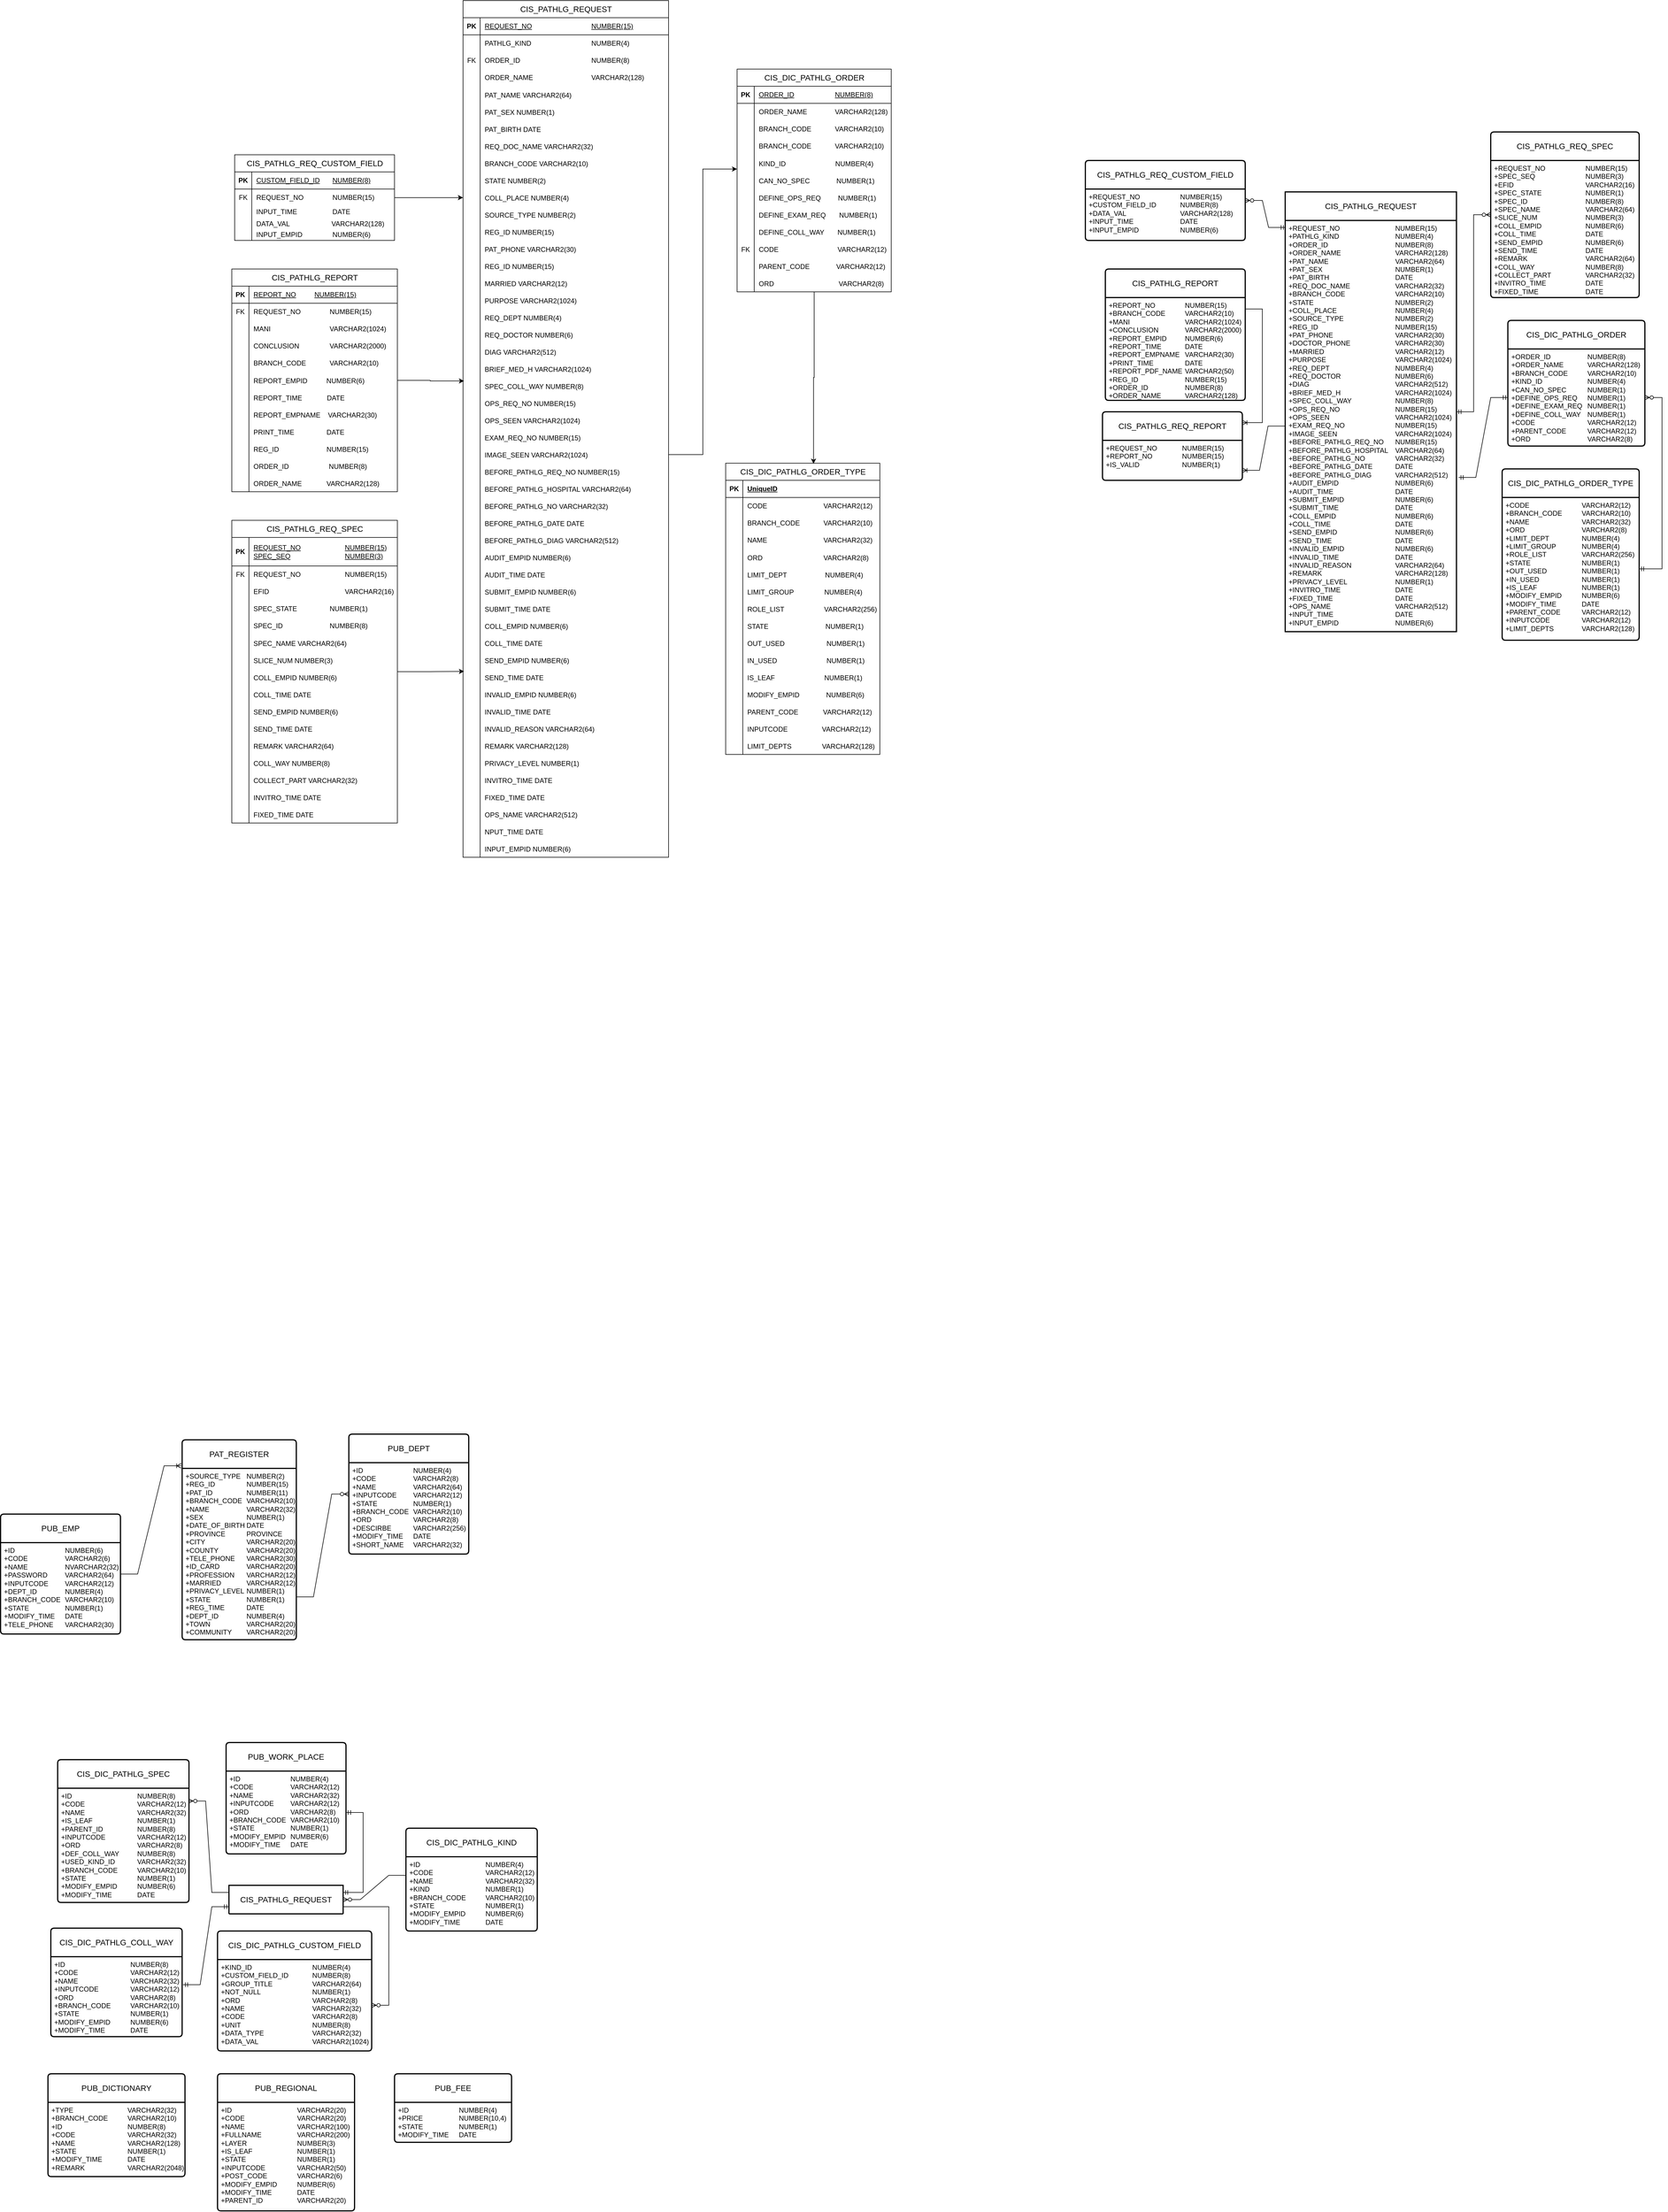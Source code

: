 <mxfile version="24.2.7" type="github">
  <diagram name="第 1 页" id="keq60xdeBfYc7pCO94WZ">
    <mxGraphModel dx="3721" dy="5094" grid="1" gridSize="10" guides="1" tooltips="1" connect="1" arrows="1" fold="1" page="1" pageScale="1" pageWidth="827" pageHeight="1169" math="0" shadow="0">
      <root>
        <mxCell id="0" />
        <mxCell id="1" parent="0" />
        <mxCell id="DJlSDJkCOyZ-_g5Mv4Wh-1" value="PAT_REGISTER" style="swimlane;childLayout=stackLayout;horizontal=1;startSize=50;horizontalStack=0;rounded=1;fontSize=14;fontStyle=0;strokeWidth=2;resizeParent=0;resizeLast=1;shadow=0;dashed=0;align=center;arcSize=4;whiteSpace=wrap;html=1;" parent="1" vertex="1">
          <mxGeometry x="-182" y="40" width="200" height="350" as="geometry">
            <mxRectangle x="80" y="180" width="110" height="50" as="alternateBounds" />
          </mxGeometry>
        </mxCell>
        <mxCell id="DJlSDJkCOyZ-_g5Mv4Wh-2" value="+SOURCE_TYPE&lt;span style=&quot;white-space: pre;&quot;&gt;&#x9;&lt;/span&gt;NUMBER(2)&lt;br&gt;+REG_ID&lt;span style=&quot;white-space: pre;&quot;&gt;&#x9;&lt;span style=&quot;white-space: pre;&quot;&gt;&#x9;&lt;/span&gt;&lt;/span&gt;NUMBER(15)&lt;br&gt;+PAT_ID&lt;span style=&quot;white-space: pre;&quot;&gt;&#x9;&lt;/span&gt;&lt;span style=&quot;white-space: pre;&quot;&gt;&#x9;&lt;/span&gt;&lt;span style=&quot;white-space: pre;&quot;&gt;&#x9;&lt;/span&gt;NUMBER(11)&lt;div&gt;+BRANCH_CODE&lt;span style=&quot;white-space: pre;&quot;&gt;&#x9;&lt;/span&gt;&lt;span style=&quot;background-color: initial;&quot;&gt;VARCHAR2(10)&lt;/span&gt;&lt;/div&gt;&lt;div&gt;+NAME&lt;span style=&quot;white-space: pre;&quot;&gt;&#x9;&lt;/span&gt;&lt;span style=&quot;white-space: pre;&quot;&gt;&#x9;&lt;/span&gt;&lt;span style=&quot;white-space: pre;&quot;&gt;&#x9;&lt;/span&gt;&lt;span style=&quot;background-color: initial;&quot;&gt;VARCHAR2(32)&lt;/span&gt;&lt;br&gt;&lt;/div&gt;&lt;div&gt;+SEX&lt;span style=&quot;white-space: pre;&quot;&gt;&#x9;&lt;/span&gt;&lt;span style=&quot;white-space: pre;&quot;&gt;&#x9;&lt;/span&gt;&lt;span style=&quot;white-space: pre;&quot;&gt;&#x9;&lt;/span&gt;&lt;span style=&quot;background-color: initial;&quot;&gt;NUMBER(1)&lt;/span&gt;&lt;br&gt;&lt;/div&gt;&lt;div&gt;+DATE_OF_BIRTH&lt;span style=&quot;white-space: pre;&quot;&gt;&#x9;&lt;/span&gt;DATE&lt;br&gt;&lt;/div&gt;&lt;div&gt;+PROVINCE&lt;span style=&quot;white-space: pre;&quot;&gt;&#x9;&lt;/span&gt;&lt;span style=&quot;white-space: pre;&quot;&gt;&#x9;&lt;/span&gt;&lt;span style=&quot;background-color: initial;&quot;&gt;PROVINCE&lt;/span&gt;&lt;br&gt;&lt;/div&gt;&lt;div&gt;+CITY&lt;span style=&quot;white-space: pre;&quot;&gt;&#x9;&lt;/span&gt;&lt;span style=&quot;white-space: pre;&quot;&gt;&#x9;&lt;/span&gt;&lt;span style=&quot;white-space: pre;&quot;&gt;&#x9;&lt;/span&gt;&lt;span style=&quot;background-color: initial;&quot;&gt;VARCHAR2(20)&lt;/span&gt;&lt;br&gt;&lt;/div&gt;&lt;div&gt;+COUNTY&lt;span style=&quot;white-space: pre;&quot;&gt;&#x9;&lt;/span&gt;&lt;span style=&quot;white-space: pre;&quot;&gt;&#x9;&lt;/span&gt;&lt;span style=&quot;background-color: initial;&quot;&gt;VARCHAR2(20)&lt;/span&gt;&lt;/div&gt;&lt;div&gt;+TELE_PHONE&lt;span style=&quot;white-space: pre;&quot;&gt;&#x9;&lt;/span&gt;&lt;span style=&quot;background-color: initial;&quot;&gt;VARCHAR2(30)&lt;/span&gt;&lt;br&gt;&lt;/div&gt;&lt;div&gt;+ID_CARD&lt;span style=&quot;white-space: pre;&quot;&gt;&#x9;&lt;/span&gt;&lt;span style=&quot;white-space: pre;&quot;&gt;&#x9;&lt;/span&gt;&lt;span style=&quot;background-color: initial;&quot;&gt;VARCHAR2(20)&lt;/span&gt;&lt;br&gt;&lt;/div&gt;&lt;div&gt;+PROFESSION&lt;span style=&quot;white-space: pre;&quot;&gt;&#x9;&lt;/span&gt;&lt;span style=&quot;background-color: initial;&quot;&gt;VARCHAR2(12)&lt;/span&gt;&lt;br&gt;&lt;/div&gt;&lt;div&gt;+MARRIED&lt;span style=&quot;white-space: pre;&quot;&gt;&#x9;&lt;/span&gt;&lt;span style=&quot;white-space: pre;&quot;&gt;&#x9;&lt;/span&gt;&lt;span style=&quot;background-color: initial;&quot;&gt;VARCHAR2(12)&lt;/span&gt;&lt;br&gt;&lt;/div&gt;&lt;div&gt;+PRIVACY_LEVEL&lt;span style=&quot;white-space: pre;&quot;&gt;&#x9;&lt;/span&gt;&lt;span style=&quot;background-color: initial;&quot;&gt;NUMBER(1)&lt;/span&gt;&lt;br&gt;&lt;/div&gt;&lt;div&gt;+STATE&lt;span style=&quot;white-space: pre;&quot;&gt;&#x9;&lt;/span&gt;&lt;span style=&quot;white-space: pre;&quot;&gt;&#x9;&lt;/span&gt;&lt;span style=&quot;white-space: pre;&quot;&gt;&#x9;&lt;/span&gt;&lt;span style=&quot;background-color: initial;&quot;&gt;NUMBER(1)&lt;/span&gt;&lt;br&gt;&lt;/div&gt;&lt;div&gt;+REG_TIME&lt;span style=&quot;white-space: pre;&quot;&gt;&#x9;&lt;/span&gt;&lt;span style=&quot;white-space: pre;&quot;&gt;&#x9;&lt;/span&gt;&lt;span style=&quot;background-color: initial;&quot;&gt;DATE&lt;/span&gt;&lt;br&gt;&lt;/div&gt;&lt;div&gt;+DEPT_ID&lt;span style=&quot;white-space: pre;&quot;&gt;&#x9;&lt;/span&gt;&lt;span style=&quot;white-space: pre;&quot;&gt;&#x9;&lt;/span&gt;&lt;span style=&quot;background-color: initial;&quot;&gt;NUMBER(4)&lt;/span&gt;&lt;br&gt;&lt;/div&gt;&lt;div&gt;+TOWN&lt;span style=&quot;white-space: pre;&quot;&gt;&#x9;&lt;/span&gt;&lt;span style=&quot;white-space: pre;&quot;&gt;&#x9;&lt;/span&gt;&lt;span style=&quot;white-space: pre;&quot;&gt;&#x9;&lt;/span&gt;&lt;span style=&quot;background-color: initial;&quot;&gt;VARCHAR2(20)&lt;/span&gt;&lt;br&gt;&lt;/div&gt;&lt;div&gt;+COMMUNITY&lt;span style=&quot;white-space: pre;&quot;&gt;&#x9;&lt;/span&gt;&lt;span style=&quot;background-color: initial;&quot;&gt;VARCHAR2(20)&lt;/span&gt;&lt;span style=&quot;background-color: initial; white-space-collapse: preserve;&quot;&gt;&#x9;&lt;/span&gt;&lt;span style=&quot;background-color: initial; white-space-collapse: preserve;&quot;&gt;&#x9;&lt;/span&gt;&lt;/div&gt;" style="align=left;strokeColor=none;fillColor=none;spacingLeft=4;fontSize=12;verticalAlign=top;resizable=0;rotatable=0;part=1;html=1;" parent="DJlSDJkCOyZ-_g5Mv4Wh-1" vertex="1">
          <mxGeometry y="50" width="200" height="300" as="geometry" />
        </mxCell>
        <mxCell id="DJlSDJkCOyZ-_g5Mv4Wh-3" value="" style="edgeStyle=entityRelationEdgeStyle;fontSize=12;html=1;endArrow=ERzeroToMany;endFill=1;rounded=0;exitX=1;exitY=0.75;exitDx=0;exitDy=0;" parent="1" target="DJlSDJkCOyZ-_g5Mv4Wh-4" edge="1" source="DJlSDJkCOyZ-_g5Mv4Wh-2">
          <mxGeometry width="100" height="100" relative="1" as="geometry">
            <mxPoint x="-61" y="90" as="sourcePoint" />
            <mxPoint x="39" y="-10" as="targetPoint" />
          </mxGeometry>
        </mxCell>
        <mxCell id="DJlSDJkCOyZ-_g5Mv4Wh-4" value="PUB_DEPT" style="swimlane;childLayout=stackLayout;horizontal=1;startSize=50;horizontalStack=0;rounded=1;fontSize=14;fontStyle=0;strokeWidth=2;resizeParent=0;resizeLast=1;shadow=0;dashed=0;align=center;arcSize=4;whiteSpace=wrap;html=1;" parent="1" vertex="1">
          <mxGeometry x="110" y="30" width="210" height="210" as="geometry">
            <mxRectangle x="-290" y="340" width="110" height="50" as="alternateBounds" />
          </mxGeometry>
        </mxCell>
        <mxCell id="DJlSDJkCOyZ-_g5Mv4Wh-5" value="+ID&lt;span style=&quot;white-space: pre;&quot;&gt;&#x9;&lt;/span&gt;&lt;span style=&quot;white-space: pre;&quot;&gt;&#x9;&lt;/span&gt;&lt;span style=&quot;white-space: pre;&quot;&gt;&#x9;&lt;span style=&quot;white-space: pre;&quot;&gt;&#x9;&lt;/span&gt;&lt;/span&gt;NUMBER(4)&lt;br&gt;+CODE&lt;span style=&quot;white-space: pre;&quot;&gt;&#x9;&lt;/span&gt;&lt;span style=&quot;white-space: pre;&quot;&gt;&#x9;&lt;span style=&quot;white-space: pre;&quot;&gt;&#x9;&lt;/span&gt;&lt;/span&gt;VARCHAR2(8)&lt;br&gt;+NAME&lt;span style=&quot;white-space: pre;&quot;&gt;&#x9;&lt;/span&gt;&lt;span style=&quot;white-space: pre;&quot;&gt;&#x9;&lt;span style=&quot;white-space: pre;&quot;&gt;&#x9;&lt;/span&gt;&lt;/span&gt;VARCHAR2(64)&lt;div&gt;+INPUTCODE&lt;span style=&quot;white-space: pre;&quot;&gt;&#x9;&lt;span style=&quot;white-space: pre;&quot;&gt;&#x9;&lt;/span&gt;&lt;/span&gt;&lt;span style=&quot;background-color: initial;&quot;&gt;VARCHAR2(12)&lt;/span&gt;&lt;br&gt;&lt;/div&gt;&lt;div&gt;+STATE&lt;span style=&quot;white-space: pre;&quot;&gt;&#x9;&lt;/span&gt;&lt;span style=&quot;white-space: pre;&quot;&gt;&#x9;&lt;span style=&quot;white-space: pre;&quot;&gt;&#x9;&lt;/span&gt;&lt;/span&gt;&lt;span style=&quot;background-color: initial;&quot;&gt;NUMBER(1)&lt;/span&gt;&lt;br&gt;&lt;/div&gt;&lt;div&gt;+BRANCH_CODE&lt;span style=&quot;white-space: pre;&quot;&gt;&#x9;&lt;/span&gt;&lt;span style=&quot;background-color: initial;&quot;&gt;VARCHAR2(10)&lt;/span&gt;&lt;br&gt;&lt;/div&gt;&lt;div&gt;+ORD&lt;span style=&quot;white-space: pre;&quot;&gt;&#x9;&lt;/span&gt;&lt;span style=&quot;white-space: pre;&quot;&gt;&#x9;&lt;/span&gt;&lt;span style=&quot;white-space: pre;&quot;&gt;&#x9;&lt;/span&gt;&lt;span style=&quot;background-color: initial;&quot;&gt;VARCHAR2(8)&lt;/span&gt;&lt;br&gt;&lt;/div&gt;&lt;div&gt;+DESCIRBE&lt;span style=&quot;white-space: pre;&quot;&gt;&#x9;&lt;/span&gt;&lt;span style=&quot;white-space: pre;&quot;&gt;&#x9;&lt;/span&gt;&lt;span style=&quot;background-color: initial;&quot;&gt;VARCHAR2(256)&lt;/span&gt;&lt;br&gt;&lt;/div&gt;&lt;div&gt;+MODIFY_TIME&lt;span style=&quot;white-space: pre;&quot;&gt;&#x9;&lt;/span&gt;&lt;span style=&quot;background-color: initial;&quot;&gt;DATE&lt;/span&gt;&lt;br&gt;&lt;/div&gt;&lt;div&gt;+SHORT_NAME&lt;span style=&quot;white-space: pre;&quot;&gt;&#x9;&lt;/span&gt;&lt;span style=&quot;background-color: initial;&quot;&gt;VARCHAR2(32)&lt;/span&gt;&lt;br&gt;&lt;/div&gt;" style="align=left;strokeColor=none;fillColor=none;spacingLeft=4;fontSize=12;verticalAlign=top;resizable=0;rotatable=0;part=1;html=1;" parent="DJlSDJkCOyZ-_g5Mv4Wh-4" vertex="1">
          <mxGeometry y="50" width="210" height="160" as="geometry" />
        </mxCell>
        <mxCell id="DJlSDJkCOyZ-_g5Mv4Wh-6" value="PUB_EMP" style="swimlane;childLayout=stackLayout;horizontal=1;startSize=50;horizontalStack=0;rounded=1;fontSize=14;fontStyle=0;strokeWidth=2;resizeParent=0;resizeLast=1;shadow=0;dashed=0;align=center;arcSize=4;whiteSpace=wrap;html=1;" parent="1" vertex="1">
          <mxGeometry x="-500" y="170" width="210" height="210" as="geometry">
            <mxRectangle x="50" y="60" width="110" height="50" as="alternateBounds" />
          </mxGeometry>
        </mxCell>
        <mxCell id="DJlSDJkCOyZ-_g5Mv4Wh-7" value="+ID&lt;span style=&quot;white-space: pre;&quot;&gt;&#x9;&lt;/span&gt;&lt;span style=&quot;white-space: pre;&quot;&gt;&#x9;&lt;/span&gt;&lt;span style=&quot;white-space: pre;&quot;&gt;&#x9;&lt;/span&gt;&lt;span style=&quot;white-space: pre;&quot;&gt;&#x9;&lt;/span&gt;NUMBER(6)&lt;br&gt;+CODE&lt;span style=&quot;white-space: pre;&quot;&gt;&#x9;&lt;/span&gt;&lt;span style=&quot;white-space: pre;&quot;&gt;&#x9;&lt;/span&gt;&lt;span style=&quot;white-space: pre;&quot;&gt;&#x9;&lt;/span&gt;VARCHAR2(6)&lt;br&gt;+NAME&lt;span style=&quot;white-space: pre;&quot;&gt;&#x9;&lt;/span&gt;&lt;span style=&quot;white-space: pre;&quot;&gt;&#x9;&lt;/span&gt;&lt;span style=&quot;white-space: pre;&quot;&gt;&#x9;&lt;/span&gt;NVARCHAR2(32)&lt;div&gt;+PASSWORD&lt;span style=&quot;white-space: pre;&quot;&gt;&#x9;&lt;/span&gt;&lt;span style=&quot;white-space: pre;&quot;&gt;&#x9;&lt;/span&gt;&lt;span style=&quot;background-color: initial;&quot;&gt;VARCHAR2(64)&lt;/span&gt;&lt;br&gt;&lt;/div&gt;&lt;div&gt;+INPUTCODE&lt;span style=&quot;white-space: pre;&quot;&gt;&#x9;&lt;/span&gt;&lt;span style=&quot;white-space: pre;&quot;&gt;&#x9;&lt;/span&gt;&lt;span style=&quot;background-color: initial;&quot;&gt;VARCHAR2(12)&lt;/span&gt;&lt;br&gt;&lt;/div&gt;&lt;div&gt;+DEPT_ID&lt;span style=&quot;white-space: pre;&quot;&gt;&#x9;&lt;/span&gt;&lt;span style=&quot;white-space: pre;&quot;&gt;&#x9;&lt;/span&gt;&lt;span style=&quot;background-color: initial;&quot;&gt;NUMBER(4)&lt;/span&gt;&lt;br&gt;&lt;/div&gt;&lt;div&gt;+BRANCH_CODE&lt;span style=&quot;white-space: pre;&quot;&gt;&#x9;&lt;/span&gt;&lt;span style=&quot;background-color: initial;&quot;&gt;VARCHAR2(10)&lt;/span&gt;&lt;br&gt;&lt;/div&gt;&lt;div&gt;+STATE&lt;span style=&quot;white-space: pre;&quot;&gt;&#x9;&lt;/span&gt;&lt;span style=&quot;white-space: pre;&quot;&gt;&#x9;&lt;/span&gt;&lt;span style=&quot;white-space: pre;&quot;&gt;&#x9;&lt;/span&gt;&lt;span style=&quot;background-color: initial;&quot;&gt;NUMBER(1)&lt;/span&gt;&lt;br&gt;&lt;/div&gt;&lt;div&gt;+MODIFY_TIME&lt;span style=&quot;white-space: pre;&quot;&gt;&#x9;&lt;/span&gt;&lt;span style=&quot;background-color: initial;&quot;&gt;DATE&lt;/span&gt;&lt;br&gt;&lt;/div&gt;&lt;div&gt;+TELE_PHONE&lt;span style=&quot;white-space: pre;&quot;&gt;&#x9;&lt;/span&gt;&lt;span style=&quot;background-color: initial;&quot;&gt;VARCHAR2(30)&lt;/span&gt;&lt;br&gt;&lt;/div&gt;" style="align=left;strokeColor=none;fillColor=none;spacingLeft=4;fontSize=12;verticalAlign=top;resizable=0;rotatable=0;part=1;html=1;" parent="DJlSDJkCOyZ-_g5Mv4Wh-6" vertex="1">
          <mxGeometry y="50" width="210" height="160" as="geometry" />
        </mxCell>
        <mxCell id="DJlSDJkCOyZ-_g5Mv4Wh-10" value="" style="edgeStyle=entityRelationEdgeStyle;fontSize=12;html=1;endArrow=ERoneToMany;rounded=0;entryX=-0.008;entryY=0.13;entryDx=0;entryDy=0;exitX=1;exitY=0.5;exitDx=0;exitDy=0;entryPerimeter=0;" parent="1" source="DJlSDJkCOyZ-_g5Mv4Wh-6" edge="1" target="DJlSDJkCOyZ-_g5Mv4Wh-1">
          <mxGeometry width="100" height="100" relative="1" as="geometry">
            <mxPoint x="-231" y="260" as="sourcePoint" />
            <mxPoint x="-171" y="90" as="targetPoint" />
          </mxGeometry>
        </mxCell>
        <mxCell id="DJlSDJkCOyZ-_g5Mv4Wh-11" value="CIS_PATHLG_REQUEST" style="swimlane;childLayout=stackLayout;horizontal=1;startSize=50;horizontalStack=0;rounded=1;fontSize=14;fontStyle=0;strokeWidth=2;resizeParent=0;resizeLast=1;shadow=0;dashed=0;align=center;arcSize=0;whiteSpace=wrap;html=1;" parent="1" vertex="1">
          <mxGeometry x="1750" y="-2145" width="300" height="770" as="geometry">
            <mxRectangle x="780" y="175" width="200" height="50" as="alternateBounds" />
          </mxGeometry>
        </mxCell>
        <mxCell id="DJlSDJkCOyZ-_g5Mv4Wh-12" value="+REQUEST_NO&lt;span style=&quot;white-space: pre;&quot;&gt;&#x9;&lt;/span&gt;&lt;span style=&quot;white-space: pre;&quot;&gt;&#x9;&lt;span style=&quot;white-space: pre;&quot;&gt;&#x9;&lt;/span&gt;&lt;span style=&quot;white-space: pre;&quot;&gt;&#x9;&lt;/span&gt;&lt;/span&gt;NUMBER(15)&lt;br&gt;+PATHLG_KIND&lt;span style=&quot;white-space: pre;&quot;&gt;&#x9;&lt;/span&gt;&lt;span style=&quot;white-space: pre;&quot;&gt;&#x9;&lt;span style=&quot;white-space: pre;&quot;&gt;&#x9;&lt;/span&gt;&lt;span style=&quot;white-space: pre;&quot;&gt;&#x9;&lt;/span&gt;&lt;/span&gt;NUMBER(4)&lt;br&gt;+ORDER_ID&lt;span style=&quot;white-space: pre;&quot;&gt;&#x9;&lt;/span&gt;&lt;span style=&quot;white-space: pre;&quot;&gt;&#x9;&lt;/span&gt;&lt;span style=&quot;white-space: pre;&quot;&gt;&#x9;&lt;span style=&quot;white-space: pre;&quot;&gt;&#x9;&lt;/span&gt;&lt;span style=&quot;white-space: pre;&quot;&gt;&#x9;&lt;/span&gt;&lt;/span&gt;NUMBER(8)&lt;div&gt;+ORDER_NAME&lt;span style=&quot;white-space: pre;&quot;&gt;&#x9;&lt;/span&gt;&lt;span style=&quot;white-space: pre;&quot;&gt;&#x9;&lt;span style=&quot;white-space: pre;&quot;&gt;&#x9;&lt;/span&gt;&lt;span style=&quot;white-space: pre;&quot;&gt;&#x9;&lt;/span&gt;&lt;/span&gt;&lt;span style=&quot;background-color: initial;&quot;&gt;VARCHAR2(128)&lt;/span&gt;&lt;br&gt;&lt;/div&gt;&lt;div&gt;+PAT_NAME&lt;span style=&quot;white-space: pre;&quot;&gt;&#x9;&lt;/span&gt;&lt;span style=&quot;white-space: pre;&quot;&gt;&#x9;&lt;/span&gt;&lt;span style=&quot;white-space: pre;&quot;&gt;&#x9;&lt;span style=&quot;white-space: pre;&quot;&gt;&#x9;&lt;/span&gt;&lt;span style=&quot;white-space: pre;&quot;&gt;&#x9;&lt;/span&gt;&lt;/span&gt;&lt;span style=&quot;background-color: initial;&quot;&gt;VARCHAR2(64)&lt;/span&gt;&lt;br&gt;&lt;/div&gt;&lt;div&gt;+PAT_SEX&lt;span style=&quot;white-space: pre;&quot;&gt;&#x9;&lt;/span&gt;&lt;span style=&quot;white-space: pre;&quot;&gt;&#x9;&lt;/span&gt;&lt;span style=&quot;white-space: pre;&quot;&gt;&#x9;&lt;span style=&quot;white-space: pre;&quot;&gt;&#x9;&lt;/span&gt;&lt;span style=&quot;white-space: pre;&quot;&gt;&#x9;&lt;/span&gt;&lt;/span&gt;&lt;span style=&quot;background-color: initial;&quot;&gt;NUMBER(1)&lt;/span&gt;&lt;br&gt;&lt;/div&gt;&lt;div&gt;+PAT_BIRTH&lt;span style=&quot;white-space: pre;&quot;&gt;&#x9;&lt;/span&gt;&lt;span style=&quot;white-space: pre;&quot;&gt;&#x9;&lt;/span&gt;&lt;span style=&quot;white-space: pre;&quot;&gt;&#x9;&lt;span style=&quot;white-space: pre;&quot;&gt;&#x9;&lt;/span&gt;&lt;span style=&quot;white-space: pre;&quot;&gt;&#x9;&lt;/span&gt;&lt;/span&gt;&lt;span style=&quot;background-color: initial;&quot;&gt;DATE&lt;/span&gt;&lt;br&gt;&lt;/div&gt;&lt;div&gt;+REQ_DOC_NAME&lt;span style=&quot;white-space: pre;&quot;&gt;&#x9;&lt;span style=&quot;white-space: pre;&quot;&gt;&#x9;&lt;/span&gt;&lt;span style=&quot;white-space: pre;&quot;&gt;&#x9;&lt;/span&gt;&lt;/span&gt;&lt;span style=&quot;background-color: initial;&quot;&gt;VARCHAR2(32)&lt;/span&gt;&lt;span style=&quot;background-color: initial; white-space-collapse: preserve;&quot;&gt;&#x9;&lt;/span&gt;&lt;span style=&quot;background-color: initial; white-space-collapse: preserve;&quot;&gt;&#x9;&lt;/span&gt;&lt;/div&gt;&lt;div&gt;+BRANCH_CODE&lt;span style=&quot;white-space: pre;&quot;&gt;&#x9;&lt;/span&gt;&lt;span style=&quot;white-space: pre;&quot;&gt;&#x9;&lt;span style=&quot;white-space: pre;&quot;&gt;&#x9;&lt;/span&gt;&lt;span style=&quot;white-space: pre;&quot;&gt;&#x9;&lt;/span&gt;&lt;/span&gt;&lt;span style=&quot;background-color: initial;&quot;&gt;VARCHAR2(10)&lt;/span&gt;&lt;br&gt;&lt;/div&gt;&lt;div&gt;+STATE&lt;span style=&quot;white-space: pre;&quot;&gt;&#x9;&lt;/span&gt;&lt;span style=&quot;white-space: pre;&quot;&gt;&#x9;&lt;/span&gt;&lt;span style=&quot;white-space: pre;&quot;&gt;&#x9;&lt;/span&gt;&lt;span style=&quot;white-space: pre;&quot;&gt;&#x9;&lt;span style=&quot;white-space: pre;&quot;&gt;&#x9;&lt;/span&gt;&lt;span style=&quot;white-space: pre;&quot;&gt;&#x9;&lt;/span&gt;&lt;/span&gt;&lt;span style=&quot;background-color: initial;&quot;&gt;NUMBER(2)&lt;/span&gt;&lt;br&gt;&lt;/div&gt;&lt;div&gt;+COLL_PLACE&lt;span style=&quot;white-space: pre;&quot;&gt;&#x9;&lt;/span&gt;&lt;span style=&quot;white-space: pre;&quot;&gt;&#x9;&lt;span style=&quot;white-space: pre;&quot;&gt;&#x9;&lt;/span&gt;&lt;span style=&quot;white-space: pre;&quot;&gt;&#x9;&lt;/span&gt;&lt;/span&gt;&lt;span style=&quot;background-color: initial;&quot;&gt;NUMBER(4)&lt;/span&gt;&lt;br&gt;&lt;/div&gt;&lt;div&gt;+SOURCE_TYPE&lt;span style=&quot;white-space: pre;&quot;&gt;&#x9;&lt;/span&gt;&lt;span style=&quot;white-space: pre;&quot;&gt;&#x9;&lt;span style=&quot;white-space: pre;&quot;&gt;&#x9;&lt;/span&gt;&lt;span style=&quot;white-space: pre;&quot;&gt;&#x9;&lt;/span&gt;&lt;/span&gt;&lt;span style=&quot;background-color: initial;&quot;&gt;NUMBER(2)&lt;/span&gt;&lt;br&gt;&lt;/div&gt;&lt;div&gt;+REG_ID&lt;span style=&quot;white-space: pre;&quot;&gt;&#x9;&lt;/span&gt;&lt;span style=&quot;white-space: pre;&quot;&gt;&#x9;&lt;/span&gt;&lt;span style=&quot;white-space: pre;&quot;&gt;&#x9;&lt;span style=&quot;white-space: pre;&quot;&gt;&#x9;&lt;/span&gt;&lt;span style=&quot;white-space: pre;&quot;&gt;&#x9;&lt;/span&gt;&lt;/span&gt;&lt;span style=&quot;background-color: initial;&quot;&gt;NUMBER(15)&lt;/span&gt;&lt;br&gt;&lt;/div&gt;&lt;div&gt;+PAT_PHONE&lt;span style=&quot;white-space: pre;&quot;&gt;&#x9;&lt;/span&gt;&lt;span style=&quot;white-space: pre;&quot;&gt;&#x9;&lt;/span&gt;&lt;span style=&quot;white-space: pre;&quot;&gt;&#x9;&lt;span style=&quot;white-space: pre;&quot;&gt;&#x9;&lt;/span&gt;&lt;span style=&quot;white-space: pre;&quot;&gt;&#x9;&lt;/span&gt;&lt;/span&gt;&lt;span style=&quot;background-color: initial;&quot;&gt;VARCHAR2(30)&lt;/span&gt;&lt;br&gt;&lt;/div&gt;&lt;div&gt;+&lt;span style=&quot;background-color: initial;&quot;&gt;DOCTOR_PHONE&lt;span style=&quot;white-space: pre;&quot;&gt;&#x9;&lt;span style=&quot;white-space: pre;&quot;&gt;&#x9;&lt;/span&gt;&lt;span style=&quot;white-space: pre;&quot;&gt;&#x9;&lt;/span&gt;&lt;/span&gt;&lt;/span&gt;&lt;span style=&quot;background-color: initial;&quot;&gt;VARCHAR2(30)&lt;/span&gt;&lt;br&gt;&lt;/div&gt;&lt;div&gt;+MARRIED&lt;span style=&quot;white-space: pre;&quot;&gt;&#x9;&lt;/span&gt;&lt;span style=&quot;white-space: pre;&quot;&gt;&#x9;&lt;/span&gt;&lt;span style=&quot;white-space: pre;&quot;&gt;&#x9;&lt;span style=&quot;white-space: pre;&quot;&gt;&#x9;&lt;/span&gt;&lt;span style=&quot;white-space: pre;&quot;&gt;&#x9;&lt;/span&gt;&lt;/span&gt;&lt;span style=&quot;background-color: initial;&quot;&gt;VARCHAR2(12)&lt;/span&gt;&lt;br&gt;&lt;/div&gt;&lt;div&gt;+PURPOSE&lt;span style=&quot;white-space: pre;&quot;&gt;&#x9;&lt;/span&gt;&lt;span style=&quot;white-space: pre;&quot;&gt;&#x9;&lt;/span&gt;&lt;span style=&quot;white-space: pre;&quot;&gt;&#x9;&lt;span style=&quot;white-space: pre;&quot;&gt;&#x9;&lt;/span&gt;&lt;span style=&quot;white-space: pre;&quot;&gt;&#x9;&lt;/span&gt;&lt;/span&gt;&lt;span style=&quot;background-color: initial;&quot;&gt;VARCHAR2(1024)&lt;/span&gt;&lt;br&gt;&lt;/div&gt;&lt;div&gt;+REQ_DEPT&lt;span style=&quot;white-space: pre;&quot;&gt;&#x9;&lt;/span&gt;&lt;span style=&quot;white-space: pre;&quot;&gt;&#x9;&lt;/span&gt;&lt;span style=&quot;white-space: pre;&quot;&gt;&#x9;&lt;span style=&quot;white-space: pre;&quot;&gt;&#x9;&lt;/span&gt;&lt;span style=&quot;white-space: pre;&quot;&gt;&#x9;&lt;/span&gt;&lt;/span&gt;&lt;span style=&quot;background-color: initial;&quot;&gt;NUMBER(4)&lt;/span&gt;&lt;br&gt;&lt;/div&gt;&lt;div&gt;+REQ_DOCTOR&lt;span style=&quot;white-space: pre;&quot;&gt;&#x9;&lt;/span&gt;&lt;span style=&quot;white-space: pre;&quot;&gt;&#x9;&lt;span style=&quot;white-space: pre;&quot;&gt;&#x9;&lt;/span&gt;&lt;span style=&quot;white-space: pre;&quot;&gt;&#x9;&lt;/span&gt;&lt;/span&gt;&lt;span style=&quot;background-color: initial;&quot;&gt;NUMBER(6)&lt;/span&gt;&lt;br&gt;&lt;/div&gt;&lt;div&gt;+DIAG&lt;span style=&quot;white-space: pre;&quot;&gt;&#x9;&lt;/span&gt;&lt;span style=&quot;white-space: pre;&quot;&gt;&#x9;&lt;/span&gt;&lt;span style=&quot;white-space: pre;&quot;&gt;&#x9;&lt;/span&gt;&lt;span style=&quot;white-space: pre;&quot;&gt;&#x9;&lt;span style=&quot;white-space: pre;&quot;&gt;&#x9;&lt;/span&gt;&lt;span style=&quot;white-space: pre;&quot;&gt;&#x9;&lt;/span&gt;&lt;/span&gt;&lt;span style=&quot;background-color: initial;&quot;&gt;VARCHAR2(512)&lt;/span&gt;&lt;br&gt;&lt;/div&gt;&lt;div&gt;+BRIEF_MED_H&lt;span style=&quot;white-space: pre;&quot;&gt;&#x9;&lt;/span&gt;&lt;span style=&quot;white-space: pre;&quot;&gt;&#x9;&lt;span style=&quot;white-space: pre;&quot;&gt;&#x9;&lt;/span&gt;&lt;span style=&quot;white-space: pre;&quot;&gt;&#x9;&lt;/span&gt;&lt;/span&gt;&lt;span style=&quot;background-color: initial;&quot;&gt;VARCHAR2(1024)&lt;/span&gt;&lt;br&gt;&lt;/div&gt;&lt;div&gt;+SPEC_COLL_WAY&lt;span style=&quot;white-space: pre;&quot;&gt;&#x9;&lt;span style=&quot;white-space: pre;&quot;&gt;&#x9;&lt;/span&gt;&lt;span style=&quot;white-space: pre;&quot;&gt;&#x9;&lt;/span&gt;&lt;/span&gt;&lt;span style=&quot;background-color: initial;&quot;&gt;NUMBER(8)&lt;/span&gt;&lt;br&gt;&lt;/div&gt;&lt;div&gt;+OPS_REQ_NO&lt;span style=&quot;white-space: pre;&quot;&gt;&#x9;&lt;/span&gt;&lt;span style=&quot;white-space: pre;&quot;&gt;&#x9;&lt;span style=&quot;white-space: pre;&quot;&gt;&#x9;&lt;/span&gt;&lt;span style=&quot;white-space: pre;&quot;&gt;&#x9;&lt;/span&gt;&lt;/span&gt;&lt;span style=&quot;background-color: initial;&quot;&gt;NUMBER(15)&lt;/span&gt;&lt;br&gt;&lt;/div&gt;&lt;div&gt;+OPS_SEEN&lt;span style=&quot;white-space: pre;&quot;&gt;&#x9;&lt;/span&gt;&lt;span style=&quot;white-space: pre;&quot;&gt;&#x9;&lt;/span&gt;&lt;span style=&quot;white-space: pre;&quot;&gt;&#x9;&lt;span style=&quot;white-space: pre;&quot;&gt;&#x9;&lt;/span&gt;&lt;span style=&quot;white-space: pre;&quot;&gt;&#x9;&lt;/span&gt;&lt;/span&gt;&lt;span style=&quot;background-color: initial;&quot;&gt;VARCHAR2(1024)&lt;/span&gt;&lt;br&gt;&lt;/div&gt;&lt;div&gt;+EXAM_REQ_NO&lt;span style=&quot;white-space: pre;&quot;&gt;&#x9;&lt;/span&gt;&lt;span style=&quot;white-space: pre;&quot;&gt;&#x9;&lt;span style=&quot;white-space: pre;&quot;&gt;&#x9;&lt;/span&gt;&lt;span style=&quot;white-space: pre;&quot;&gt;&#x9;&lt;/span&gt;&lt;/span&gt;&lt;span style=&quot;background-color: initial;&quot;&gt;NUMBER(15)&lt;/span&gt;&lt;br&gt;&lt;/div&gt;&lt;div&gt;+IMAGE_SEEN&lt;span style=&quot;white-space: pre;&quot;&gt;&#x9;&lt;/span&gt;&lt;span style=&quot;white-space: pre;&quot;&gt;&#x9;&lt;span style=&quot;white-space: pre;&quot;&gt;&#x9;&lt;/span&gt;&lt;span style=&quot;white-space: pre;&quot;&gt;&#x9;&lt;/span&gt;&lt;/span&gt;&lt;span style=&quot;background-color: initial;&quot;&gt;VARCHAR2(1024)&lt;/span&gt;&lt;br&gt;&lt;/div&gt;&lt;div&gt;+BEFORE_PATHLG_REQ_NO&lt;span style=&quot;white-space: pre;&quot;&gt;&#x9;&lt;/span&gt;&lt;span style=&quot;background-color: initial;&quot;&gt;NUMBER(15)&lt;/span&gt;&lt;br&gt;&lt;/div&gt;&lt;div&gt;+BEFORE_PATHLG_HOSPITAL&lt;span style=&quot;white-space: pre;&quot;&gt;&#x9;&lt;/span&gt;&lt;span style=&quot;background-color: initial;&quot;&gt;VARCHAR2(64)&lt;/span&gt;&lt;br&gt;&lt;/div&gt;&lt;div&gt;+BEFORE_PATHLG_NO&lt;span style=&quot;white-space: pre;&quot;&gt;&#x9;&lt;/span&gt;&lt;span style=&quot;white-space: pre;&quot;&gt;&#x9;&lt;/span&gt;&lt;span style=&quot;background-color: initial;&quot;&gt;VARCHAR2(32)&lt;/span&gt;&lt;br&gt;&lt;/div&gt;&lt;div&gt;+BEFORE_PATHLG_DATE&lt;span style=&quot;white-space: pre;&quot;&gt;&#x9;&lt;/span&gt;&lt;span style=&quot;white-space: pre;&quot;&gt;&#x9;&lt;/span&gt;&lt;span style=&quot;background-color: initial;&quot;&gt;DATE&lt;/span&gt;&lt;br&gt;&lt;/div&gt;&lt;div&gt;+BEFORE_PATHLG_DIAG&lt;span style=&quot;white-space: pre;&quot;&gt;&#x9;&lt;/span&gt;&lt;span style=&quot;white-space: pre;&quot;&gt;&#x9;&lt;/span&gt;&lt;span style=&quot;background-color: initial;&quot;&gt;VARCHAR2(512)&lt;/span&gt;&lt;br&gt;&lt;/div&gt;&lt;div&gt;+AUDIT_EMPID&lt;span style=&quot;white-space: pre;&quot;&gt;&#x9;&lt;/span&gt;&lt;span style=&quot;white-space: pre;&quot;&gt;&#x9;&lt;/span&gt;&lt;span style=&quot;white-space: pre;&quot;&gt;&#x9;&lt;/span&gt;&lt;span style=&quot;white-space: pre;&quot;&gt;&#x9;&lt;/span&gt;&lt;span style=&quot;background-color: initial;&quot;&gt;NUMBER(6)&lt;/span&gt;&lt;br&gt;&lt;/div&gt;&lt;div&gt;+AUDIT_TIME&lt;span style=&quot;white-space: pre;&quot;&gt;&#x9;&lt;/span&gt;&lt;span style=&quot;white-space: pre;&quot;&gt;&#x9;&lt;/span&gt;&lt;span style=&quot;white-space: pre;&quot;&gt;&#x9;&lt;/span&gt;&lt;span style=&quot;white-space: pre;&quot;&gt;&#x9;&lt;/span&gt;&lt;span style=&quot;background-color: initial;&quot;&gt;DATE&lt;/span&gt;&lt;br&gt;&lt;/div&gt;&lt;div&gt;+SUBMIT_EMPID&lt;span style=&quot;white-space: pre;&quot;&gt;&#x9;&lt;/span&gt;&lt;span style=&quot;white-space: pre;&quot;&gt;&#x9;&lt;/span&gt;&lt;span style=&quot;white-space: pre;&quot;&gt;&#x9;&lt;/span&gt;&lt;span style=&quot;white-space: pre;&quot;&gt;&#x9;&lt;/span&gt;&lt;span style=&quot;background-color: initial;&quot;&gt;NUMBER(6)&lt;/span&gt;&lt;br&gt;&lt;/div&gt;&lt;div&gt;+SUBMIT_TIME&lt;span style=&quot;white-space: pre;&quot;&gt;&#x9;&lt;/span&gt;&lt;span style=&quot;white-space: pre;&quot;&gt;&#x9;&lt;/span&gt;&lt;span style=&quot;white-space: pre;&quot;&gt;&#x9;&lt;/span&gt;&lt;span style=&quot;white-space: pre;&quot;&gt;&#x9;&lt;/span&gt;&lt;span style=&quot;background-color: initial;&quot;&gt;DATE&lt;/span&gt;&lt;br&gt;&lt;/div&gt;&lt;div&gt;+COLL_EMPID&lt;span style=&quot;white-space: pre;&quot;&gt;&#x9;&lt;/span&gt;&lt;span style=&quot;white-space: pre;&quot;&gt;&#x9;&lt;/span&gt;&lt;span style=&quot;white-space: pre;&quot;&gt;&#x9;&lt;/span&gt;&lt;span style=&quot;white-space: pre;&quot;&gt;&#x9;&lt;/span&gt;&lt;span style=&quot;background-color: initial;&quot;&gt;NUMBER(6)&lt;/span&gt;&lt;br&gt;&lt;/div&gt;&lt;div&gt;+COLL_TIME&lt;span style=&quot;white-space: pre;&quot;&gt;&#x9;&lt;/span&gt;&lt;span style=&quot;white-space: pre;&quot;&gt;&#x9;&lt;/span&gt;&lt;span style=&quot;white-space: pre;&quot;&gt;&#x9;&lt;/span&gt;&lt;span style=&quot;white-space: pre;&quot;&gt;&#x9;&lt;/span&gt;&lt;span style=&quot;white-space: pre;&quot;&gt;&#x9;&lt;/span&gt;&lt;span style=&quot;background-color: initial;&quot;&gt;DATE&lt;/span&gt;&lt;br&gt;&lt;/div&gt;&lt;div&gt;+SEND_EMPID&lt;span style=&quot;white-space: pre;&quot;&gt;&#x9;&lt;/span&gt;&lt;span style=&quot;white-space: pre;&quot;&gt;&#x9;&lt;/span&gt;&lt;span style=&quot;white-space: pre;&quot;&gt;&#x9;&lt;/span&gt;&lt;span style=&quot;white-space: pre;&quot;&gt;&#x9;&lt;/span&gt;&lt;span style=&quot;background-color: initial;&quot;&gt;NUMBER(6)&lt;/span&gt;&lt;br&gt;&lt;/div&gt;&lt;div&gt;+SEND_TIME&lt;span style=&quot;white-space: pre;&quot;&gt;&#x9;&lt;/span&gt;&lt;span style=&quot;white-space: pre;&quot;&gt;&#x9;&lt;/span&gt;&lt;span style=&quot;white-space: pre;&quot;&gt;&#x9;&lt;/span&gt;&lt;span style=&quot;white-space: pre;&quot;&gt;&#x9;&lt;/span&gt;&lt;span style=&quot;white-space: pre;&quot;&gt;&#x9;&lt;/span&gt;&lt;span style=&quot;background-color: initial;&quot;&gt;DATE&lt;/span&gt;&lt;br&gt;&lt;/div&gt;&lt;div&gt;+INVALID_EMPID&lt;span style=&quot;white-space: pre;&quot;&gt;&#x9;&lt;/span&gt;&lt;span style=&quot;white-space: pre;&quot;&gt;&#x9;&lt;/span&gt;&lt;span style=&quot;white-space: pre;&quot;&gt;&#x9;&lt;/span&gt;&lt;span style=&quot;white-space: pre;&quot;&gt;&#x9;&lt;/span&gt;&lt;span style=&quot;background-color: initial;&quot;&gt;NUMBER(6)&lt;/span&gt;&lt;br&gt;&lt;/div&gt;&lt;div&gt;+INVALID_TIME&lt;span style=&quot;white-space: pre;&quot;&gt;&#x9;&lt;/span&gt;&lt;span style=&quot;white-space: pre;&quot;&gt;&#x9;&lt;/span&gt;&lt;span style=&quot;white-space: pre;&quot;&gt;&#x9;&lt;/span&gt;&lt;span style=&quot;white-space: pre;&quot;&gt;&#x9;&lt;/span&gt;&lt;span style=&quot;background-color: initial;&quot;&gt;DATE&lt;/span&gt;&lt;br&gt;&lt;/div&gt;&lt;div&gt;+INVALID_REASON&lt;span style=&quot;white-space: pre;&quot;&gt;&#x9;&lt;/span&gt;&lt;span style=&quot;white-space: pre;&quot;&gt;&#x9;&lt;/span&gt;&lt;span style=&quot;white-space: pre;&quot;&gt;&#x9;&lt;/span&gt;&lt;span style=&quot;background-color: initial;&quot;&gt;VARCHAR2(64)&lt;/span&gt;&lt;br&gt;&lt;/div&gt;&lt;div&gt;+REMARK&lt;span style=&quot;white-space: pre;&quot;&gt;&#x9;&lt;/span&gt;&lt;span style=&quot;white-space: pre;&quot;&gt;&#x9;&lt;/span&gt;&lt;span style=&quot;white-space: pre;&quot;&gt;&#x9;&lt;/span&gt;&lt;span style=&quot;white-space: pre;&quot;&gt;&#x9;&lt;/span&gt;&lt;span style=&quot;white-space: pre;&quot;&gt;&#x9;&lt;/span&gt;&lt;span style=&quot;background-color: initial;&quot;&gt;VARCHAR2(128)&lt;/span&gt;&lt;br&gt;&lt;/div&gt;&lt;div&gt;+PRIVACY_LEVEL&lt;span style=&quot;white-space: pre;&quot;&gt;&#x9;&lt;/span&gt;&lt;span style=&quot;white-space: pre;&quot;&gt;&#x9;&lt;/span&gt;&lt;span style=&quot;white-space: pre;&quot;&gt;&#x9;&lt;/span&gt;&lt;span style=&quot;white-space: pre;&quot;&gt;&#x9;&lt;/span&gt;&lt;span style=&quot;background-color: initial;&quot;&gt;NUMBER(1)&lt;/span&gt;&lt;br&gt;&lt;/div&gt;&lt;div&gt;+INVITRO_TIME&lt;span style=&quot;white-space: pre;&quot;&gt;&#x9;&lt;/span&gt;&lt;span style=&quot;white-space: pre;&quot;&gt;&#x9;&lt;/span&gt;&lt;span style=&quot;white-space: pre;&quot;&gt;&#x9;&lt;/span&gt;&lt;span style=&quot;white-space: pre;&quot;&gt;&#x9;&lt;/span&gt;&lt;span style=&quot;background-color: initial;&quot;&gt;DATE&lt;/span&gt;&lt;br&gt;&lt;/div&gt;&lt;div&gt;+FIXED_TIME&lt;span style=&quot;white-space: pre;&quot;&gt;&#x9;&lt;/span&gt;&lt;span style=&quot;white-space: pre;&quot;&gt;&#x9;&lt;/span&gt;&lt;span style=&quot;white-space: pre;&quot;&gt;&#x9;&lt;/span&gt;&lt;span style=&quot;white-space: pre;&quot;&gt;&#x9;&lt;/span&gt;&lt;span style=&quot;white-space: pre;&quot;&gt;&#x9;&lt;/span&gt;&lt;span style=&quot;background-color: initial;&quot;&gt;DATE&lt;/span&gt;&lt;br&gt;&lt;/div&gt;&lt;div&gt;+OPS_NAME&lt;span style=&quot;white-space: pre;&quot;&gt;&#x9;&lt;/span&gt;&lt;span style=&quot;white-space: pre;&quot;&gt;&#x9;&lt;/span&gt;&lt;span style=&quot;white-space: pre;&quot;&gt;&#x9;&lt;/span&gt;&lt;span style=&quot;white-space: pre;&quot;&gt;&#x9;&lt;/span&gt;&lt;span style=&quot;white-space: pre;&quot;&gt;&#x9;&lt;/span&gt;&lt;span style=&quot;background-color: initial;&quot;&gt;VARCHAR2(512)&lt;/span&gt;&lt;br&gt;&lt;/div&gt;&lt;div&gt;+INPUT_TIME&lt;span style=&quot;white-space: pre;&quot;&gt;&#x9;&lt;/span&gt;&lt;span style=&quot;white-space: pre;&quot;&gt;&#x9;&lt;/span&gt;&lt;span style=&quot;white-space: pre;&quot;&gt;&#x9;&lt;/span&gt;&lt;span style=&quot;white-space: pre;&quot;&gt;&#x9;&lt;/span&gt;&lt;span style=&quot;background-color: initial;&quot;&gt;DATE&lt;/span&gt;&lt;br&gt;&lt;/div&gt;&lt;div&gt;+INPUT_EMPID&lt;span style=&quot;white-space: pre;&quot;&gt;&#x9;&lt;/span&gt;&lt;span style=&quot;white-space: pre;&quot;&gt;&#x9;&lt;/span&gt;&lt;span style=&quot;white-space: pre;&quot;&gt;&#x9;&lt;/span&gt;&lt;span style=&quot;white-space: pre;&quot;&gt;&#x9;&lt;/span&gt;&lt;span style=&quot;background-color: initial;&quot;&gt;NUMBER(6)&lt;/span&gt;&lt;br&gt;&lt;/div&gt;&lt;div&gt;&lt;br&gt;&lt;/div&gt;" style="align=left;strokeColor=none;fillColor=none;spacingLeft=4;fontSize=12;verticalAlign=top;resizable=0;rotatable=0;part=1;html=1;" parent="DJlSDJkCOyZ-_g5Mv4Wh-11" vertex="1">
          <mxGeometry y="50" width="300" height="720" as="geometry" />
        </mxCell>
        <mxCell id="DJlSDJkCOyZ-_g5Mv4Wh-13" value="CIS_PATHLG_REQ_SPEC" style="swimlane;childLayout=stackLayout;horizontal=1;startSize=50;horizontalStack=0;rounded=1;fontSize=14;fontStyle=0;strokeWidth=2;resizeParent=0;resizeLast=1;shadow=0;dashed=0;align=center;arcSize=4;whiteSpace=wrap;html=1;" parent="1" vertex="1">
          <mxGeometry x="2110" y="-2250" width="260" height="290" as="geometry">
            <mxRectangle x="1220" y="130" width="210" height="50" as="alternateBounds" />
          </mxGeometry>
        </mxCell>
        <mxCell id="DJlSDJkCOyZ-_g5Mv4Wh-14" value="+REQUEST_NO&lt;span style=&quot;white-space: pre;&quot;&gt;&#x9;&lt;/span&gt;&lt;span style=&quot;white-space: pre;&quot;&gt;&#x9;&lt;/span&gt;&lt;span style=&quot;white-space: pre;&quot;&gt;&#x9;&lt;/span&gt;NUMBER(15)&lt;br&gt;+SPEC_SEQ&lt;span style=&quot;white-space: pre;&quot;&gt;&#x9;&lt;/span&gt;&lt;span style=&quot;white-space: pre;&quot;&gt;&#x9;&lt;/span&gt;&lt;span style=&quot;white-space: pre;&quot;&gt;&#x9;&lt;/span&gt;&lt;span style=&quot;white-space: pre;&quot;&gt;&#x9;&lt;/span&gt;NUMBER(3)&lt;br&gt;+EFID&lt;span style=&quot;white-space: pre;&quot;&gt;&#x9;&lt;/span&gt;&lt;span style=&quot;white-space: pre;&quot;&gt;&#x9;&lt;/span&gt;&lt;span style=&quot;white-space: pre;&quot;&gt;&#x9;&lt;/span&gt;&lt;span style=&quot;white-space: pre;&quot;&gt;&#x9;&lt;/span&gt;&lt;span style=&quot;white-space: pre;&quot;&gt;&#x9;&lt;/span&gt;VARCHAR2(16)&lt;div&gt;+SPEC_STATE&lt;span style=&quot;white-space: pre;&quot;&gt;&#x9;&lt;/span&gt;&lt;span style=&quot;white-space: pre;&quot;&gt;&#x9;&lt;/span&gt;&lt;span style=&quot;white-space: pre;&quot;&gt;&#x9;&lt;/span&gt;&lt;span style=&quot;background-color: initial;&quot;&gt;NUMBER(1)&lt;/span&gt;&lt;br&gt;&lt;/div&gt;&lt;div&gt;+SPEC_ID&lt;span style=&quot;white-space: pre;&quot;&gt;&#x9;&lt;/span&gt;&lt;span style=&quot;white-space: pre;&quot;&gt;&#x9;&lt;/span&gt;&lt;span style=&quot;white-space: pre;&quot;&gt;&#x9;&lt;/span&gt;&lt;span style=&quot;white-space: pre;&quot;&gt;&#x9;&lt;/span&gt;&lt;span style=&quot;background-color: initial;&quot;&gt;NUMBER(8)&lt;/span&gt;&lt;br&gt;&lt;/div&gt;&lt;div&gt;+SPEC_NAME&lt;span style=&quot;white-space: pre;&quot;&gt;&#x9;&lt;/span&gt;&lt;span style=&quot;white-space: pre;&quot;&gt;&#x9;&lt;/span&gt;&lt;span style=&quot;white-space: pre;&quot;&gt;&#x9;&lt;/span&gt;&lt;span style=&quot;background-color: initial;&quot;&gt;VARCHAR2(64)&lt;/span&gt;&lt;br&gt;&lt;/div&gt;&lt;div&gt;+SLICE_NUM&lt;span style=&quot;white-space: pre;&quot;&gt;&#x9;&lt;/span&gt;&lt;span style=&quot;white-space: pre;&quot;&gt;&#x9;&lt;/span&gt;&lt;span style=&quot;white-space: pre;&quot;&gt;&#x9;&lt;/span&gt;&lt;span style=&quot;white-space: pre;&quot;&gt;&#x9;&lt;/span&gt;&lt;span style=&quot;background-color: initial;&quot;&gt;NUMBER(3)&lt;/span&gt;&lt;br&gt;&lt;/div&gt;&lt;div&gt;+COLL_EMPID&lt;span style=&quot;white-space: pre;&quot;&gt;&#x9;&lt;/span&gt;&lt;span style=&quot;white-space: pre;&quot;&gt;&#x9;&lt;/span&gt;&lt;span style=&quot;white-space: pre;&quot;&gt;&#x9;&lt;/span&gt;&lt;span style=&quot;background-color: initial;&quot;&gt;NUMBER(6)&lt;/span&gt;&lt;br&gt;&lt;/div&gt;&lt;div&gt;+COLL_TIME&lt;span style=&quot;white-space: pre;&quot;&gt;&#x9;&lt;/span&gt;&lt;span style=&quot;white-space: pre;&quot;&gt;&#x9;&lt;/span&gt;&lt;span style=&quot;white-space: pre;&quot;&gt;&#x9;&lt;/span&gt;&lt;span style=&quot;white-space: pre;&quot;&gt;&#x9;&lt;/span&gt;&lt;span style=&quot;background-color: initial;&quot;&gt;DATE&lt;/span&gt;&lt;br&gt;&lt;/div&gt;&lt;div&gt;+SEND_EMPID&lt;span style=&quot;white-space: pre;&quot;&gt;&#x9;&lt;/span&gt;&lt;span style=&quot;white-space: pre;&quot;&gt;&#x9;&lt;/span&gt;&lt;span style=&quot;white-space: pre;&quot;&gt;&#x9;&lt;/span&gt;&lt;span style=&quot;background-color: initial;&quot;&gt;NUMBER(6)&lt;/span&gt;&lt;br&gt;&lt;/div&gt;&lt;div&gt;+SEND_TIME&lt;span style=&quot;white-space: pre;&quot;&gt;&#x9;&lt;/span&gt;&lt;span style=&quot;white-space: pre;&quot;&gt;&#x9;&lt;/span&gt;&lt;span style=&quot;white-space: pre;&quot;&gt;&#x9;&lt;/span&gt;&lt;span style=&quot;white-space: pre;&quot;&gt;&#x9;&lt;/span&gt;&lt;span style=&quot;background-color: initial;&quot;&gt;DATE&lt;/span&gt;&lt;br&gt;&lt;/div&gt;&lt;div&gt;+REMARK&lt;span style=&quot;white-space: pre;&quot;&gt;&#x9;&lt;/span&gt;&lt;span style=&quot;white-space: pre;&quot;&gt;&#x9;&lt;/span&gt;&lt;span style=&quot;white-space: pre;&quot;&gt;&#x9;&lt;/span&gt;&lt;span style=&quot;white-space: pre;&quot;&gt;&#x9;&lt;/span&gt;&lt;span style=&quot;background-color: initial;&quot;&gt;VARCHAR2(64)&lt;/span&gt;&lt;br&gt;&lt;/div&gt;&lt;div&gt;+COLL_WAY&lt;span style=&quot;white-space: pre;&quot;&gt;&#x9;&lt;/span&gt;&lt;span style=&quot;white-space: pre;&quot;&gt;&#x9;&lt;/span&gt;&lt;span style=&quot;white-space: pre;&quot;&gt;&#x9;&lt;/span&gt;&lt;span style=&quot;white-space: pre;&quot;&gt;&#x9;&lt;/span&gt;&lt;span style=&quot;background-color: initial;&quot;&gt;NUMBER(8)&lt;/span&gt;&lt;br&gt;&lt;/div&gt;&lt;div&gt;+COLLECT_PART&lt;span style=&quot;white-space: pre;&quot;&gt;&#x9;&lt;/span&gt;&lt;span style=&quot;white-space: pre;&quot;&gt;&#x9;&lt;/span&gt;&lt;span style=&quot;white-space: pre;&quot;&gt;&#x9;&lt;/span&gt;&lt;span style=&quot;background-color: initial;&quot;&gt;VARCHAR2(32)&lt;/span&gt;&lt;br&gt;&lt;/div&gt;&lt;div&gt;+INVITRO_TIME&lt;span style=&quot;white-space: pre;&quot;&gt;&#x9;&lt;/span&gt;&lt;span style=&quot;white-space: pre;&quot;&gt;&#x9;&lt;/span&gt;&lt;span style=&quot;white-space: pre;&quot;&gt;&#x9;&lt;/span&gt;&lt;span style=&quot;background-color: initial;&quot;&gt;DATE&lt;/span&gt;&lt;br&gt;&lt;/div&gt;&lt;div&gt;+FIXED_TIME&lt;span style=&quot;white-space: pre;&quot;&gt;&#x9;&lt;/span&gt;&lt;span style=&quot;white-space: pre;&quot;&gt;&#x9;&lt;/span&gt;&lt;span style=&quot;white-space: pre;&quot;&gt;&#x9;&lt;/span&gt;&lt;span style=&quot;white-space: pre;&quot;&gt;&#x9;&lt;/span&gt;&lt;span style=&quot;background-color: initial;&quot;&gt;DATE&lt;/span&gt;&lt;br&gt;&lt;/div&gt;" style="align=left;strokeColor=none;fillColor=none;spacingLeft=4;fontSize=12;verticalAlign=top;resizable=0;rotatable=0;part=1;html=1;" parent="DJlSDJkCOyZ-_g5Mv4Wh-13" vertex="1">
          <mxGeometry y="50" width="260" height="240" as="geometry" />
        </mxCell>
        <mxCell id="DJlSDJkCOyZ-_g5Mv4Wh-16" value="" style="edgeStyle=entityRelationEdgeStyle;fontSize=12;html=1;endArrow=ERzeroToMany;startArrow=ERmandOne;rounded=0;exitX=1;exitY=0.5;exitDx=0;exitDy=0;entryX=0;entryY=0.5;entryDx=0;entryDy=0;" parent="1" source="DJlSDJkCOyZ-_g5Mv4Wh-11" target="DJlSDJkCOyZ-_g5Mv4Wh-13" edge="1">
          <mxGeometry width="100" height="100" relative="1" as="geometry">
            <mxPoint x="1466" y="-2205" as="sourcePoint" />
            <mxPoint x="1666" y="-2277" as="targetPoint" />
            <Array as="points">
              <mxPoint x="1446" y="-2235" />
            </Array>
          </mxGeometry>
        </mxCell>
        <mxCell id="DJlSDJkCOyZ-_g5Mv4Wh-20" value="CIS_PATHLG_REPORT" style="swimlane;childLayout=stackLayout;horizontal=1;startSize=50;horizontalStack=0;rounded=1;fontSize=14;fontStyle=0;strokeWidth=2;resizeParent=0;resizeLast=1;shadow=0;dashed=0;align=center;arcSize=4;whiteSpace=wrap;html=1;" parent="1" vertex="1">
          <mxGeometry x="1435" y="-2010" width="245" height="230" as="geometry">
            <mxRectangle x="260" y="175" width="190" height="50" as="alternateBounds" />
          </mxGeometry>
        </mxCell>
        <mxCell id="DJlSDJkCOyZ-_g5Mv4Wh-21" value="+REPORT_NO&lt;span style=&quot;white-space: pre;&quot;&gt;&#x9;&lt;/span&gt;&lt;span style=&quot;white-space: pre;&quot;&gt;&#x9;&lt;/span&gt;NUMBER(15)&lt;br&gt;+BRANCH_CODE&lt;span style=&quot;white-space: pre;&quot;&gt;&#x9;&lt;/span&gt;&lt;span style=&quot;white-space: pre;&quot;&gt;&#x9;&lt;/span&gt;VARCHAR2(10)&lt;br&gt;+MANI&lt;span style=&quot;white-space: pre;&quot;&gt;&#x9;&lt;/span&gt;&lt;span style=&quot;white-space: pre;&quot;&gt;&#x9;&lt;/span&gt;&lt;span style=&quot;white-space: pre;&quot;&gt;&#x9;&lt;/span&gt;&lt;span style=&quot;white-space: pre;&quot;&gt;&#x9;&lt;/span&gt;VARCHAR2(1024)&lt;div&gt;+CONCLUSION&lt;span style=&quot;white-space: pre;&quot;&gt;&#x9;&lt;/span&gt;&lt;span style=&quot;white-space: pre;&quot;&gt;&#x9;&lt;/span&gt;&lt;span style=&quot;background-color: initial;&quot;&gt;VARCHAR2(2000)&lt;/span&gt;&lt;br&gt;&lt;/div&gt;&lt;div&gt;+REPORT_EMPID&lt;span style=&quot;white-space: pre;&quot;&gt;&#x9;&lt;/span&gt;&lt;span style=&quot;white-space: pre;&quot;&gt;&#x9;&lt;/span&gt;&lt;span style=&quot;background-color: initial;&quot;&gt;NUMBER(6)&lt;/span&gt;&lt;br&gt;&lt;/div&gt;&lt;div&gt;+REPORT_TIME&lt;span style=&quot;white-space: pre;&quot;&gt;&#x9;&lt;/span&gt;&lt;span style=&quot;white-space: pre;&quot;&gt;&#x9;&lt;/span&gt;&lt;span style=&quot;background-color: initial;&quot;&gt;DATE&lt;/span&gt;&lt;br&gt;&lt;/div&gt;&lt;div&gt;+REPORT_EMPNAME&lt;span style=&quot;white-space: pre;&quot;&gt;&#x9;&lt;/span&gt;&lt;span style=&quot;background-color: initial;&quot;&gt;VARCHAR2(30)&lt;/span&gt;&lt;br&gt;&lt;/div&gt;&lt;div&gt;+PRINT_TIME&lt;span style=&quot;white-space: pre;&quot;&gt;&#x9;&lt;/span&gt;&lt;span style=&quot;white-space: pre;&quot;&gt;&#x9;&lt;/span&gt;&lt;span style=&quot;background-color: initial;&quot;&gt;DATE&lt;/span&gt;&lt;br&gt;&lt;/div&gt;&lt;div&gt;+REPORT_PDF_NAME&lt;span style=&quot;white-space: pre;&quot;&gt;&#x9;&lt;/span&gt;&lt;span style=&quot;background-color: initial;&quot;&gt;VARCHAR2(50)&lt;/span&gt;&lt;br&gt;&lt;/div&gt;&lt;div&gt;+REG_ID&lt;span style=&quot;white-space: pre;&quot;&gt;&#x9;&lt;/span&gt;&lt;span style=&quot;white-space: pre;&quot;&gt;&#x9;&lt;/span&gt;&lt;span style=&quot;white-space: pre;&quot;&gt;&#x9;&lt;/span&gt;&lt;span style=&quot;background-color: initial;&quot;&gt;NUMBER(15)&lt;/span&gt;&lt;br&gt;&lt;/div&gt;&lt;div&gt;+ORDER_ID&lt;span style=&quot;white-space: pre;&quot;&gt;&#x9;&lt;/span&gt;&lt;span style=&quot;white-space: pre;&quot;&gt;&#x9;&lt;/span&gt;&lt;span style=&quot;white-space: pre;&quot;&gt;&#x9;&lt;/span&gt;&lt;span style=&quot;background-color: initial;&quot;&gt;NUMBER(8)&lt;/span&gt;&lt;br&gt;&lt;/div&gt;&lt;div&gt;+ORDER_NAME&lt;span style=&quot;white-space: pre;&quot;&gt;&#x9;&lt;/span&gt;&lt;span style=&quot;white-space: pre;&quot;&gt;&#x9;&lt;/span&gt;&lt;span style=&quot;background-color: initial;&quot;&gt;VARCHAR2(128)&lt;/span&gt;&lt;br&gt;&lt;/div&gt;" style="align=left;strokeColor=none;fillColor=none;spacingLeft=4;fontSize=12;verticalAlign=top;resizable=0;rotatable=0;part=1;html=1;" parent="DJlSDJkCOyZ-_g5Mv4Wh-20" vertex="1">
          <mxGeometry y="50" width="245" height="180" as="geometry" />
        </mxCell>
        <mxCell id="DJlSDJkCOyZ-_g5Mv4Wh-26" value="" style="edgeStyle=entityRelationEdgeStyle;fontSize=12;html=1;endArrow=ERoneToMany;rounded=0;entryX=1;entryY=0.75;entryDx=0;entryDy=0;" parent="1" source="DJlSDJkCOyZ-_g5Mv4Wh-12" target="DJlSDJkCOyZ-_g5Mv4Wh-23" edge="1">
          <mxGeometry width="100" height="100" relative="1" as="geometry">
            <mxPoint x="1480" y="-1400" as="sourcePoint" />
            <mxPoint x="1270" y="-1680" as="targetPoint" />
          </mxGeometry>
        </mxCell>
        <mxCell id="DJlSDJkCOyZ-_g5Mv4Wh-27" value="CIS_PATHLG_REQ_CUSTOM_FIELD" style="swimlane;childLayout=stackLayout;horizontal=1;startSize=50;horizontalStack=0;rounded=1;fontSize=14;fontStyle=0;strokeWidth=2;resizeParent=0;resizeLast=1;shadow=0;dashed=0;align=center;arcSize=4;whiteSpace=wrap;html=1;direction=east;" parent="1" vertex="1">
          <mxGeometry x="1400" y="-2200" width="280" height="140" as="geometry">
            <mxRectangle x="430" y="60" width="280" height="50" as="alternateBounds" />
          </mxGeometry>
        </mxCell>
        <mxCell id="DJlSDJkCOyZ-_g5Mv4Wh-28" value="+REQUEST_NO&lt;span style=&quot;white-space: pre;&quot;&gt;&#x9;&lt;/span&gt;&lt;span style=&quot;white-space: pre;&quot;&gt;&#x9;&lt;/span&gt;&lt;span style=&quot;white-space: pre;&quot;&gt;&#x9;&lt;/span&gt;NUMBER(15)&lt;br&gt;+CUSTOM_FIELD_ID&lt;span style=&quot;white-space: pre;&quot;&gt;&#x9;&lt;/span&gt;&lt;span style=&quot;white-space: pre;&quot;&gt;&#x9;&lt;/span&gt;NUMBER(8)&lt;span style=&quot;white-space: pre;&quot;&gt;&#x9;&lt;/span&gt;&lt;br&gt;+DATA_VAL&lt;span style=&quot;white-space: pre;&quot;&gt;&#x9;&lt;/span&gt;&lt;span style=&quot;white-space: pre;&quot;&gt;&#x9;&lt;/span&gt;&lt;span style=&quot;white-space: pre;&quot;&gt;&#x9;&lt;/span&gt;&lt;span style=&quot;white-space: pre;&quot;&gt;&#x9;&lt;/span&gt;VARCHAR2(128)&lt;div&gt;+INPUT_TIME&lt;span style=&quot;white-space: pre;&quot;&gt;&#x9;&lt;/span&gt;&lt;span style=&quot;white-space: pre;&quot;&gt;&#x9;&lt;/span&gt;&lt;span style=&quot;white-space: pre;&quot;&gt;&#x9;&lt;/span&gt;&lt;span style=&quot;background-color: initial;&quot;&gt;DATE&lt;/span&gt;&lt;br&gt;&lt;/div&gt;&lt;div&gt;+INPUT_EMPID&lt;span style=&quot;white-space: pre;&quot;&gt;&#x9;&lt;/span&gt;&lt;span style=&quot;white-space: pre;&quot;&gt;&#x9;&lt;/span&gt;&lt;span style=&quot;white-space: pre;&quot;&gt;&#x9;&lt;/span&gt;&lt;span style=&quot;background-color: initial;&quot;&gt;NUMBER(6)&lt;/span&gt;&lt;br&gt;&lt;/div&gt;" style="align=left;strokeColor=none;fillColor=none;spacingLeft=4;fontSize=12;verticalAlign=top;resizable=0;rotatable=0;part=1;html=1;" parent="DJlSDJkCOyZ-_g5Mv4Wh-27" vertex="1">
          <mxGeometry y="50" width="280" height="90" as="geometry" />
        </mxCell>
        <mxCell id="DJlSDJkCOyZ-_g5Mv4Wh-31" value="CIS_DIC_PATHLG_COLL_WAY" style="swimlane;childLayout=stackLayout;horizontal=1;startSize=50;horizontalStack=0;rounded=1;fontSize=14;fontStyle=0;strokeWidth=2;resizeParent=0;resizeLast=1;shadow=0;dashed=0;align=center;arcSize=4;whiteSpace=wrap;html=1;" parent="1" vertex="1">
          <mxGeometry x="-412" y="895" width="230" height="190" as="geometry">
            <mxRectangle x="-180" y="1000" width="240" height="50" as="alternateBounds" />
          </mxGeometry>
        </mxCell>
        <mxCell id="DJlSDJkCOyZ-_g5Mv4Wh-32" value="+ID&lt;span style=&quot;white-space: pre;&quot;&gt;&#x9;&lt;/span&gt;&lt;span style=&quot;white-space: pre;&quot;&gt;&#x9;&lt;/span&gt;&lt;span style=&quot;white-space: pre;&quot;&gt;&#x9;&lt;/span&gt;&lt;span style=&quot;white-space: pre;&quot;&gt;&#x9;&lt;/span&gt;&lt;span style=&quot;white-space: pre;&quot;&gt;&#x9;&lt;/span&gt;NUMBER(8)&lt;br&gt;+CODE&lt;span style=&quot;white-space: pre;&quot;&gt;&#x9;&lt;/span&gt;&lt;span style=&quot;white-space: pre;&quot;&gt;&#x9;&lt;/span&gt;&lt;span style=&quot;white-space: pre;&quot;&gt;&#x9;&lt;/span&gt;&lt;span style=&quot;white-space: pre;&quot;&gt;&#x9;&lt;/span&gt;VARCHAR2(12)&lt;br&gt;+NAME&lt;span style=&quot;white-space: pre;&quot;&gt;&#x9;&lt;/span&gt;&lt;span style=&quot;white-space: pre;&quot;&gt;&#x9;&lt;/span&gt;&lt;span style=&quot;white-space: pre;&quot;&gt;&#x9;&lt;/span&gt;&lt;span style=&quot;white-space: pre;&quot;&gt;&#x9;&lt;/span&gt;VARCHAR2(32)&lt;div&gt;+INPUTCODE&lt;span style=&quot;white-space: pre;&quot;&gt;&#x9;&lt;/span&gt;&lt;span style=&quot;white-space: pre;&quot;&gt;&#x9;&lt;/span&gt;&lt;span style=&quot;white-space: pre;&quot;&gt;&#x9;&lt;/span&gt;&lt;span style=&quot;background-color: initial;&quot;&gt;VARCHAR2(12)&lt;/span&gt;&lt;br&gt;&lt;/div&gt;&lt;div&gt;+ORD&lt;span style=&quot;white-space: pre;&quot;&gt;&#x9;&lt;/span&gt;&lt;span style=&quot;white-space: pre;&quot;&gt;&#x9;&lt;/span&gt;&lt;span style=&quot;white-space: pre;&quot;&gt;&#x9;&lt;/span&gt;&lt;span style=&quot;white-space: pre;&quot;&gt;&#x9;&lt;/span&gt;&lt;span style=&quot;background-color: initial;&quot;&gt;VARCHAR2(8)&lt;/span&gt;&lt;br&gt;&lt;/div&gt;&lt;div&gt;+BRANCH_CODE&lt;span style=&quot;white-space: pre;&quot;&gt;&#x9;&lt;/span&gt;&lt;span style=&quot;white-space: pre;&quot;&gt;&#x9;&lt;/span&gt;&lt;span style=&quot;background-color: initial;&quot;&gt;VARCHAR2(10)&lt;/span&gt;&lt;br&gt;&lt;/div&gt;&lt;div&gt;+STATE&lt;span style=&quot;white-space: pre;&quot;&gt;&#x9;&lt;/span&gt;&lt;span style=&quot;white-space: pre;&quot;&gt;&#x9;&lt;/span&gt;&lt;span style=&quot;white-space: pre;&quot;&gt;&#x9;&lt;/span&gt;&lt;span style=&quot;white-space: pre;&quot;&gt;&#x9;&lt;/span&gt;&lt;span style=&quot;background-color: initial;&quot;&gt;NUMBER(1)&lt;/span&gt;&lt;br&gt;&lt;/div&gt;&lt;div&gt;+MODIFY_EMPID&lt;span style=&quot;white-space: pre;&quot;&gt;&#x9;&lt;/span&gt;&lt;span style=&quot;white-space: pre;&quot;&gt;&#x9;&lt;/span&gt;&lt;span style=&quot;background-color: initial;&quot;&gt;NUMBER(6)&lt;/span&gt;&lt;br&gt;&lt;/div&gt;&lt;div&gt;+MODIFY_TIME&lt;span style=&quot;white-space: pre;&quot;&gt;&#x9;&lt;/span&gt;&lt;span style=&quot;white-space: pre;&quot;&gt;&#x9;&lt;/span&gt;&lt;span style=&quot;background-color: initial;&quot;&gt;DATE&lt;/span&gt;&lt;br&gt;&lt;/div&gt;" style="align=left;strokeColor=none;fillColor=none;spacingLeft=4;fontSize=12;verticalAlign=top;resizable=0;rotatable=0;part=1;html=1;" parent="DJlSDJkCOyZ-_g5Mv4Wh-31" vertex="1">
          <mxGeometry y="50" width="230" height="140" as="geometry" />
        </mxCell>
        <mxCell id="DJlSDJkCOyZ-_g5Mv4Wh-33" value="CIS_DIC_PATHLG_CUSTOM_FIELD" style="swimlane;childLayout=stackLayout;horizontal=1;startSize=50;horizontalStack=0;rounded=1;fontSize=14;fontStyle=0;strokeWidth=2;resizeParent=0;resizeLast=1;shadow=0;dashed=0;align=center;arcSize=4;whiteSpace=wrap;html=1;" parent="1" vertex="1">
          <mxGeometry x="-120" y="900" width="270" height="210" as="geometry">
            <mxRectangle x="69" y="1140" width="270" height="50" as="alternateBounds" />
          </mxGeometry>
        </mxCell>
        <mxCell id="DJlSDJkCOyZ-_g5Mv4Wh-34" value="+KIND_ID&lt;span style=&quot;white-space: pre;&quot;&gt;&#x9;&lt;/span&gt;&lt;span style=&quot;white-space: pre;&quot;&gt;&#x9;&lt;/span&gt;&lt;span style=&quot;white-space: pre;&quot;&gt;&#x9;&lt;span style=&quot;white-space: pre;&quot;&gt;&#x9;&lt;/span&gt;&lt;/span&gt;&lt;span style=&quot;white-space-collapse: preserve;&quot;&gt;NUMBER(4)&lt;/span&gt;&lt;br&gt;+CUSTOM_FIELD_ID&lt;span style=&quot;white-space: pre;&quot;&gt;&#x9;&lt;/span&gt;&lt;span style=&quot;white-space: pre;&quot;&gt;&#x9;&lt;/span&gt;NUMBER(8)&lt;br&gt;+GROUP_TITLE&lt;span style=&quot;white-space: pre;&quot;&gt;&#x9;&lt;/span&gt;&lt;span style=&quot;white-space: pre;&quot;&gt;&#x9;&lt;/span&gt;&lt;span style=&quot;white-space: pre;&quot;&gt;&#x9;&lt;/span&gt;VARCHAR2(64)&lt;div&gt;+NOT_NULL&lt;span style=&quot;white-space: pre;&quot;&gt;&#x9;&lt;/span&gt;&lt;span style=&quot;white-space: pre;&quot;&gt;&#x9;&lt;/span&gt;&lt;span style=&quot;white-space: pre;&quot;&gt;&#x9;&lt;/span&gt;&lt;span style=&quot;white-space: pre;&quot;&gt;&#x9;&lt;/span&gt;&lt;span style=&quot;background-color: initial;&quot;&gt;NUMBER(1)&lt;/span&gt;&lt;br&gt;&lt;/div&gt;&lt;div&gt;+ORD&lt;span style=&quot;white-space: pre;&quot;&gt;&#x9;&lt;/span&gt;&lt;span style=&quot;white-space: pre;&quot;&gt;&#x9;&lt;/span&gt;&lt;span style=&quot;white-space: pre;&quot;&gt;&#x9;&lt;/span&gt;&lt;span style=&quot;white-space: pre;&quot;&gt;&#x9;&lt;/span&gt;&lt;span style=&quot;white-space: pre;&quot;&gt;&#x9;&lt;/span&gt;&lt;span style=&quot;background-color: initial;&quot;&gt;VARCHAR2(8)&lt;/span&gt;&lt;br&gt;&lt;/div&gt;&lt;div&gt;+NAME&lt;span style=&quot;white-space: pre;&quot;&gt;&#x9;&lt;/span&gt;&lt;span style=&quot;white-space: pre;&quot;&gt;&#x9;&lt;/span&gt;&lt;span style=&quot;white-space: pre;&quot;&gt;&#x9;&lt;/span&gt;&lt;span style=&quot;white-space: pre;&quot;&gt;&#x9;&lt;/span&gt;&lt;span style=&quot;white-space: pre;&quot;&gt;&#x9;&lt;/span&gt;&lt;span style=&quot;background-color: initial;&quot;&gt;VARCHAR2(32)&lt;/span&gt;&lt;br&gt;&lt;/div&gt;&lt;div&gt;+CODE&lt;span style=&quot;white-space: pre;&quot;&gt;&#x9;&lt;/span&gt;&lt;span style=&quot;white-space: pre;&quot;&gt;&#x9;&lt;/span&gt;&lt;span style=&quot;white-space: pre;&quot;&gt;&#x9;&lt;/span&gt;&lt;span style=&quot;white-space: pre;&quot;&gt;&#x9;&lt;/span&gt;&lt;span style=&quot;white-space: pre;&quot;&gt;&#x9;&lt;/span&gt;&lt;span style=&quot;background-color: initial;&quot;&gt;VARCHAR2(8)&lt;/span&gt;&lt;br&gt;&lt;/div&gt;&lt;div&gt;+UNIT&lt;span style=&quot;white-space: pre;&quot;&gt;&#x9;&lt;/span&gt;&lt;span style=&quot;white-space: pre;&quot;&gt;&#x9;&lt;/span&gt;&lt;span style=&quot;white-space: pre;&quot;&gt;&#x9;&lt;/span&gt;&lt;span style=&quot;white-space: pre;&quot;&gt;&#x9;&lt;/span&gt;&lt;span style=&quot;white-space: pre;&quot;&gt;&#x9;&lt;/span&gt;&lt;span style=&quot;background-color: initial;&quot;&gt;NUMBER(8)&lt;/span&gt;&lt;br&gt;&lt;/div&gt;&lt;div&gt;+DATA_TYPE&lt;span style=&quot;white-space: pre;&quot;&gt;&#x9;&lt;/span&gt;&lt;span style=&quot;white-space: pre;&quot;&gt;&#x9;&lt;/span&gt;&lt;span style=&quot;white-space: pre;&quot;&gt;&#x9;&lt;/span&gt;&lt;span style=&quot;white-space: pre;&quot;&gt;&#x9;&lt;/span&gt;&lt;span style=&quot;background-color: initial;&quot;&gt;VARCHAR2(32)&lt;/span&gt;&lt;br&gt;&lt;/div&gt;&lt;div&gt;+DATA_VAL&lt;span style=&quot;white-space: pre;&quot;&gt;&#x9;&lt;/span&gt;&lt;span style=&quot;white-space: pre;&quot;&gt;&#x9;&lt;/span&gt;&lt;span style=&quot;white-space: pre;&quot;&gt;&#x9;&lt;/span&gt;&lt;span style=&quot;white-space: pre;&quot;&gt;&#x9;&lt;/span&gt;&lt;span style=&quot;background-color: initial;&quot;&gt;VARCHAR2(1024)&lt;/span&gt;&lt;br&gt;&lt;/div&gt;" style="align=left;strokeColor=none;fillColor=none;spacingLeft=4;fontSize=12;verticalAlign=top;resizable=0;rotatable=0;part=1;html=1;" parent="DJlSDJkCOyZ-_g5Mv4Wh-33" vertex="1">
          <mxGeometry y="50" width="270" height="160" as="geometry" />
        </mxCell>
        <mxCell id="DJlSDJkCOyZ-_g5Mv4Wh-35" value="CIS_DIC_PATHLG_KIND" style="swimlane;childLayout=stackLayout;horizontal=1;startSize=50;horizontalStack=0;rounded=1;fontSize=14;fontStyle=0;strokeWidth=2;resizeParent=0;resizeLast=1;shadow=0;dashed=0;align=center;arcSize=4;whiteSpace=wrap;html=1;" parent="1" vertex="1">
          <mxGeometry x="210" y="720" width="230" height="180" as="geometry">
            <mxRectangle x="139" y="1060" width="200" height="50" as="alternateBounds" />
          </mxGeometry>
        </mxCell>
        <mxCell id="DJlSDJkCOyZ-_g5Mv4Wh-36" value="+ID&lt;span style=&quot;white-space: pre;&quot;&gt;&#x9;&lt;/span&gt;&lt;span style=&quot;white-space: pre;&quot;&gt;&#x9;&lt;/span&gt;&lt;span style=&quot;white-space: pre;&quot;&gt;&#x9;&lt;/span&gt;&lt;span style=&quot;white-space: pre;&quot;&gt;&#x9;&lt;/span&gt;&lt;span style=&quot;white-space: pre;&quot;&gt;&#x9;&lt;/span&gt;NUMBER(4)&lt;br&gt;+CODE&lt;span style=&quot;white-space: pre;&quot;&gt;&#x9;&lt;/span&gt;&lt;span style=&quot;white-space: pre;&quot;&gt;&#x9;&lt;/span&gt;&lt;span style=&quot;white-space: pre;&quot;&gt;&#x9;&lt;/span&gt;&lt;span style=&quot;white-space: pre;&quot;&gt;&#x9;&lt;/span&gt;VARCHAR2(12)&lt;br&gt;+NAME&lt;span style=&quot;white-space: pre;&quot;&gt;&#x9;&lt;/span&gt;&lt;span style=&quot;white-space: pre;&quot;&gt;&#x9;&lt;/span&gt;&lt;span style=&quot;white-space: pre;&quot;&gt;&#x9;&lt;/span&gt;&lt;span style=&quot;white-space: pre;&quot;&gt;&#x9;&lt;/span&gt;VARCHAR2(32)&lt;div&gt;+KIND&lt;span style=&quot;white-space: pre;&quot;&gt;&#x9;&lt;/span&gt;&lt;span style=&quot;white-space: pre;&quot;&gt;&#x9;&lt;/span&gt;&lt;span style=&quot;white-space: pre;&quot;&gt;&#x9;&lt;/span&gt;&lt;span style=&quot;white-space: pre;&quot;&gt;&#x9;&lt;/span&gt;&lt;span style=&quot;background-color: initial;&quot;&gt;NUMBER(1)&lt;/span&gt;&lt;br&gt;&lt;/div&gt;&lt;div&gt;+BRANCH_CODE&lt;span style=&quot;white-space: pre;&quot;&gt;&#x9;&lt;/span&gt;&lt;span style=&quot;white-space: pre;&quot;&gt;&#x9;&lt;/span&gt;&lt;span style=&quot;background-color: initial;&quot;&gt;VARCHAR2(10)&lt;/span&gt;&lt;br&gt;&lt;/div&gt;&lt;div&gt;+STATE&lt;span style=&quot;white-space: pre;&quot;&gt;&#x9;&lt;/span&gt;&lt;span style=&quot;white-space: pre;&quot;&gt;&#x9;&lt;/span&gt;&lt;span style=&quot;white-space: pre;&quot;&gt;&#x9;&lt;/span&gt;&lt;span style=&quot;white-space: pre;&quot;&gt;&#x9;&lt;/span&gt;&lt;span style=&quot;background-color: initial;&quot;&gt;NUMBER(1)&lt;/span&gt;&lt;br&gt;&lt;/div&gt;&lt;div&gt;+MODIFY_EMPID&lt;span style=&quot;white-space: pre;&quot;&gt;&#x9;&lt;span style=&quot;white-space: pre;&quot;&gt;&#x9;&lt;/span&gt;&lt;/span&gt;&lt;span style=&quot;background-color: initial; white-space-collapse: preserve;&quot;&gt;NUMBER(6)&lt;/span&gt;&lt;br&gt;&lt;/div&gt;&lt;div&gt;+MODIFY_TIME&lt;span style=&quot;white-space: pre;&quot;&gt;&#x9;&lt;/span&gt;&lt;span style=&quot;white-space: pre;&quot;&gt;&#x9;&lt;/span&gt;&lt;span style=&quot;background-color: initial;&quot;&gt;DATE&lt;/span&gt;&lt;br&gt;&lt;/div&gt;" style="align=left;strokeColor=none;fillColor=none;spacingLeft=4;fontSize=12;verticalAlign=top;resizable=0;rotatable=0;part=1;html=1;" parent="DJlSDJkCOyZ-_g5Mv4Wh-35" vertex="1">
          <mxGeometry y="50" width="230" height="130" as="geometry" />
        </mxCell>
        <mxCell id="DJlSDJkCOyZ-_g5Mv4Wh-37" value="CIS_DIC_PATHLG_ORDER" style="swimlane;childLayout=stackLayout;horizontal=1;startSize=50;horizontalStack=0;rounded=1;fontSize=14;fontStyle=0;strokeWidth=2;resizeParent=0;resizeLast=1;shadow=0;dashed=0;align=center;arcSize=4;whiteSpace=wrap;html=1;" parent="1" vertex="1">
          <mxGeometry x="2140" y="-1920" width="240" height="220" as="geometry">
            <mxRectangle x="498" y="690" width="220" height="50" as="alternateBounds" />
          </mxGeometry>
        </mxCell>
        <mxCell id="DJlSDJkCOyZ-_g5Mv4Wh-38" value="+ORDER_ID&lt;span style=&quot;white-space: pre;&quot;&gt;&#x9;&lt;/span&gt;&lt;span style=&quot;white-space: pre;&quot;&gt;&#x9;&lt;/span&gt;&lt;span style=&quot;white-space: pre;&quot;&gt;&#x9;&lt;/span&gt;NUMBER(8)&lt;br&gt;+ORDER_NAME&lt;span style=&quot;white-space: pre;&quot;&gt;&#x9;&lt;/span&gt;&lt;span style=&quot;white-space: pre;&quot;&gt;&#x9;&lt;/span&gt;VARCHAR2(128)&lt;br&gt;+BRANCH_CODE&lt;span style=&quot;white-space: pre;&quot;&gt;&#x9;&lt;/span&gt;&lt;span style=&quot;white-space: pre;&quot;&gt;&#x9;&lt;/span&gt;VARCHAR2(10)&lt;div&gt;+KIND_ID&lt;span style=&quot;white-space: pre;&quot;&gt;&#x9;&lt;/span&gt;&lt;span style=&quot;white-space: pre;&quot;&gt;&#x9;&lt;/span&gt;&lt;span style=&quot;white-space: pre;&quot;&gt;&#x9;&lt;/span&gt;&lt;span style=&quot;background-color: initial;&quot;&gt;NUMBER(4)&lt;/span&gt;&lt;br&gt;&lt;/div&gt;&lt;div&gt;+CAN_NO_SPEC&lt;span style=&quot;white-space: pre;&quot;&gt;&#x9;&lt;/span&gt;&lt;span style=&quot;white-space: pre;&quot;&gt;&#x9;&lt;/span&gt;&lt;span style=&quot;background-color: initial;&quot;&gt;NUMBER(1)&lt;/span&gt;&lt;br&gt;&lt;/div&gt;&lt;div&gt;+DEFINE_OPS_REQ&lt;span style=&quot;white-space: pre;&quot;&gt;&#x9;&lt;/span&gt;&lt;span style=&quot;background-color: initial;&quot;&gt;NUMBER(1)&lt;/span&gt;&lt;br&gt;&lt;/div&gt;&lt;div&gt;+DEFINE_EXAM_REQ&lt;span style=&quot;white-space: pre;&quot;&gt;&#x9;&lt;/span&gt;&lt;span style=&quot;background-color: initial;&quot;&gt;NUMBER(1)&lt;/span&gt;&lt;br&gt;&lt;/div&gt;&lt;div&gt;+DEFINE_COLL_WAY&lt;span style=&quot;white-space: pre;&quot;&gt;&#x9;&lt;/span&gt;NUMBER(1)&lt;br&gt;&lt;/div&gt;&lt;div&gt;+CODE&lt;span style=&quot;white-space: pre;&quot;&gt;&#x9;&lt;/span&gt;&lt;span style=&quot;white-space: pre;&quot;&gt;&#x9;&lt;/span&gt;&lt;span style=&quot;white-space: pre;&quot;&gt;&#x9;&lt;/span&gt;&lt;span style=&quot;white-space: pre;&quot;&gt;&#x9;&lt;/span&gt;&lt;span style=&quot;background-color: initial;&quot;&gt;VARCHAR2(12)&lt;/span&gt;&lt;br&gt;&lt;/div&gt;&lt;div&gt;+PARENT_CODE&lt;span style=&quot;white-space: pre;&quot;&gt;&#x9;&lt;/span&gt;&lt;span style=&quot;white-space: pre;&quot;&gt;&#x9;&lt;/span&gt;&lt;span style=&quot;background-color: initial;&quot;&gt;VARCHAR2(12)&lt;/span&gt;&lt;br&gt;&lt;/div&gt;&lt;div&gt;+ORD&lt;span style=&quot;white-space: pre;&quot;&gt;&#x9;&lt;/span&gt;&lt;span style=&quot;white-space: pre;&quot;&gt;&#x9;&lt;/span&gt;&lt;span style=&quot;white-space: pre;&quot;&gt;&#x9;&lt;/span&gt;&lt;span style=&quot;white-space: pre;&quot;&gt;&#x9;&lt;/span&gt;&lt;span style=&quot;background-color: initial;&quot;&gt;VARCHAR2(8)&lt;/span&gt;&lt;br&gt;&lt;/div&gt;" style="align=left;strokeColor=none;fillColor=none;spacingLeft=4;fontSize=12;verticalAlign=top;resizable=0;rotatable=0;part=1;html=1;" parent="DJlSDJkCOyZ-_g5Mv4Wh-37" vertex="1">
          <mxGeometry y="50" width="240" height="170" as="geometry" />
        </mxCell>
        <mxCell id="DJlSDJkCOyZ-_g5Mv4Wh-39" value="CIS_DIC_PATHLG_ORDER_TYPE" style="swimlane;childLayout=stackLayout;horizontal=1;startSize=50;horizontalStack=0;rounded=1;fontSize=14;fontStyle=0;strokeWidth=2;resizeParent=0;resizeLast=1;shadow=0;dashed=0;align=center;arcSize=4;whiteSpace=wrap;html=1;" parent="1" vertex="1">
          <mxGeometry x="2130" y="-1660" width="240" height="300" as="geometry">
            <mxRectangle x="120" y="740" width="260" height="50" as="alternateBounds" />
          </mxGeometry>
        </mxCell>
        <mxCell id="DJlSDJkCOyZ-_g5Mv4Wh-40" value="+CODE&lt;span style=&quot;white-space: pre;&quot;&gt;&#x9;&lt;/span&gt;&lt;span style=&quot;white-space: pre;&quot;&gt;&#x9;&lt;/span&gt;&lt;span style=&quot;white-space: pre;&quot;&gt;&#x9;&lt;/span&gt;&lt;span style=&quot;white-space: pre;&quot;&gt;&#x9;&lt;/span&gt;VARCHAR2(12)&lt;br&gt;+BRANCH_CODE&lt;span style=&quot;white-space: pre;&quot;&gt;&#x9;&lt;/span&gt;&lt;span style=&quot;white-space: pre;&quot;&gt;&#x9;&lt;/span&gt;VARCHAR2(10)&lt;br&gt;+NAME&lt;span style=&quot;white-space: pre;&quot;&gt;&#x9;&lt;/span&gt;&lt;span style=&quot;white-space: pre;&quot;&gt;&#x9;&lt;/span&gt;&lt;span style=&quot;white-space: pre;&quot;&gt;&#x9;&lt;/span&gt;&lt;span style=&quot;white-space: pre;&quot;&gt;&#x9;&lt;/span&gt;VARCHAR2(32)&lt;div&gt;+ORD&lt;span style=&quot;white-space: pre;&quot;&gt;&#x9;&lt;/span&gt;&lt;span style=&quot;white-space: pre;&quot;&gt;&#x9;&lt;/span&gt;&lt;span style=&quot;white-space: pre;&quot;&gt;&#x9;&lt;/span&gt;&lt;span style=&quot;white-space: pre;&quot;&gt;&#x9;&lt;/span&gt;&lt;span style=&quot;background-color: initial;&quot;&gt;VARCHAR2(8)&lt;/span&gt;&lt;br&gt;&lt;/div&gt;&lt;div&gt;+LIMIT_DEPT&lt;span style=&quot;white-space: pre;&quot;&gt;&#x9;&lt;/span&gt;&lt;span style=&quot;white-space: pre;&quot;&gt;&#x9;&lt;/span&gt;&lt;span style=&quot;white-space: pre;&quot;&gt;&#x9;&lt;/span&gt;&lt;span style=&quot;background-color: initial;&quot;&gt;NUMBER(4)&lt;/span&gt;&lt;br&gt;&lt;/div&gt;&lt;div&gt;+LIMIT_GROUP&lt;span style=&quot;white-space: pre;&quot;&gt;&#x9;&lt;/span&gt;&lt;span style=&quot;white-space: pre;&quot;&gt;&#x9;&lt;/span&gt;&lt;span style=&quot;background-color: initial;&quot;&gt;NUMBER(4)&lt;/span&gt;&lt;br&gt;&lt;/div&gt;&lt;div&gt;+ROLE_LIST&lt;span style=&quot;white-space: pre;&quot;&gt;&#x9;&lt;/span&gt;&lt;span style=&quot;white-space: pre;&quot;&gt;&#x9;&lt;/span&gt;&lt;span style=&quot;white-space: pre;&quot;&gt;&#x9;&lt;/span&gt;&lt;span style=&quot;background-color: initial;&quot;&gt;VARCHAR2(256)&lt;/span&gt;&lt;br&gt;&lt;/div&gt;&lt;div&gt;+STATE&lt;span style=&quot;white-space: pre;&quot;&gt;&#x9;&lt;/span&gt;&lt;span style=&quot;white-space: pre;&quot;&gt;&#x9;&lt;/span&gt;&lt;span style=&quot;white-space: pre;&quot;&gt;&#x9;&lt;/span&gt;&lt;span style=&quot;white-space: pre;&quot;&gt;&#x9;&lt;/span&gt;&lt;span style=&quot;background-color: initial;&quot;&gt;NUMBER(1)&lt;/span&gt;&lt;br&gt;&lt;/div&gt;&lt;div&gt;+OUT_USED&lt;span style=&quot;white-space: pre;&quot;&gt;&#x9;&lt;/span&gt;&lt;span style=&quot;white-space: pre;&quot;&gt;&#x9;&lt;/span&gt;&lt;span style=&quot;white-space: pre;&quot;&gt;&#x9;&lt;/span&gt;&lt;span style=&quot;background-color: initial;&quot;&gt;NUMBER(1)&lt;/span&gt;&lt;br&gt;&lt;/div&gt;&lt;div&gt;+IN_USED&lt;span style=&quot;white-space: pre;&quot;&gt;&#x9;&lt;/span&gt;&lt;span style=&quot;white-space: pre;&quot;&gt;&#x9;&lt;/span&gt;&lt;span style=&quot;white-space: pre;&quot;&gt;&#x9;&lt;/span&gt;&lt;span style=&quot;background-color: initial;&quot;&gt;NUMBER(1)&lt;/span&gt;&lt;br&gt;&lt;/div&gt;&lt;div&gt;+IS_LEAF&lt;span style=&quot;white-space: pre;&quot;&gt;&#x9;&lt;/span&gt;&lt;span style=&quot;white-space: pre;&quot;&gt;&#x9;&lt;/span&gt;&lt;span style=&quot;white-space: pre;&quot;&gt;&#x9;&lt;/span&gt;&lt;span style=&quot;background-color: initial;&quot;&gt;NUMBER(1)&lt;/span&gt;&lt;br&gt;&lt;/div&gt;&lt;div&gt;+MODIFY_EMPID&lt;span style=&quot;white-space: pre;&quot;&gt;&#x9;&lt;/span&gt;&lt;span style=&quot;white-space: pre;&quot;&gt;&#x9;&lt;/span&gt;&lt;span style=&quot;background-color: initial;&quot;&gt;NUMBER(6)&lt;/span&gt;&lt;br&gt;&lt;/div&gt;&lt;div&gt;+MODIFY_TIME&lt;span style=&quot;white-space: pre;&quot;&gt;&#x9;&lt;/span&gt;&lt;span style=&quot;white-space: pre;&quot;&gt;&#x9;&lt;/span&gt;&lt;span style=&quot;background-color: initial;&quot;&gt;DATE&lt;/span&gt;&lt;br&gt;&lt;/div&gt;&lt;div&gt;+PARENT_CODE&lt;span style=&quot;white-space: pre;&quot;&gt;&#x9;&lt;/span&gt;&lt;span style=&quot;white-space: pre;&quot;&gt;&#x9;&lt;/span&gt;&lt;span style=&quot;background-color: initial;&quot;&gt;VARCHAR2(12)&lt;/span&gt;&lt;br&gt;&lt;/div&gt;&lt;div&gt;+INPUTCODE&lt;span style=&quot;white-space: pre;&quot;&gt;&#x9;&lt;/span&gt;&lt;span style=&quot;white-space: pre;&quot;&gt;&#x9;&lt;/span&gt;&lt;span style=&quot;white-space: pre;&quot;&gt;&#x9;&lt;/span&gt;&lt;span style=&quot;background-color: initial;&quot;&gt;VARCHAR2(12)&lt;/span&gt;&lt;br&gt;&lt;/div&gt;&lt;div&gt;+LIMIT_DEPTS&lt;span style=&quot;white-space: pre;&quot;&gt;&#x9;&lt;/span&gt;&lt;span style=&quot;white-space: pre;&quot;&gt;&#x9;&lt;/span&gt;&lt;span style=&quot;background-color: initial;&quot;&gt;VARCHAR2(128)&lt;/span&gt;&lt;br&gt;&lt;/div&gt;" style="align=left;strokeColor=none;fillColor=none;spacingLeft=4;fontSize=12;verticalAlign=top;resizable=0;rotatable=0;part=1;html=1;" parent="DJlSDJkCOyZ-_g5Mv4Wh-39" vertex="1">
          <mxGeometry y="50" width="240" height="250" as="geometry" />
        </mxCell>
        <mxCell id="DJlSDJkCOyZ-_g5Mv4Wh-41" value="CIS_DIC_PATHLG_SPEC" style="swimlane;childLayout=stackLayout;horizontal=1;startSize=50;horizontalStack=0;rounded=1;fontSize=14;fontStyle=0;strokeWidth=2;resizeParent=0;resizeLast=1;shadow=0;dashed=0;align=center;arcSize=4;whiteSpace=wrap;html=1;" parent="1" vertex="1">
          <mxGeometry x="-400" y="600" width="230" height="250" as="geometry">
            <mxRectangle x="-160" y="1210" width="200" height="50" as="alternateBounds" />
          </mxGeometry>
        </mxCell>
        <mxCell id="DJlSDJkCOyZ-_g5Mv4Wh-42" value="+ID&lt;span style=&quot;white-space: pre;&quot;&gt;&#x9;&lt;/span&gt;&lt;span style=&quot;white-space: pre;&quot;&gt;&#x9;&lt;/span&gt;&lt;span style=&quot;white-space: pre;&quot;&gt;&#x9;&lt;/span&gt;&lt;span style=&quot;white-space: pre;&quot;&gt;&#x9;&lt;/span&gt;&lt;span style=&quot;white-space: pre;&quot;&gt;&#x9;&lt;/span&gt;NUMBER(8)&lt;br&gt;+CODE&lt;span style=&quot;white-space: pre;&quot;&gt;&#x9;&lt;/span&gt;&lt;span style=&quot;white-space: pre;&quot;&gt;&#x9;&lt;/span&gt;&lt;span style=&quot;white-space: pre;&quot;&gt;&#x9;&lt;/span&gt;&lt;span style=&quot;white-space: pre;&quot;&gt;&#x9;&lt;/span&gt;VARCHAR2(12)&lt;br&gt;+NAME&lt;span style=&quot;white-space: pre;&quot;&gt;&#x9;&lt;/span&gt;&lt;span style=&quot;white-space: pre;&quot;&gt;&#x9;&lt;/span&gt;&lt;span style=&quot;white-space: pre;&quot;&gt;&#x9;&lt;/span&gt;&lt;span style=&quot;white-space: pre;&quot;&gt;&#x9;&lt;/span&gt;VARCHAR2(32)&lt;div&gt;+IS_LEAF&lt;span style=&quot;white-space: pre;&quot;&gt;&#x9;&lt;/span&gt;&lt;span style=&quot;white-space: pre;&quot;&gt;&#x9;&lt;/span&gt;&lt;span style=&quot;white-space: pre;&quot;&gt;&#x9;&lt;/span&gt;&lt;span style=&quot;background-color: initial;&quot;&gt;NUMBER(1)&lt;/span&gt;&lt;br&gt;&lt;/div&gt;&lt;div&gt;+PARENT_ID&lt;span style=&quot;white-space: pre;&quot;&gt;&#x9;&lt;/span&gt;&lt;span style=&quot;white-space: pre;&quot;&gt;&#x9;&lt;/span&gt;&lt;span style=&quot;white-space: pre;&quot;&gt;&#x9;&lt;/span&gt;&lt;span style=&quot;background-color: initial;&quot;&gt;NUMBER(8)&lt;/span&gt;&lt;br&gt;&lt;/div&gt;&lt;div&gt;+INPUTCODE&lt;span style=&quot;white-space: pre;&quot;&gt;&#x9;&lt;/span&gt;&lt;span style=&quot;white-space: pre;&quot;&gt;&#x9;&lt;/span&gt;&lt;span style=&quot;white-space: pre;&quot;&gt;&#x9;&lt;/span&gt;&lt;span style=&quot;background-color: initial;&quot;&gt;VARCHAR2(12)&lt;/span&gt;&lt;br&gt;&lt;/div&gt;&lt;div&gt;+ORD&lt;span style=&quot;white-space: pre;&quot;&gt;&#x9;&lt;/span&gt;&lt;span style=&quot;white-space: pre;&quot;&gt;&#x9;&lt;/span&gt;&lt;span style=&quot;white-space: pre;&quot;&gt;&#x9;&lt;/span&gt;&lt;span style=&quot;white-space: pre;&quot;&gt;&#x9;&lt;/span&gt;&lt;span style=&quot;background-color: initial;&quot;&gt;VARCHAR2(8)&lt;/span&gt;&lt;br&gt;&lt;/div&gt;&lt;div&gt;+DEF_COLL_WAY&lt;span style=&quot;white-space: pre;&quot;&gt;&#x9;&lt;/span&gt;&lt;span style=&quot;white-space: pre;&quot;&gt;&#x9;&lt;/span&gt;&lt;span style=&quot;background-color: initial;&quot;&gt;NUMBER(8)&lt;/span&gt;&lt;br&gt;&lt;/div&gt;&lt;div&gt;+USED_KIND_ID&lt;span style=&quot;white-space: pre;&quot;&gt;&#x9;&lt;/span&gt;&lt;span style=&quot;white-space: pre;&quot;&gt;&#x9;&lt;/span&gt;&lt;span style=&quot;background-color: initial;&quot;&gt;VARCHAR2(32)&lt;/span&gt;&lt;br&gt;&lt;/div&gt;&lt;div&gt;+BRANCH_CODE&lt;span style=&quot;white-space: pre;&quot;&gt;&#x9;&lt;/span&gt;&lt;span style=&quot;white-space: pre;&quot;&gt;&#x9;&lt;/span&gt;&lt;span style=&quot;background-color: initial;&quot;&gt;VARCHAR2(10)&lt;/span&gt;&lt;br&gt;&lt;/div&gt;&lt;div&gt;+STATE&lt;span style=&quot;white-space: pre;&quot;&gt;&#x9;&lt;/span&gt;&lt;span style=&quot;white-space: pre;&quot;&gt;&#x9;&lt;/span&gt;&lt;span style=&quot;white-space: pre;&quot;&gt;&#x9;&lt;/span&gt;&lt;span style=&quot;white-space: pre;&quot;&gt;&#x9;&lt;/span&gt;&lt;span style=&quot;background-color: initial;&quot;&gt;NUMBER(1)&lt;/span&gt;&lt;br&gt;&lt;/div&gt;&lt;div&gt;+MODIFY_EMPID&lt;span style=&quot;white-space: pre;&quot;&gt;&#x9;&lt;/span&gt;&lt;span style=&quot;white-space: pre;&quot;&gt;&#x9;&lt;/span&gt;&lt;span style=&quot;background-color: initial;&quot;&gt;NUMBER(6)&lt;/span&gt;&lt;br&gt;&lt;/div&gt;&lt;div&gt;+MODIFY_TIME&lt;span style=&quot;white-space: pre;&quot;&gt;&#x9;&lt;/span&gt;&lt;span style=&quot;white-space: pre;&quot;&gt;&#x9;&lt;/span&gt;&lt;span style=&quot;background-color: initial;&quot;&gt;DATE&lt;/span&gt;&lt;br&gt;&lt;/div&gt;" style="align=left;strokeColor=none;fillColor=none;spacingLeft=4;fontSize=12;verticalAlign=top;resizable=0;rotatable=0;part=1;html=1;" parent="DJlSDJkCOyZ-_g5Mv4Wh-41" vertex="1">
          <mxGeometry y="50" width="230" height="200" as="geometry" />
        </mxCell>
        <mxCell id="DJlSDJkCOyZ-_g5Mv4Wh-43" value="PUB_WORK_PLACE" style="swimlane;childLayout=stackLayout;horizontal=1;startSize=50;horizontalStack=0;rounded=1;fontSize=14;fontStyle=0;strokeWidth=2;resizeParent=0;resizeLast=1;shadow=0;dashed=0;align=center;arcSize=4;whiteSpace=wrap;html=1;" parent="1" vertex="1">
          <mxGeometry x="-105" y="570" width="210" height="195" as="geometry">
            <mxRectangle x="-126" y="1130" width="170" height="50" as="alternateBounds" />
          </mxGeometry>
        </mxCell>
        <mxCell id="DJlSDJkCOyZ-_g5Mv4Wh-44" value="+ID&lt;span style=&quot;white-space: pre;&quot;&gt;&#x9;&lt;/span&gt;&lt;span style=&quot;white-space: pre;&quot;&gt;&#x9;&lt;/span&gt;&lt;span style=&quot;white-space: pre;&quot;&gt;&#x9;&lt;/span&gt;&lt;span style=&quot;white-space: pre;&quot;&gt;&#x9;&lt;/span&gt;NUMBER(4)&lt;br&gt;+CODE&lt;span style=&quot;white-space: pre;&quot;&gt;&#x9;&lt;/span&gt;&lt;span style=&quot;white-space: pre;&quot;&gt;&#x9;&lt;/span&gt;&lt;span style=&quot;white-space: pre;&quot;&gt;&#x9;&lt;/span&gt;VARCHAR2(12)&lt;br&gt;+NAME&lt;span style=&quot;white-space: pre;&quot;&gt;&#x9;&lt;/span&gt;&lt;span style=&quot;white-space: pre;&quot;&gt;&#x9;&lt;/span&gt;&lt;span style=&quot;white-space: pre;&quot;&gt;&#x9;&lt;/span&gt;VARCHAR2(32)&lt;div&gt;+INPUTCODE&lt;span style=&quot;white-space: pre;&quot;&gt;&#x9;&lt;/span&gt;&lt;span style=&quot;white-space: pre;&quot;&gt;&#x9;&lt;/span&gt;&lt;span style=&quot;background-color: initial;&quot;&gt;VARCHAR2(12)&lt;/span&gt;&lt;br&gt;&lt;/div&gt;&lt;div&gt;+ORD&lt;span style=&quot;white-space: pre;&quot;&gt;&#x9;&lt;/span&gt;&lt;span style=&quot;white-space: pre;&quot;&gt;&#x9;&lt;/span&gt;&lt;span style=&quot;white-space: pre;&quot;&gt;&#x9;&lt;/span&gt;&lt;span style=&quot;background-color: initial;&quot;&gt;VARCHAR2(8)&lt;/span&gt;&lt;br&gt;&lt;/div&gt;&lt;div&gt;+BRANCH_CODE&lt;span style=&quot;white-space: pre;&quot;&gt;&#x9;&lt;/span&gt;&lt;span style=&quot;background-color: initial;&quot;&gt;VARCHAR2(10)&lt;/span&gt;&lt;br&gt;&lt;/div&gt;&lt;div&gt;+STATE&lt;span style=&quot;white-space: pre;&quot;&gt;&#x9;&lt;/span&gt;&lt;span style=&quot;white-space: pre;&quot;&gt;&#x9;&lt;/span&gt;&lt;span style=&quot;white-space: pre;&quot;&gt;&#x9;&lt;/span&gt;&lt;span style=&quot;background-color: initial;&quot;&gt;NUMBER(1)&lt;/span&gt;&lt;br&gt;&lt;/div&gt;&lt;div&gt;+MODIFY_EMPID&lt;span style=&quot;white-space: pre;&quot;&gt;&#x9;&lt;/span&gt;&lt;span style=&quot;background-color: initial;&quot;&gt;NUMBER(6)&lt;/span&gt;&lt;br&gt;&lt;/div&gt;&lt;div&gt;+MODIFY_TIME&lt;span style=&quot;white-space: pre;&quot;&gt;&#x9;&lt;/span&gt;&lt;span style=&quot;background-color: initial;&quot;&gt;DATE&lt;/span&gt;&lt;/div&gt;" style="align=left;strokeColor=none;fillColor=none;spacingLeft=4;fontSize=12;verticalAlign=top;resizable=0;rotatable=0;part=1;html=1;" parent="DJlSDJkCOyZ-_g5Mv4Wh-43" vertex="1">
          <mxGeometry y="50" width="210" height="145" as="geometry" />
        </mxCell>
        <mxCell id="DJlSDJkCOyZ-_g5Mv4Wh-45" value="PUB_REGIONAL" style="swimlane;childLayout=stackLayout;horizontal=1;startSize=50;horizontalStack=0;rounded=1;fontSize=14;fontStyle=0;strokeWidth=2;resizeParent=0;resizeLast=1;shadow=0;dashed=0;align=center;arcSize=4;whiteSpace=wrap;html=1;" parent="1" vertex="1">
          <mxGeometry x="-120" y="1150" width="240" height="240" as="geometry">
            <mxRectangle x="650" y="1150" width="150" height="50" as="alternateBounds" />
          </mxGeometry>
        </mxCell>
        <mxCell id="DJlSDJkCOyZ-_g5Mv4Wh-46" value="+ID&lt;span style=&quot;white-space: pre;&quot;&gt;&#x9;&lt;/span&gt;&lt;span style=&quot;white-space: pre;&quot;&gt;&#x9;&lt;/span&gt;&lt;span style=&quot;white-space: pre;&quot;&gt;&#x9;&lt;/span&gt;&lt;span style=&quot;white-space: pre;&quot;&gt;&#x9;&lt;/span&gt;&lt;span style=&quot;white-space: pre;&quot;&gt;&#x9;&lt;/span&gt;VARCHAR2(20)&lt;br&gt;+CODE&lt;span style=&quot;white-space: pre;&quot;&gt;&#x9;&lt;/span&gt;&lt;span style=&quot;white-space: pre;&quot;&gt;&#x9;&lt;/span&gt;&lt;span style=&quot;white-space: pre;&quot;&gt;&#x9;&lt;/span&gt;&lt;span style=&quot;white-space: pre;&quot;&gt;&#x9;&lt;/span&gt;VARCHAR2(20)&lt;br&gt;+NAME&lt;span style=&quot;white-space: pre;&quot;&gt;&#x9;&lt;/span&gt;&lt;span style=&quot;white-space: pre;&quot;&gt;&#x9;&lt;/span&gt;&lt;span style=&quot;white-space: pre;&quot;&gt;&#x9;&lt;/span&gt;&lt;span style=&quot;white-space: pre;&quot;&gt;&#x9;&lt;/span&gt;VARCHAR2(100)&lt;div&gt;+FULLNAME&lt;span style=&quot;white-space: pre;&quot;&gt;&#x9;&lt;/span&gt;&lt;span style=&quot;white-space: pre;&quot;&gt;&#x9;&lt;/span&gt;&lt;span style=&quot;white-space: pre;&quot;&gt;&#x9;&lt;/span&gt;&lt;span style=&quot;background-color: initial;&quot;&gt;VARCHAR2(200)&lt;/span&gt;&lt;br&gt;&lt;/div&gt;&lt;div&gt;+LAYER&lt;span style=&quot;white-space: pre;&quot;&gt;&#x9;&lt;/span&gt;&lt;span style=&quot;white-space: pre;&quot;&gt;&#x9;&lt;/span&gt;&lt;span style=&quot;white-space: pre;&quot;&gt;&#x9;&lt;/span&gt;&lt;span style=&quot;white-space: pre;&quot;&gt;&#x9;&lt;/span&gt;&lt;span style=&quot;background-color: initial;&quot;&gt;NUMBER(3)&lt;/span&gt;&lt;br&gt;&lt;/div&gt;&lt;div&gt;+IS_LEAF&lt;span style=&quot;white-space: pre;&quot;&gt;&#x9;&lt;/span&gt;&lt;span style=&quot;white-space: pre;&quot;&gt;&#x9;&lt;/span&gt;&lt;span style=&quot;white-space: pre;&quot;&gt;&#x9;&lt;/span&gt;&lt;span style=&quot;background-color: initial;&quot;&gt;NUMBER(1)&lt;/span&gt;&lt;br&gt;&lt;/div&gt;&lt;div&gt;+STATE&lt;span style=&quot;white-space: pre;&quot;&gt;&#x9;&lt;/span&gt;&lt;span style=&quot;white-space: pre;&quot;&gt;&#x9;&lt;/span&gt;&lt;span style=&quot;white-space: pre;&quot;&gt;&#x9;&lt;span style=&quot;white-space: pre;&quot;&gt;&#x9;&lt;/span&gt;&lt;/span&gt;&lt;span style=&quot;background-color: initial; white-space-collapse: preserve;&quot;&gt;NUMBER(1)&lt;/span&gt;&lt;br&gt;&lt;/div&gt;&lt;div&gt;+INPUTCODE&lt;span style=&quot;white-space: pre;&quot;&gt;&#x9;&lt;/span&gt;&lt;span style=&quot;white-space: pre;&quot;&gt;&#x9;&lt;/span&gt;&lt;span style=&quot;white-space: pre;&quot;&gt;&#x9;&lt;/span&gt;&lt;span style=&quot;background-color: initial;&quot;&gt;VARCHAR2(50)&lt;/span&gt;&lt;br&gt;&lt;/div&gt;&lt;div&gt;+POST_CODE&lt;span style=&quot;white-space: pre;&quot;&gt;&#x9;&lt;/span&gt;&lt;span style=&quot;white-space: pre;&quot;&gt;&#x9;&lt;/span&gt;&lt;span style=&quot;background-color: initial;&quot;&gt;VARCHAR2(6)&lt;/span&gt;&lt;br&gt;&lt;/div&gt;&lt;div&gt;+MODIFY_EMPID&lt;span style=&quot;white-space: pre;&quot;&gt;&#x9;&lt;/span&gt;&lt;span style=&quot;white-space: pre;&quot;&gt;&#x9;&lt;/span&gt;&lt;span style=&quot;background-color: initial;&quot;&gt;NUMBER(6)&lt;/span&gt;&lt;br&gt;&lt;/div&gt;&lt;div&gt;+MODIFY_TIME&lt;span style=&quot;white-space: pre;&quot;&gt;&#x9;&lt;/span&gt;&lt;span style=&quot;white-space: pre;&quot;&gt;&#x9;&lt;/span&gt;&lt;span style=&quot;background-color: initial;&quot;&gt;DATE&lt;/span&gt;&lt;br&gt;&lt;/div&gt;&lt;div&gt;+PARENT_ID&lt;span style=&quot;white-space: pre;&quot;&gt;&#x9;&lt;/span&gt;&lt;span style=&quot;white-space: pre;&quot;&gt;&#x9;&lt;/span&gt;&lt;span style=&quot;white-space: pre;&quot;&gt;&#x9;&lt;/span&gt;&lt;span style=&quot;background-color: initial;&quot;&gt;VARCHAR2(20)&lt;/span&gt;&lt;br&gt;&lt;/div&gt;" style="align=left;strokeColor=none;fillColor=none;spacingLeft=4;fontSize=12;verticalAlign=top;resizable=0;rotatable=0;part=1;html=1;" parent="DJlSDJkCOyZ-_g5Mv4Wh-45" vertex="1">
          <mxGeometry y="50" width="240" height="190" as="geometry" />
        </mxCell>
        <mxCell id="DJlSDJkCOyZ-_g5Mv4Wh-48" value="PUB_FEE" style="swimlane;childLayout=stackLayout;horizontal=1;startSize=50;horizontalStack=0;rounded=1;fontSize=14;fontStyle=0;strokeWidth=2;resizeParent=0;resizeLast=1;shadow=0;dashed=0;align=center;arcSize=4;whiteSpace=wrap;html=1;" parent="1" vertex="1">
          <mxGeometry x="190" y="1150" width="205" height="120" as="geometry">
            <mxRectangle x="280" y="1210" width="100" height="50" as="alternateBounds" />
          </mxGeometry>
        </mxCell>
        <mxCell id="DJlSDJkCOyZ-_g5Mv4Wh-49" value="+ID&lt;span style=&quot;white-space: pre;&quot;&gt;&#x9;&lt;/span&gt;&lt;span style=&quot;white-space: pre;&quot;&gt;&#x9;&lt;/span&gt;&lt;span style=&quot;white-space: pre;&quot;&gt;&#x9;&lt;/span&gt;&lt;span style=&quot;white-space: pre;&quot;&gt;&#x9;&lt;/span&gt;NUMBER(4)&lt;br&gt;+PRICE&lt;span style=&quot;white-space: pre;&quot;&gt;&#x9;&lt;/span&gt;&lt;span style=&quot;white-space: pre;&quot;&gt;&#x9;&lt;/span&gt;&lt;span style=&quot;white-space: pre;&quot;&gt;&#x9;&lt;/span&gt;NUMBER(10,4)&lt;br&gt;+STATE&lt;span style=&quot;white-space: pre;&quot;&gt;&#x9;&lt;/span&gt;&lt;span style=&quot;white-space: pre;&quot;&gt;&#x9;&lt;/span&gt;&lt;span style=&quot;white-space: pre;&quot;&gt;&#x9;&lt;/span&gt;NUMBER(1)&lt;div&gt;+MODIFY_TIME&lt;span style=&quot;white-space: pre;&quot;&gt;&#x9;&lt;/span&gt;&lt;span style=&quot;background-color: initial;&quot;&gt;DATE&lt;/span&gt;&lt;br&gt;&lt;/div&gt;" style="align=left;strokeColor=none;fillColor=none;spacingLeft=4;fontSize=12;verticalAlign=top;resizable=0;rotatable=0;part=1;html=1;" parent="DJlSDJkCOyZ-_g5Mv4Wh-48" vertex="1">
          <mxGeometry y="50" width="205" height="70" as="geometry" />
        </mxCell>
        <mxCell id="DJlSDJkCOyZ-_g5Mv4Wh-50" value="PUB_DICTIONARY" style="swimlane;childLayout=stackLayout;horizontal=1;startSize=50;horizontalStack=0;rounded=1;fontSize=14;fontStyle=0;strokeWidth=2;resizeParent=0;resizeLast=1;shadow=0;dashed=0;align=center;arcSize=4;whiteSpace=wrap;html=1;" parent="1" vertex="1">
          <mxGeometry x="-417" y="1150" width="240" height="180" as="geometry">
            <mxRectangle x="40" y="360" width="160" height="50" as="alternateBounds" />
          </mxGeometry>
        </mxCell>
        <mxCell id="DJlSDJkCOyZ-_g5Mv4Wh-51" value="+TYPE&lt;span style=&quot;white-space: pre;&quot;&gt;&#x9;&lt;/span&gt;&lt;span style=&quot;white-space: pre;&quot;&gt;&#x9;&lt;/span&gt;&lt;span style=&quot;white-space: pre;&quot;&gt;&#x9;&lt;/span&gt;&lt;span style=&quot;white-space: pre;&quot;&gt;&#x9;&lt;/span&gt;VARCHAR2(32)&lt;br&gt;+BRANCH_CODE&lt;span style=&quot;white-space: pre;&quot;&gt;&#x9;&lt;/span&gt;&lt;span style=&quot;white-space: pre;&quot;&gt;&#x9;&lt;/span&gt;VARCHAR2(10)&lt;br&gt;+ID&lt;span style=&quot;white-space: pre;&quot;&gt;&#x9;&lt;/span&gt;&lt;span style=&quot;white-space: pre;&quot;&gt;&#x9;&lt;/span&gt;&lt;span style=&quot;white-space: pre;&quot;&gt;&#x9;&lt;/span&gt;&lt;span style=&quot;white-space: pre;&quot;&gt;&#x9;&lt;/span&gt;&lt;span style=&quot;white-space: pre;&quot;&gt;&#x9;&lt;/span&gt;NUMBER(8)&lt;div&gt;+CODE&lt;span style=&quot;white-space: pre;&quot;&gt;&#x9;&lt;/span&gt;&lt;span style=&quot;white-space: pre;&quot;&gt;&#x9;&lt;/span&gt;&lt;span style=&quot;white-space: pre;&quot;&gt;&#x9;&lt;/span&gt;&lt;span style=&quot;white-space: pre;&quot;&gt;&#x9;&lt;/span&gt;&lt;span style=&quot;background-color: initial;&quot;&gt;VARCHAR2(32)&lt;/span&gt;&lt;br&gt;&lt;/div&gt;&lt;div&gt;+NAME&lt;span style=&quot;white-space: pre;&quot;&gt;&#x9;&lt;/span&gt;&lt;span style=&quot;white-space: pre;&quot;&gt;&#x9;&lt;/span&gt;&lt;span style=&quot;white-space: pre;&quot;&gt;&#x9;&lt;/span&gt;&lt;span style=&quot;white-space: pre;&quot;&gt;&#x9;&lt;/span&gt;&lt;span style=&quot;background-color: initial;&quot;&gt;VARCHAR2(128)&lt;/span&gt;&lt;br&gt;&lt;/div&gt;&lt;div&gt;+STATE&lt;span style=&quot;white-space: pre;&quot;&gt;&#x9;&lt;/span&gt;&lt;span style=&quot;white-space: pre;&quot;&gt;&#x9;&lt;/span&gt;&lt;span style=&quot;white-space: pre;&quot;&gt;&#x9;&lt;/span&gt;&lt;span style=&quot;white-space: pre;&quot;&gt;&#x9;&lt;/span&gt;&lt;span style=&quot;background-color: initial;&quot;&gt;NUMBER(1)&lt;/span&gt;&lt;br&gt;&lt;/div&gt;&lt;div&gt;+MODIFY_TIME&lt;span style=&quot;white-space: pre;&quot;&gt;&#x9;&lt;/span&gt;&lt;span style=&quot;white-space: pre;&quot;&gt;&#x9;&lt;/span&gt;&lt;span style=&quot;background-color: initial;&quot;&gt;DATE&lt;/span&gt;&lt;br&gt;&lt;/div&gt;&lt;div&gt;+REMARK&lt;span style=&quot;white-space: pre;&quot;&gt;&#x9;&lt;/span&gt;&lt;span style=&quot;white-space: pre;&quot;&gt;&#x9;&lt;/span&gt;&lt;span style=&quot;white-space: pre;&quot;&gt;&#x9;&lt;/span&gt;&lt;span style=&quot;background-color: initial;&quot;&gt;VARCHAR2(2048)&lt;/span&gt;&lt;br&gt;&lt;/div&gt;" style="align=left;strokeColor=none;fillColor=none;spacingLeft=4;fontSize=12;verticalAlign=top;resizable=0;rotatable=0;part=1;html=1;" parent="DJlSDJkCOyZ-_g5Mv4Wh-50" vertex="1">
          <mxGeometry y="50" width="240" height="130" as="geometry" />
        </mxCell>
        <mxCell id="DJlSDJkCOyZ-_g5Mv4Wh-52" value="" style="edgeStyle=entityRelationEdgeStyle;fontSize=12;html=1;endArrow=ERzeroToMany;startArrow=ERmandOne;rounded=0;exitX=1;exitY=0.5;exitDx=0;exitDy=0;" parent="1" source="DJlSDJkCOyZ-_g5Mv4Wh-40" target="DJlSDJkCOyZ-_g5Mv4Wh-38" edge="1">
          <mxGeometry width="100" height="100" relative="1" as="geometry">
            <mxPoint x="2318" y="-1670" as="sourcePoint" />
            <mxPoint x="2418" y="-1770" as="targetPoint" />
          </mxGeometry>
        </mxCell>
        <mxCell id="DJlSDJkCOyZ-_g5Mv4Wh-53" value="" style="edgeStyle=entityRelationEdgeStyle;fontSize=12;html=1;endArrow=ERmandOne;startArrow=ERmandOne;rounded=0;exitX=0;exitY=0.5;exitDx=0;exitDy=0;entryX=1.013;entryY=0.625;entryDx=0;entryDy=0;entryPerimeter=0;" parent="1" source="DJlSDJkCOyZ-_g5Mv4Wh-38" target="DJlSDJkCOyZ-_g5Mv4Wh-12" edge="1">
          <mxGeometry width="100" height="100" relative="1" as="geometry">
            <mxPoint x="1638" y="-1990" as="sourcePoint" />
            <mxPoint x="1738" y="-2090" as="targetPoint" />
          </mxGeometry>
        </mxCell>
        <mxCell id="DJlSDJkCOyZ-_g5Mv4Wh-30" value="" style="edgeStyle=entityRelationEdgeStyle;fontSize=12;html=1;endArrow=ERzeroToMany;startArrow=ERmandOne;rounded=0;exitX=0.003;exitY=0.017;exitDx=0;exitDy=0;exitPerimeter=0;" parent="1" source="DJlSDJkCOyZ-_g5Mv4Wh-12" target="DJlSDJkCOyZ-_g5Mv4Wh-27" edge="1">
          <mxGeometry width="100" height="100" relative="1" as="geometry">
            <mxPoint x="1730" y="-2230" as="sourcePoint" />
            <mxPoint x="1620" y="-2410" as="targetPoint" />
            <Array as="points">
              <mxPoint x="1766" y="-2265" />
              <mxPoint x="1680" y="-2490" />
              <mxPoint x="1690" y="-2500" />
            </Array>
          </mxGeometry>
        </mxCell>
        <mxCell id="DJlSDJkCOyZ-_g5Mv4Wh-22" value="CIS_PATHLG_REQ_REPORT" style="swimlane;childLayout=stackLayout;horizontal=1;startSize=50;horizontalStack=0;rounded=1;fontSize=14;fontStyle=0;strokeWidth=2;resizeParent=0;resizeLast=1;shadow=0;dashed=0;align=center;arcSize=4;whiteSpace=wrap;html=1;direction=east;" parent="1" vertex="1">
          <mxGeometry x="1430" y="-1760" width="245" height="120" as="geometry">
            <mxRectangle x="510" y="175" width="230" height="50" as="alternateBounds" />
          </mxGeometry>
        </mxCell>
        <mxCell id="DJlSDJkCOyZ-_g5Mv4Wh-23" value="+REQUEST_NO&lt;span style=&quot;white-space: pre;&quot;&gt;&#x9;&lt;/span&gt;&lt;span style=&quot;white-space: pre;&quot;&gt;&#x9;&lt;/span&gt;NUMBER(15)&lt;br&gt;+REPORT_NO&lt;span style=&quot;white-space: pre;&quot;&gt;&#x9;&lt;/span&gt;&lt;span style=&quot;white-space: pre;&quot;&gt;&#x9;&lt;/span&gt;NUMBER(15)&lt;br&gt;+IS_VALID&lt;span style=&quot;white-space: pre;&quot;&gt;&#x9;&lt;/span&gt;&lt;span style=&quot;white-space: pre;&quot;&gt;&#x9;&lt;/span&gt;&lt;span style=&quot;white-space: pre;&quot;&gt;&#x9;&lt;/span&gt;NUMBER(1)" style="align=left;strokeColor=none;fillColor=none;spacingLeft=4;fontSize=12;verticalAlign=top;resizable=0;rotatable=0;part=1;html=1;" parent="DJlSDJkCOyZ-_g5Mv4Wh-22" vertex="1">
          <mxGeometry y="50" width="245" height="70" as="geometry" />
        </mxCell>
        <mxCell id="DJlSDJkCOyZ-_g5Mv4Wh-24" value="" style="edgeStyle=entityRelationEdgeStyle;fontSize=12;html=1;endArrow=ERoneToMany;rounded=0;entryX=1;entryY=0.158;entryDx=0;entryDy=0;entryPerimeter=0;" parent="1" edge="1" target="DJlSDJkCOyZ-_g5Mv4Wh-22">
          <mxGeometry width="100" height="100" relative="1" as="geometry">
            <mxPoint x="1680" y="-1940" as="sourcePoint" />
            <mxPoint x="1670" y="-1650" as="targetPoint" />
            <Array as="points">
              <mxPoint x="968.53" y="-1904.48" />
              <mxPoint x="988.53" y="-1914.48" />
            </Array>
          </mxGeometry>
        </mxCell>
        <mxCell id="ejPztPjcqCFDBXF59KfL-3" value="CIS_PATHLG_REQUEST" style="swimlane;childLayout=stackLayout;horizontal=1;startSize=50;horizontalStack=0;rounded=1;fontSize=14;fontStyle=0;strokeWidth=2;resizeParent=0;resizeLast=1;shadow=0;dashed=0;align=center;arcSize=0;whiteSpace=wrap;html=1;" vertex="1" collapsed="1" parent="1">
          <mxGeometry x="-100" y="820" width="200" height="50" as="geometry">
            <mxRectangle x="-126" y="430" width="300" height="770" as="alternateBounds" />
          </mxGeometry>
        </mxCell>
        <mxCell id="ejPztPjcqCFDBXF59KfL-4" value="+REQUEST_NO&lt;span style=&quot;white-space: pre;&quot;&gt;&#x9;&lt;/span&gt;&lt;span style=&quot;white-space: pre;&quot;&gt;&#x9;&lt;span style=&quot;white-space: pre;&quot;&gt;&#x9;&lt;/span&gt;&lt;span style=&quot;white-space: pre;&quot;&gt;&#x9;&lt;/span&gt;&lt;/span&gt;NUMBER(15)&lt;br&gt;+PATHLG_KIND&lt;span style=&quot;white-space: pre;&quot;&gt;&#x9;&lt;/span&gt;&lt;span style=&quot;white-space: pre;&quot;&gt;&#x9;&lt;span style=&quot;white-space: pre;&quot;&gt;&#x9;&lt;/span&gt;&lt;span style=&quot;white-space: pre;&quot;&gt;&#x9;&lt;/span&gt;&lt;/span&gt;NUMBER(4)&lt;br&gt;+ORDER_ID&lt;span style=&quot;white-space: pre;&quot;&gt;&#x9;&lt;/span&gt;&lt;span style=&quot;white-space: pre;&quot;&gt;&#x9;&lt;/span&gt;&lt;span style=&quot;white-space: pre;&quot;&gt;&#x9;&lt;span style=&quot;white-space: pre;&quot;&gt;&#x9;&lt;/span&gt;&lt;span style=&quot;white-space: pre;&quot;&gt;&#x9;&lt;/span&gt;&lt;/span&gt;NUMBER(8)&lt;div&gt;+ORDER_NAME&lt;span style=&quot;white-space: pre;&quot;&gt;&#x9;&lt;/span&gt;&lt;span style=&quot;white-space: pre;&quot;&gt;&#x9;&lt;span style=&quot;white-space: pre;&quot;&gt;&#x9;&lt;/span&gt;&lt;span style=&quot;white-space: pre;&quot;&gt;&#x9;&lt;/span&gt;&lt;/span&gt;&lt;span style=&quot;background-color: initial;&quot;&gt;VARCHAR2(128)&lt;/span&gt;&lt;br&gt;&lt;/div&gt;&lt;div&gt;+PAT_NAME&lt;span style=&quot;white-space: pre;&quot;&gt;&#x9;&lt;/span&gt;&lt;span style=&quot;white-space: pre;&quot;&gt;&#x9;&lt;/span&gt;&lt;span style=&quot;white-space: pre;&quot;&gt;&#x9;&lt;span style=&quot;white-space: pre;&quot;&gt;&#x9;&lt;/span&gt;&lt;span style=&quot;white-space: pre;&quot;&gt;&#x9;&lt;/span&gt;&lt;/span&gt;&lt;span style=&quot;background-color: initial;&quot;&gt;VARCHAR2(64)&lt;/span&gt;&lt;br&gt;&lt;/div&gt;&lt;div&gt;+PAT_SEX&lt;span style=&quot;white-space: pre;&quot;&gt;&#x9;&lt;/span&gt;&lt;span style=&quot;white-space: pre;&quot;&gt;&#x9;&lt;/span&gt;&lt;span style=&quot;white-space: pre;&quot;&gt;&#x9;&lt;span style=&quot;white-space: pre;&quot;&gt;&#x9;&lt;/span&gt;&lt;span style=&quot;white-space: pre;&quot;&gt;&#x9;&lt;/span&gt;&lt;/span&gt;&lt;span style=&quot;background-color: initial;&quot;&gt;NUMBER(1)&lt;/span&gt;&lt;br&gt;&lt;/div&gt;&lt;div&gt;+PAT_BIRTH&lt;span style=&quot;white-space: pre;&quot;&gt;&#x9;&lt;/span&gt;&lt;span style=&quot;white-space: pre;&quot;&gt;&#x9;&lt;/span&gt;&lt;span style=&quot;white-space: pre;&quot;&gt;&#x9;&lt;span style=&quot;white-space: pre;&quot;&gt;&#x9;&lt;/span&gt;&lt;span style=&quot;white-space: pre;&quot;&gt;&#x9;&lt;/span&gt;&lt;/span&gt;&lt;span style=&quot;background-color: initial;&quot;&gt;DATE&lt;/span&gt;&lt;br&gt;&lt;/div&gt;&lt;div&gt;+REQ_DOC_NAME&lt;span style=&quot;white-space: pre;&quot;&gt;&#x9;&lt;span style=&quot;white-space: pre;&quot;&gt;&#x9;&lt;/span&gt;&lt;span style=&quot;white-space: pre;&quot;&gt;&#x9;&lt;/span&gt;&lt;/span&gt;&lt;span style=&quot;background-color: initial;&quot;&gt;VARCHAR2(32)&lt;/span&gt;&lt;span style=&quot;background-color: initial; white-space-collapse: preserve;&quot;&gt;&#x9;&lt;/span&gt;&lt;span style=&quot;background-color: initial; white-space-collapse: preserve;&quot;&gt;&#x9;&lt;/span&gt;&lt;/div&gt;&lt;div&gt;+BRANCH_CODE&lt;span style=&quot;white-space: pre;&quot;&gt;&#x9;&lt;/span&gt;&lt;span style=&quot;white-space: pre;&quot;&gt;&#x9;&lt;span style=&quot;white-space: pre;&quot;&gt;&#x9;&lt;/span&gt;&lt;span style=&quot;white-space: pre;&quot;&gt;&#x9;&lt;/span&gt;&lt;/span&gt;&lt;span style=&quot;background-color: initial;&quot;&gt;VARCHAR2(10)&lt;/span&gt;&lt;br&gt;&lt;/div&gt;&lt;div&gt;+STATE&lt;span style=&quot;white-space: pre;&quot;&gt;&#x9;&lt;/span&gt;&lt;span style=&quot;white-space: pre;&quot;&gt;&#x9;&lt;/span&gt;&lt;span style=&quot;white-space: pre;&quot;&gt;&#x9;&lt;/span&gt;&lt;span style=&quot;white-space: pre;&quot;&gt;&#x9;&lt;span style=&quot;white-space: pre;&quot;&gt;&#x9;&lt;/span&gt;&lt;span style=&quot;white-space: pre;&quot;&gt;&#x9;&lt;/span&gt;&lt;/span&gt;&lt;span style=&quot;background-color: initial;&quot;&gt;NUMBER(2)&lt;/span&gt;&lt;br&gt;&lt;/div&gt;&lt;div&gt;+COLL_PLACE&lt;span style=&quot;white-space: pre;&quot;&gt;&#x9;&lt;/span&gt;&lt;span style=&quot;white-space: pre;&quot;&gt;&#x9;&lt;span style=&quot;white-space: pre;&quot;&gt;&#x9;&lt;/span&gt;&lt;span style=&quot;white-space: pre;&quot;&gt;&#x9;&lt;/span&gt;&lt;/span&gt;&lt;span style=&quot;background-color: initial;&quot;&gt;NUMBER(4)&lt;/span&gt;&lt;br&gt;&lt;/div&gt;&lt;div&gt;+SOURCE_TYPE&lt;span style=&quot;white-space: pre;&quot;&gt;&#x9;&lt;/span&gt;&lt;span style=&quot;white-space: pre;&quot;&gt;&#x9;&lt;span style=&quot;white-space: pre;&quot;&gt;&#x9;&lt;/span&gt;&lt;span style=&quot;white-space: pre;&quot;&gt;&#x9;&lt;/span&gt;&lt;/span&gt;&lt;span style=&quot;background-color: initial;&quot;&gt;NUMBER(2)&lt;/span&gt;&lt;br&gt;&lt;/div&gt;&lt;div&gt;+REG_ID&lt;span style=&quot;white-space: pre;&quot;&gt;&#x9;&lt;/span&gt;&lt;span style=&quot;white-space: pre;&quot;&gt;&#x9;&lt;/span&gt;&lt;span style=&quot;white-space: pre;&quot;&gt;&#x9;&lt;span style=&quot;white-space: pre;&quot;&gt;&#x9;&lt;/span&gt;&lt;span style=&quot;white-space: pre;&quot;&gt;&#x9;&lt;/span&gt;&lt;/span&gt;&lt;span style=&quot;background-color: initial;&quot;&gt;NUMBER(15)&lt;/span&gt;&lt;br&gt;&lt;/div&gt;&lt;div&gt;+PAT_PHONE&lt;span style=&quot;white-space: pre;&quot;&gt;&#x9;&lt;/span&gt;&lt;span style=&quot;white-space: pre;&quot;&gt;&#x9;&lt;/span&gt;&lt;span style=&quot;white-space: pre;&quot;&gt;&#x9;&lt;span style=&quot;white-space: pre;&quot;&gt;&#x9;&lt;/span&gt;&lt;span style=&quot;white-space: pre;&quot;&gt;&#x9;&lt;/span&gt;&lt;/span&gt;&lt;span style=&quot;background-color: initial;&quot;&gt;VARCHAR2(30)&lt;/span&gt;&lt;br&gt;&lt;/div&gt;&lt;div&gt;+&lt;span style=&quot;background-color: initial;&quot;&gt;DOCTOR_PHONE&lt;span style=&quot;white-space: pre;&quot;&gt;&#x9;&lt;span style=&quot;white-space: pre;&quot;&gt;&#x9;&lt;/span&gt;&lt;span style=&quot;white-space: pre;&quot;&gt;&#x9;&lt;/span&gt;&lt;/span&gt;&lt;/span&gt;&lt;span style=&quot;background-color: initial;&quot;&gt;VARCHAR2(30)&lt;/span&gt;&lt;br&gt;&lt;/div&gt;&lt;div&gt;+MARRIED&lt;span style=&quot;white-space: pre;&quot;&gt;&#x9;&lt;/span&gt;&lt;span style=&quot;white-space: pre;&quot;&gt;&#x9;&lt;/span&gt;&lt;span style=&quot;white-space: pre;&quot;&gt;&#x9;&lt;span style=&quot;white-space: pre;&quot;&gt;&#x9;&lt;/span&gt;&lt;span style=&quot;white-space: pre;&quot;&gt;&#x9;&lt;/span&gt;&lt;/span&gt;&lt;span style=&quot;background-color: initial;&quot;&gt;VARCHAR2(12)&lt;/span&gt;&lt;br&gt;&lt;/div&gt;&lt;div&gt;+PURPOSE&lt;span style=&quot;white-space: pre;&quot;&gt;&#x9;&lt;/span&gt;&lt;span style=&quot;white-space: pre;&quot;&gt;&#x9;&lt;/span&gt;&lt;span style=&quot;white-space: pre;&quot;&gt;&#x9;&lt;span style=&quot;white-space: pre;&quot;&gt;&#x9;&lt;/span&gt;&lt;span style=&quot;white-space: pre;&quot;&gt;&#x9;&lt;/span&gt;&lt;/span&gt;&lt;span style=&quot;background-color: initial;&quot;&gt;VARCHAR2(1024)&lt;/span&gt;&lt;br&gt;&lt;/div&gt;&lt;div&gt;+REQ_DEPT&lt;span style=&quot;white-space: pre;&quot;&gt;&#x9;&lt;/span&gt;&lt;span style=&quot;white-space: pre;&quot;&gt;&#x9;&lt;/span&gt;&lt;span style=&quot;white-space: pre;&quot;&gt;&#x9;&lt;span style=&quot;white-space: pre;&quot;&gt;&#x9;&lt;/span&gt;&lt;span style=&quot;white-space: pre;&quot;&gt;&#x9;&lt;/span&gt;&lt;/span&gt;&lt;span style=&quot;background-color: initial;&quot;&gt;NUMBER(4)&lt;/span&gt;&lt;br&gt;&lt;/div&gt;&lt;div&gt;+REQ_DOCTOR&lt;span style=&quot;white-space: pre;&quot;&gt;&#x9;&lt;/span&gt;&lt;span style=&quot;white-space: pre;&quot;&gt;&#x9;&lt;span style=&quot;white-space: pre;&quot;&gt;&#x9;&lt;/span&gt;&lt;span style=&quot;white-space: pre;&quot;&gt;&#x9;&lt;/span&gt;&lt;/span&gt;&lt;span style=&quot;background-color: initial;&quot;&gt;NUMBER(6)&lt;/span&gt;&lt;br&gt;&lt;/div&gt;&lt;div&gt;+DIAG&lt;span style=&quot;white-space: pre;&quot;&gt;&#x9;&lt;/span&gt;&lt;span style=&quot;white-space: pre;&quot;&gt;&#x9;&lt;/span&gt;&lt;span style=&quot;white-space: pre;&quot;&gt;&#x9;&lt;/span&gt;&lt;span style=&quot;white-space: pre;&quot;&gt;&#x9;&lt;span style=&quot;white-space: pre;&quot;&gt;&#x9;&lt;/span&gt;&lt;span style=&quot;white-space: pre;&quot;&gt;&#x9;&lt;/span&gt;&lt;/span&gt;&lt;span style=&quot;background-color: initial;&quot;&gt;VARCHAR2(512)&lt;/span&gt;&lt;br&gt;&lt;/div&gt;&lt;div&gt;+BRIEF_MED_H&lt;span style=&quot;white-space: pre;&quot;&gt;&#x9;&lt;/span&gt;&lt;span style=&quot;white-space: pre;&quot;&gt;&#x9;&lt;span style=&quot;white-space: pre;&quot;&gt;&#x9;&lt;/span&gt;&lt;span style=&quot;white-space: pre;&quot;&gt;&#x9;&lt;/span&gt;&lt;/span&gt;&lt;span style=&quot;background-color: initial;&quot;&gt;VARCHAR2(1024)&lt;/span&gt;&lt;br&gt;&lt;/div&gt;&lt;div&gt;+SPEC_COLL_WAY&lt;span style=&quot;white-space: pre;&quot;&gt;&#x9;&lt;span style=&quot;white-space: pre;&quot;&gt;&#x9;&lt;/span&gt;&lt;span style=&quot;white-space: pre;&quot;&gt;&#x9;&lt;/span&gt;&lt;/span&gt;&lt;span style=&quot;background-color: initial;&quot;&gt;NUMBER(8)&lt;/span&gt;&lt;br&gt;&lt;/div&gt;&lt;div&gt;+OPS_REQ_NO&lt;span style=&quot;white-space: pre;&quot;&gt;&#x9;&lt;/span&gt;&lt;span style=&quot;white-space: pre;&quot;&gt;&#x9;&lt;span style=&quot;white-space: pre;&quot;&gt;&#x9;&lt;/span&gt;&lt;span style=&quot;white-space: pre;&quot;&gt;&#x9;&lt;/span&gt;&lt;/span&gt;&lt;span style=&quot;background-color: initial;&quot;&gt;NUMBER(15)&lt;/span&gt;&lt;br&gt;&lt;/div&gt;&lt;div&gt;+OPS_SEEN&lt;span style=&quot;white-space: pre;&quot;&gt;&#x9;&lt;/span&gt;&lt;span style=&quot;white-space: pre;&quot;&gt;&#x9;&lt;/span&gt;&lt;span style=&quot;white-space: pre;&quot;&gt;&#x9;&lt;span style=&quot;white-space: pre;&quot;&gt;&#x9;&lt;/span&gt;&lt;span style=&quot;white-space: pre;&quot;&gt;&#x9;&lt;/span&gt;&lt;/span&gt;&lt;span style=&quot;background-color: initial;&quot;&gt;VARCHAR2(1024)&lt;/span&gt;&lt;br&gt;&lt;/div&gt;&lt;div&gt;+EXAM_REQ_NO&lt;span style=&quot;white-space: pre;&quot;&gt;&#x9;&lt;/span&gt;&lt;span style=&quot;white-space: pre;&quot;&gt;&#x9;&lt;span style=&quot;white-space: pre;&quot;&gt;&#x9;&lt;/span&gt;&lt;span style=&quot;white-space: pre;&quot;&gt;&#x9;&lt;/span&gt;&lt;/span&gt;&lt;span style=&quot;background-color: initial;&quot;&gt;NUMBER(15)&lt;/span&gt;&lt;br&gt;&lt;/div&gt;&lt;div&gt;+IMAGE_SEEN&lt;span style=&quot;white-space: pre;&quot;&gt;&#x9;&lt;/span&gt;&lt;span style=&quot;white-space: pre;&quot;&gt;&#x9;&lt;span style=&quot;white-space: pre;&quot;&gt;&#x9;&lt;/span&gt;&lt;span style=&quot;white-space: pre;&quot;&gt;&#x9;&lt;/span&gt;&lt;/span&gt;&lt;span style=&quot;background-color: initial;&quot;&gt;VARCHAR2(1024)&lt;/span&gt;&lt;br&gt;&lt;/div&gt;&lt;div&gt;+BEFORE_PATHLG_REQ_NO&lt;span style=&quot;white-space: pre;&quot;&gt;&#x9;&lt;/span&gt;&lt;span style=&quot;background-color: initial;&quot;&gt;NUMBER(15)&lt;/span&gt;&lt;br&gt;&lt;/div&gt;&lt;div&gt;+BEFORE_PATHLG_HOSPITAL&lt;span style=&quot;white-space: pre;&quot;&gt;&#x9;&lt;/span&gt;&lt;span style=&quot;background-color: initial;&quot;&gt;VARCHAR2(64)&lt;/span&gt;&lt;br&gt;&lt;/div&gt;&lt;div&gt;+BEFORE_PATHLG_NO&lt;span style=&quot;white-space: pre;&quot;&gt;&#x9;&lt;/span&gt;&lt;span style=&quot;white-space: pre;&quot;&gt;&#x9;&lt;/span&gt;&lt;span style=&quot;background-color: initial;&quot;&gt;VARCHAR2(32)&lt;/span&gt;&lt;br&gt;&lt;/div&gt;&lt;div&gt;+BEFORE_PATHLG_DATE&lt;span style=&quot;white-space: pre;&quot;&gt;&#x9;&lt;/span&gt;&lt;span style=&quot;white-space: pre;&quot;&gt;&#x9;&lt;/span&gt;&lt;span style=&quot;background-color: initial;&quot;&gt;DATE&lt;/span&gt;&lt;br&gt;&lt;/div&gt;&lt;div&gt;+BEFORE_PATHLG_DIAG&lt;span style=&quot;white-space: pre;&quot;&gt;&#x9;&lt;/span&gt;&lt;span style=&quot;white-space: pre;&quot;&gt;&#x9;&lt;/span&gt;&lt;span style=&quot;background-color: initial;&quot;&gt;VARCHAR2(512)&lt;/span&gt;&lt;br&gt;&lt;/div&gt;&lt;div&gt;+AUDIT_EMPID&lt;span style=&quot;white-space: pre;&quot;&gt;&#x9;&lt;/span&gt;&lt;span style=&quot;white-space: pre;&quot;&gt;&#x9;&lt;/span&gt;&lt;span style=&quot;white-space: pre;&quot;&gt;&#x9;&lt;/span&gt;&lt;span style=&quot;white-space: pre;&quot;&gt;&#x9;&lt;/span&gt;&lt;span style=&quot;background-color: initial;&quot;&gt;NUMBER(6)&lt;/span&gt;&lt;br&gt;&lt;/div&gt;&lt;div&gt;+AUDIT_TIME&lt;span style=&quot;white-space: pre;&quot;&gt;&#x9;&lt;/span&gt;&lt;span style=&quot;white-space: pre;&quot;&gt;&#x9;&lt;/span&gt;&lt;span style=&quot;white-space: pre;&quot;&gt;&#x9;&lt;/span&gt;&lt;span style=&quot;white-space: pre;&quot;&gt;&#x9;&lt;/span&gt;&lt;span style=&quot;background-color: initial;&quot;&gt;DATE&lt;/span&gt;&lt;br&gt;&lt;/div&gt;&lt;div&gt;+SUBMIT_EMPID&lt;span style=&quot;white-space: pre;&quot;&gt;&#x9;&lt;/span&gt;&lt;span style=&quot;white-space: pre;&quot;&gt;&#x9;&lt;/span&gt;&lt;span style=&quot;white-space: pre;&quot;&gt;&#x9;&lt;/span&gt;&lt;span style=&quot;white-space: pre;&quot;&gt;&#x9;&lt;/span&gt;&lt;span style=&quot;background-color: initial;&quot;&gt;NUMBER(6)&lt;/span&gt;&lt;br&gt;&lt;/div&gt;&lt;div&gt;+SUBMIT_TIME&lt;span style=&quot;white-space: pre;&quot;&gt;&#x9;&lt;/span&gt;&lt;span style=&quot;white-space: pre;&quot;&gt;&#x9;&lt;/span&gt;&lt;span style=&quot;white-space: pre;&quot;&gt;&#x9;&lt;/span&gt;&lt;span style=&quot;white-space: pre;&quot;&gt;&#x9;&lt;/span&gt;&lt;span style=&quot;background-color: initial;&quot;&gt;DATE&lt;/span&gt;&lt;br&gt;&lt;/div&gt;&lt;div&gt;+COLL_EMPID&lt;span style=&quot;white-space: pre;&quot;&gt;&#x9;&lt;/span&gt;&lt;span style=&quot;white-space: pre;&quot;&gt;&#x9;&lt;/span&gt;&lt;span style=&quot;white-space: pre;&quot;&gt;&#x9;&lt;/span&gt;&lt;span style=&quot;white-space: pre;&quot;&gt;&#x9;&lt;/span&gt;&lt;span style=&quot;background-color: initial;&quot;&gt;NUMBER(6)&lt;/span&gt;&lt;br&gt;&lt;/div&gt;&lt;div&gt;+COLL_TIME&lt;span style=&quot;white-space: pre;&quot;&gt;&#x9;&lt;/span&gt;&lt;span style=&quot;white-space: pre;&quot;&gt;&#x9;&lt;/span&gt;&lt;span style=&quot;white-space: pre;&quot;&gt;&#x9;&lt;/span&gt;&lt;span style=&quot;white-space: pre;&quot;&gt;&#x9;&lt;/span&gt;&lt;span style=&quot;white-space: pre;&quot;&gt;&#x9;&lt;/span&gt;&lt;span style=&quot;background-color: initial;&quot;&gt;DATE&lt;/span&gt;&lt;br&gt;&lt;/div&gt;&lt;div&gt;+SEND_EMPID&lt;span style=&quot;white-space: pre;&quot;&gt;&#x9;&lt;/span&gt;&lt;span style=&quot;white-space: pre;&quot;&gt;&#x9;&lt;/span&gt;&lt;span style=&quot;white-space: pre;&quot;&gt;&#x9;&lt;/span&gt;&lt;span style=&quot;white-space: pre;&quot;&gt;&#x9;&lt;/span&gt;&lt;span style=&quot;background-color: initial;&quot;&gt;NUMBER(6)&lt;/span&gt;&lt;br&gt;&lt;/div&gt;&lt;div&gt;+SEND_TIME&lt;span style=&quot;white-space: pre;&quot;&gt;&#x9;&lt;/span&gt;&lt;span style=&quot;white-space: pre;&quot;&gt;&#x9;&lt;/span&gt;&lt;span style=&quot;white-space: pre;&quot;&gt;&#x9;&lt;/span&gt;&lt;span style=&quot;white-space: pre;&quot;&gt;&#x9;&lt;/span&gt;&lt;span style=&quot;white-space: pre;&quot;&gt;&#x9;&lt;/span&gt;&lt;span style=&quot;background-color: initial;&quot;&gt;DATE&lt;/span&gt;&lt;br&gt;&lt;/div&gt;&lt;div&gt;+INVALID_EMPID&lt;span style=&quot;white-space: pre;&quot;&gt;&#x9;&lt;/span&gt;&lt;span style=&quot;white-space: pre;&quot;&gt;&#x9;&lt;/span&gt;&lt;span style=&quot;white-space: pre;&quot;&gt;&#x9;&lt;/span&gt;&lt;span style=&quot;white-space: pre;&quot;&gt;&#x9;&lt;/span&gt;&lt;span style=&quot;background-color: initial;&quot;&gt;NUMBER(6)&lt;/span&gt;&lt;br&gt;&lt;/div&gt;&lt;div&gt;+INVALID_TIME&lt;span style=&quot;white-space: pre;&quot;&gt;&#x9;&lt;/span&gt;&lt;span style=&quot;white-space: pre;&quot;&gt;&#x9;&lt;/span&gt;&lt;span style=&quot;white-space: pre;&quot;&gt;&#x9;&lt;/span&gt;&lt;span style=&quot;white-space: pre;&quot;&gt;&#x9;&lt;/span&gt;&lt;span style=&quot;background-color: initial;&quot;&gt;DATE&lt;/span&gt;&lt;br&gt;&lt;/div&gt;&lt;div&gt;+INVALID_REASON&lt;span style=&quot;white-space: pre;&quot;&gt;&#x9;&lt;/span&gt;&lt;span style=&quot;white-space: pre;&quot;&gt;&#x9;&lt;/span&gt;&lt;span style=&quot;white-space: pre;&quot;&gt;&#x9;&lt;/span&gt;&lt;span style=&quot;background-color: initial;&quot;&gt;VARCHAR2(64)&lt;/span&gt;&lt;br&gt;&lt;/div&gt;&lt;div&gt;+REMARK&lt;span style=&quot;white-space: pre;&quot;&gt;&#x9;&lt;/span&gt;&lt;span style=&quot;white-space: pre;&quot;&gt;&#x9;&lt;/span&gt;&lt;span style=&quot;white-space: pre;&quot;&gt;&#x9;&lt;/span&gt;&lt;span style=&quot;white-space: pre;&quot;&gt;&#x9;&lt;/span&gt;&lt;span style=&quot;white-space: pre;&quot;&gt;&#x9;&lt;/span&gt;&lt;span style=&quot;background-color: initial;&quot;&gt;VARCHAR2(128)&lt;/span&gt;&lt;br&gt;&lt;/div&gt;&lt;div&gt;+PRIVACY_LEVEL&lt;span style=&quot;white-space: pre;&quot;&gt;&#x9;&lt;/span&gt;&lt;span style=&quot;white-space: pre;&quot;&gt;&#x9;&lt;/span&gt;&lt;span style=&quot;white-space: pre;&quot;&gt;&#x9;&lt;/span&gt;&lt;span style=&quot;white-space: pre;&quot;&gt;&#x9;&lt;/span&gt;&lt;span style=&quot;background-color: initial;&quot;&gt;NUMBER(1)&lt;/span&gt;&lt;br&gt;&lt;/div&gt;&lt;div&gt;+INVITRO_TIME&lt;span style=&quot;white-space: pre;&quot;&gt;&#x9;&lt;/span&gt;&lt;span style=&quot;white-space: pre;&quot;&gt;&#x9;&lt;/span&gt;&lt;span style=&quot;white-space: pre;&quot;&gt;&#x9;&lt;/span&gt;&lt;span style=&quot;white-space: pre;&quot;&gt;&#x9;&lt;/span&gt;&lt;span style=&quot;background-color: initial;&quot;&gt;DATE&lt;/span&gt;&lt;br&gt;&lt;/div&gt;&lt;div&gt;+FIXED_TIME&lt;span style=&quot;white-space: pre;&quot;&gt;&#x9;&lt;/span&gt;&lt;span style=&quot;white-space: pre;&quot;&gt;&#x9;&lt;/span&gt;&lt;span style=&quot;white-space: pre;&quot;&gt;&#x9;&lt;/span&gt;&lt;span style=&quot;white-space: pre;&quot;&gt;&#x9;&lt;/span&gt;&lt;span style=&quot;white-space: pre;&quot;&gt;&#x9;&lt;/span&gt;&lt;span style=&quot;background-color: initial;&quot;&gt;DATE&lt;/span&gt;&lt;br&gt;&lt;/div&gt;&lt;div&gt;+OPS_NAME&lt;span style=&quot;white-space: pre;&quot;&gt;&#x9;&lt;/span&gt;&lt;span style=&quot;white-space: pre;&quot;&gt;&#x9;&lt;/span&gt;&lt;span style=&quot;white-space: pre;&quot;&gt;&#x9;&lt;/span&gt;&lt;span style=&quot;white-space: pre;&quot;&gt;&#x9;&lt;/span&gt;&lt;span style=&quot;white-space: pre;&quot;&gt;&#x9;&lt;/span&gt;&lt;span style=&quot;background-color: initial;&quot;&gt;VARCHAR2(512)&lt;/span&gt;&lt;br&gt;&lt;/div&gt;&lt;div&gt;+INPUT_TIME&lt;span style=&quot;white-space: pre;&quot;&gt;&#x9;&lt;/span&gt;&lt;span style=&quot;white-space: pre;&quot;&gt;&#x9;&lt;/span&gt;&lt;span style=&quot;white-space: pre;&quot;&gt;&#x9;&lt;/span&gt;&lt;span style=&quot;white-space: pre;&quot;&gt;&#x9;&lt;/span&gt;&lt;span style=&quot;background-color: initial;&quot;&gt;DATE&lt;/span&gt;&lt;br&gt;&lt;/div&gt;&lt;div&gt;+INPUT_EMPID&lt;span style=&quot;white-space: pre;&quot;&gt;&#x9;&lt;/span&gt;&lt;span style=&quot;white-space: pre;&quot;&gt;&#x9;&lt;/span&gt;&lt;span style=&quot;white-space: pre;&quot;&gt;&#x9;&lt;/span&gt;&lt;span style=&quot;white-space: pre;&quot;&gt;&#x9;&lt;/span&gt;&lt;span style=&quot;background-color: initial;&quot;&gt;NUMBER(6)&lt;/span&gt;&lt;br&gt;&lt;/div&gt;&lt;div&gt;&lt;br&gt;&lt;/div&gt;" style="align=left;strokeColor=none;fillColor=none;spacingLeft=4;fontSize=12;verticalAlign=top;resizable=0;rotatable=0;part=1;html=1;" vertex="1" parent="ejPztPjcqCFDBXF59KfL-3">
          <mxGeometry y="50" width="300" height="720" as="geometry" />
        </mxCell>
        <mxCell id="ejPztPjcqCFDBXF59KfL-5" value="" style="edgeStyle=entityRelationEdgeStyle;fontSize=12;html=1;endArrow=ERzeroToMany;endFill=1;rounded=0;exitX=0;exitY=0.25;exitDx=0;exitDy=0;" edge="1" parent="1" source="DJlSDJkCOyZ-_g5Mv4Wh-36" target="ejPztPjcqCFDBXF59KfL-3">
          <mxGeometry width="100" height="100" relative="1" as="geometry">
            <mxPoint x="90" y="1210" as="sourcePoint" />
            <mxPoint x="190" y="1110" as="targetPoint" />
          </mxGeometry>
        </mxCell>
        <mxCell id="ejPztPjcqCFDBXF59KfL-6" value="" style="edgeStyle=entityRelationEdgeStyle;fontSize=12;html=1;endArrow=ERmandOne;startArrow=ERmandOne;rounded=0;exitX=1.007;exitY=0.35;exitDx=0;exitDy=0;exitPerimeter=0;entryX=0;entryY=0.75;entryDx=0;entryDy=0;" edge="1" parent="1" source="DJlSDJkCOyZ-_g5Mv4Wh-32" target="ejPztPjcqCFDBXF59KfL-3">
          <mxGeometry width="100" height="100" relative="1" as="geometry">
            <mxPoint x="-180" y="920" as="sourcePoint" />
            <mxPoint x="-80" y="820" as="targetPoint" />
          </mxGeometry>
        </mxCell>
        <mxCell id="ejPztPjcqCFDBXF59KfL-7" value="" style="edgeStyle=entityRelationEdgeStyle;fontSize=12;html=1;endArrow=ERmandOne;startArrow=ERmandOne;rounded=0;exitX=1;exitY=0.25;exitDx=0;exitDy=0;" edge="1" parent="1" source="ejPztPjcqCFDBXF59KfL-3" target="DJlSDJkCOyZ-_g5Mv4Wh-44">
          <mxGeometry width="100" height="100" relative="1" as="geometry">
            <mxPoint x="-165.1" y="763.44" as="sourcePoint" />
            <mxPoint x="-105" y="700" as="targetPoint" />
          </mxGeometry>
        </mxCell>
        <mxCell id="ejPztPjcqCFDBXF59KfL-8" value="" style="edgeStyle=entityRelationEdgeStyle;fontSize=12;html=1;endArrow=ERzeroToMany;endFill=1;rounded=0;entryX=0.996;entryY=0.112;entryDx=0;entryDy=0;entryPerimeter=0;exitX=0;exitY=0.25;exitDx=0;exitDy=0;" edge="1" parent="1" source="ejPztPjcqCFDBXF59KfL-3" target="DJlSDJkCOyZ-_g5Mv4Wh-42">
          <mxGeometry width="100" height="100" relative="1" as="geometry">
            <mxPoint x="-120" y="780" as="sourcePoint" />
            <mxPoint x="-105" y="540" as="targetPoint" />
          </mxGeometry>
        </mxCell>
        <mxCell id="ejPztPjcqCFDBXF59KfL-9" value="" style="edgeStyle=entityRelationEdgeStyle;fontSize=12;html=1;endArrow=ERzeroToMany;endFill=1;rounded=0;exitX=1;exitY=0.75;exitDx=0;exitDy=0;" edge="1" parent="1" source="ejPztPjcqCFDBXF59KfL-3" target="DJlSDJkCOyZ-_g5Mv4Wh-34">
          <mxGeometry width="100" height="100" relative="1" as="geometry">
            <mxPoint x="-80" y="1080" as="sourcePoint" />
            <mxPoint x="20" y="980" as="targetPoint" />
          </mxGeometry>
        </mxCell>
        <mxCell id="ejPztPjcqCFDBXF59KfL-409" style="edgeStyle=orthogonalEdgeStyle;rounded=0;orthogonalLoop=1;jettySize=auto;html=1;entryX=0;entryY=0.5;entryDx=0;entryDy=0;" edge="1" parent="1" source="ejPztPjcqCFDBXF59KfL-43" target="ejPztPjcqCFDBXF59KfL-315">
          <mxGeometry relative="1" as="geometry" />
        </mxCell>
        <mxCell id="ejPztPjcqCFDBXF59KfL-43" value="&lt;span style=&quot;font-size: 14px; font-weight: 400; text-wrap: wrap;&quot;&gt;CIS_PATHLG_REQ_CUSTOM_FIELD&lt;/span&gt;" style="shape=table;startSize=30;container=1;collapsible=1;childLayout=tableLayout;fixedRows=1;rowLines=0;fontStyle=1;align=center;resizeLast=1;html=1;" vertex="1" parent="1">
          <mxGeometry x="-90" y="-2210" width="280" height="150" as="geometry" />
        </mxCell>
        <mxCell id="ejPztPjcqCFDBXF59KfL-44" value="" style="shape=tableRow;horizontal=0;startSize=0;swimlaneHead=0;swimlaneBody=0;fillColor=none;collapsible=0;dropTarget=0;points=[[0,0.5],[1,0.5]];portConstraint=eastwest;top=0;left=0;right=0;bottom=1;" vertex="1" parent="ejPztPjcqCFDBXF59KfL-43">
          <mxGeometry y="30" width="280" height="30" as="geometry" />
        </mxCell>
        <mxCell id="ejPztPjcqCFDBXF59KfL-45" value="PK" style="shape=partialRectangle;connectable=0;fillColor=none;top=0;left=0;bottom=0;right=0;fontStyle=1;overflow=hidden;whiteSpace=wrap;html=1;" vertex="1" parent="ejPztPjcqCFDBXF59KfL-44">
          <mxGeometry width="30" height="30" as="geometry">
            <mxRectangle width="30" height="30" as="alternateBounds" />
          </mxGeometry>
        </mxCell>
        <mxCell id="ejPztPjcqCFDBXF59KfL-46" value="&lt;span style=&quot;font-weight: 400; text-wrap: nowrap;&quot;&gt;CUSTOM_FIELD_ID&lt;/span&gt;&lt;span style=&quot;font-weight: 400; white-space: pre;&quot;&gt;&#x9;&lt;/span&gt;&lt;span style=&quot;font-weight: 400; text-wrap: nowrap;&quot;&gt;NUMBER(8)&lt;/span&gt;" style="shape=partialRectangle;connectable=0;fillColor=none;top=0;left=0;bottom=0;right=0;align=left;spacingLeft=6;fontStyle=5;overflow=hidden;whiteSpace=wrap;html=1;" vertex="1" parent="ejPztPjcqCFDBXF59KfL-44">
          <mxGeometry x="30" width="250" height="30" as="geometry">
            <mxRectangle width="250" height="30" as="alternateBounds" />
          </mxGeometry>
        </mxCell>
        <mxCell id="ejPztPjcqCFDBXF59KfL-47" value="" style="shape=tableRow;horizontal=0;startSize=0;swimlaneHead=0;swimlaneBody=0;fillColor=none;collapsible=0;dropTarget=0;points=[[0,0.5],[1,0.5]];portConstraint=eastwest;top=0;left=0;right=0;bottom=0;" vertex="1" parent="ejPztPjcqCFDBXF59KfL-43">
          <mxGeometry y="60" width="280" height="30" as="geometry" />
        </mxCell>
        <mxCell id="ejPztPjcqCFDBXF59KfL-48" value="&lt;div&gt;FK&lt;/div&gt;" style="shape=partialRectangle;connectable=0;fillColor=none;top=0;left=0;bottom=0;right=0;editable=1;overflow=hidden;whiteSpace=wrap;html=1;" vertex="1" parent="ejPztPjcqCFDBXF59KfL-47">
          <mxGeometry width="30" height="30" as="geometry">
            <mxRectangle width="30" height="30" as="alternateBounds" />
          </mxGeometry>
        </mxCell>
        <mxCell id="ejPztPjcqCFDBXF59KfL-49" value="&lt;div style=&quot;text-wrap: nowrap;&quot;&gt;&lt;span style=&quot;background-color: initial;&quot;&gt;REQUEST_NO&lt;/span&gt;&lt;span style=&quot;white-space-collapse: preserve; background-color: initial;&quot;&gt;&#x9;&lt;/span&gt;&lt;span style=&quot;white-space-collapse: preserve; background-color: initial;&quot;&gt;&#x9;&lt;/span&gt;&lt;span style=&quot;background-color: initial;&quot;&gt;NUMBER(15)&lt;/span&gt;&lt;br&gt;&lt;/div&gt;" style="shape=partialRectangle;connectable=0;fillColor=none;top=0;left=0;bottom=0;right=0;align=left;spacingLeft=6;overflow=hidden;whiteSpace=wrap;html=1;" vertex="1" parent="ejPztPjcqCFDBXF59KfL-47">
          <mxGeometry x="30" width="250" height="30" as="geometry">
            <mxRectangle width="250" height="30" as="alternateBounds" />
          </mxGeometry>
        </mxCell>
        <mxCell id="ejPztPjcqCFDBXF59KfL-50" value="" style="shape=tableRow;horizontal=0;startSize=0;swimlaneHead=0;swimlaneBody=0;fillColor=none;collapsible=0;dropTarget=0;points=[[0,0.5],[1,0.5]];portConstraint=eastwest;top=0;left=0;right=0;bottom=0;" vertex="1" parent="ejPztPjcqCFDBXF59KfL-43">
          <mxGeometry y="90" width="280" height="20" as="geometry" />
        </mxCell>
        <mxCell id="ejPztPjcqCFDBXF59KfL-51" value="" style="shape=partialRectangle;connectable=0;fillColor=none;top=0;left=0;bottom=0;right=0;editable=1;overflow=hidden;whiteSpace=wrap;html=1;" vertex="1" parent="ejPztPjcqCFDBXF59KfL-50">
          <mxGeometry width="30" height="20" as="geometry">
            <mxRectangle width="30" height="20" as="alternateBounds" />
          </mxGeometry>
        </mxCell>
        <mxCell id="ejPztPjcqCFDBXF59KfL-52" value="&lt;div style=&quot;text-wrap: nowrap;&quot;&gt;INPUT_TIME&lt;span style=&quot;white-space-collapse: preserve;&quot;&gt;&#x9;&lt;/span&gt;&lt;span style=&quot;white-space-collapse: preserve;&quot;&gt;&#x9;&lt;/span&gt;&lt;span style=&quot;white-space-collapse: preserve;&quot;&gt;&#x9;&lt;/span&gt;&lt;span style=&quot;background-color: initial;&quot;&gt;DATE&lt;/span&gt;&lt;/div&gt;" style="shape=partialRectangle;connectable=0;fillColor=none;top=0;left=0;bottom=0;right=0;align=left;spacingLeft=6;overflow=hidden;whiteSpace=wrap;html=1;" vertex="1" parent="ejPztPjcqCFDBXF59KfL-50">
          <mxGeometry x="30" width="250" height="20" as="geometry">
            <mxRectangle width="250" height="20" as="alternateBounds" />
          </mxGeometry>
        </mxCell>
        <mxCell id="ejPztPjcqCFDBXF59KfL-127" value="" style="shape=tableRow;horizontal=0;startSize=0;swimlaneHead=0;swimlaneBody=0;fillColor=none;collapsible=0;dropTarget=0;points=[[0,0.5],[1,0.5]];portConstraint=eastwest;top=0;left=0;right=0;bottom=0;" vertex="1" parent="ejPztPjcqCFDBXF59KfL-43">
          <mxGeometry y="110" width="280" height="20" as="geometry" />
        </mxCell>
        <mxCell id="ejPztPjcqCFDBXF59KfL-128" value="" style="shape=partialRectangle;connectable=0;fillColor=none;top=0;left=0;bottom=0;right=0;editable=1;overflow=hidden;" vertex="1" parent="ejPztPjcqCFDBXF59KfL-127">
          <mxGeometry width="30" height="20" as="geometry">
            <mxRectangle width="30" height="20" as="alternateBounds" />
          </mxGeometry>
        </mxCell>
        <mxCell id="ejPztPjcqCFDBXF59KfL-129" value="DATA_VAL&#x9;                    &#x9;&#x9;VARCHAR2(128)" style="shape=partialRectangle;connectable=0;fillColor=none;top=0;left=0;bottom=0;right=0;align=left;spacingLeft=6;overflow=hidden;" vertex="1" parent="ejPztPjcqCFDBXF59KfL-127">
          <mxGeometry x="30" width="250" height="20" as="geometry">
            <mxRectangle width="250" height="20" as="alternateBounds" />
          </mxGeometry>
        </mxCell>
        <mxCell id="ejPztPjcqCFDBXF59KfL-53" value="" style="shape=tableRow;horizontal=0;startSize=0;swimlaneHead=0;swimlaneBody=0;fillColor=none;collapsible=0;dropTarget=0;points=[[0,0.5],[1,0.5]];portConstraint=eastwest;top=0;left=0;right=0;bottom=0;" vertex="1" parent="ejPztPjcqCFDBXF59KfL-43">
          <mxGeometry y="130" width="280" height="20" as="geometry" />
        </mxCell>
        <mxCell id="ejPztPjcqCFDBXF59KfL-54" value="" style="shape=partialRectangle;connectable=0;fillColor=none;top=0;left=0;bottom=0;right=0;editable=1;overflow=hidden;whiteSpace=wrap;html=1;" vertex="1" parent="ejPztPjcqCFDBXF59KfL-53">
          <mxGeometry width="30" height="20" as="geometry">
            <mxRectangle width="30" height="20" as="alternateBounds" />
          </mxGeometry>
        </mxCell>
        <mxCell id="ejPztPjcqCFDBXF59KfL-55" value="&lt;div style=&quot;text-wrap: nowrap;&quot;&gt;&lt;span style=&quot;background-color: initial;&quot;&gt;INPUT_EMPID&lt;/span&gt;&lt;span style=&quot;white-space-collapse: preserve; background-color: initial;&quot;&gt;&#x9;&lt;/span&gt;&lt;span style=&quot;white-space-collapse: preserve; background-color: initial;&quot;&gt;&#x9;&lt;/span&gt;&lt;span style=&quot;background-color: initial;&quot;&gt;NUMBER(6)&lt;/span&gt;&lt;br&gt;&lt;/div&gt;&lt;div&gt;&lt;span style=&quot;background-color: initial;&quot;&gt;&lt;br&gt;&lt;/span&gt;&lt;/div&gt;" style="shape=partialRectangle;connectable=0;fillColor=none;top=0;left=0;bottom=0;right=0;align=left;spacingLeft=6;overflow=hidden;whiteSpace=wrap;html=1;" vertex="1" parent="ejPztPjcqCFDBXF59KfL-53">
          <mxGeometry x="30" width="250" height="20" as="geometry">
            <mxRectangle width="250" height="20" as="alternateBounds" />
          </mxGeometry>
        </mxCell>
        <mxCell id="ejPztPjcqCFDBXF59KfL-161" value="&lt;span style=&quot;font-size: 14px; font-weight: 400; text-wrap: wrap;&quot;&gt;CIS_PATHLG_REPORT&lt;/span&gt;" style="shape=table;startSize=30;container=1;collapsible=1;childLayout=tableLayout;fixedRows=1;rowLines=0;fontStyle=1;align=center;resizeLast=1;html=1;" vertex="1" parent="1">
          <mxGeometry x="-95" y="-2010" width="290" height="390" as="geometry" />
        </mxCell>
        <mxCell id="ejPztPjcqCFDBXF59KfL-162" value="" style="shape=tableRow;horizontal=0;startSize=0;swimlaneHead=0;swimlaneBody=0;fillColor=none;collapsible=0;dropTarget=0;points=[[0,0.5],[1,0.5]];portConstraint=eastwest;top=0;left=0;right=0;bottom=1;" vertex="1" parent="ejPztPjcqCFDBXF59KfL-161">
          <mxGeometry y="30" width="290" height="30" as="geometry" />
        </mxCell>
        <mxCell id="ejPztPjcqCFDBXF59KfL-163" value="PK" style="shape=partialRectangle;connectable=0;fillColor=none;top=0;left=0;bottom=0;right=0;fontStyle=1;overflow=hidden;whiteSpace=wrap;html=1;" vertex="1" parent="ejPztPjcqCFDBXF59KfL-162">
          <mxGeometry width="30" height="30" as="geometry">
            <mxRectangle width="30" height="30" as="alternateBounds" />
          </mxGeometry>
        </mxCell>
        <mxCell id="ejPztPjcqCFDBXF59KfL-164" value="&lt;span style=&quot;text-wrap: nowrap; font-weight: 400;&quot;&gt;REPORT_NO&lt;/span&gt;&lt;span style=&quot;font-weight: 400; white-space: pre;&quot;&gt;&#x9;&lt;/span&gt;&lt;span style=&quot;font-weight: 400; white-space: pre;&quot;&gt;&#x9;&lt;/span&gt;&lt;span style=&quot;text-wrap: nowrap; font-weight: 400;&quot;&gt;NUMBER(15)&lt;/span&gt;" style="shape=partialRectangle;connectable=0;fillColor=none;top=0;left=0;bottom=0;right=0;align=left;spacingLeft=6;fontStyle=5;overflow=hidden;whiteSpace=wrap;html=1;" vertex="1" parent="ejPztPjcqCFDBXF59KfL-162">
          <mxGeometry x="30" width="260" height="30" as="geometry">
            <mxRectangle width="260" height="30" as="alternateBounds" />
          </mxGeometry>
        </mxCell>
        <mxCell id="ejPztPjcqCFDBXF59KfL-196" value="" style="shape=tableRow;horizontal=0;startSize=0;swimlaneHead=0;swimlaneBody=0;fillColor=none;collapsible=0;dropTarget=0;points=[[0,0.5],[1,0.5]];portConstraint=eastwest;top=0;left=0;right=0;bottom=0;" vertex="1" parent="ejPztPjcqCFDBXF59KfL-161">
          <mxGeometry y="60" width="290" height="30" as="geometry" />
        </mxCell>
        <mxCell id="ejPztPjcqCFDBXF59KfL-197" value="FK" style="shape=partialRectangle;connectable=0;fillColor=none;top=0;left=0;bottom=0;right=0;fontStyle=0;overflow=hidden;whiteSpace=wrap;html=1;" vertex="1" parent="ejPztPjcqCFDBXF59KfL-196">
          <mxGeometry width="30" height="30" as="geometry">
            <mxRectangle width="30" height="30" as="alternateBounds" />
          </mxGeometry>
        </mxCell>
        <mxCell id="ejPztPjcqCFDBXF59KfL-198" value="&lt;span style=&quot;text-wrap: nowrap;&quot;&gt;REQUEST_NO&lt;/span&gt;&lt;span style=&quot;white-space: pre;&quot;&gt;&#x9;&lt;/span&gt;&lt;span style=&quot;white-space: pre;&quot;&gt;&#x9;&lt;/span&gt;&lt;span style=&quot;text-wrap: nowrap;&quot;&gt;NUMBER(15)&lt;/span&gt;" style="shape=partialRectangle;connectable=0;fillColor=none;top=0;left=0;bottom=0;right=0;align=left;spacingLeft=6;fontStyle=0;overflow=hidden;whiteSpace=wrap;html=1;" vertex="1" parent="ejPztPjcqCFDBXF59KfL-196">
          <mxGeometry x="30" width="260" height="30" as="geometry">
            <mxRectangle width="260" height="30" as="alternateBounds" />
          </mxGeometry>
        </mxCell>
        <mxCell id="ejPztPjcqCFDBXF59KfL-165" value="" style="shape=tableRow;horizontal=0;startSize=0;swimlaneHead=0;swimlaneBody=0;fillColor=none;collapsible=0;dropTarget=0;points=[[0,0.5],[1,0.5]];portConstraint=eastwest;top=0;left=0;right=0;bottom=0;" vertex="1" parent="ejPztPjcqCFDBXF59KfL-161">
          <mxGeometry y="90" width="290" height="30" as="geometry" />
        </mxCell>
        <mxCell id="ejPztPjcqCFDBXF59KfL-166" value="" style="shape=partialRectangle;connectable=0;fillColor=none;top=0;left=0;bottom=0;right=0;editable=1;overflow=hidden;whiteSpace=wrap;html=1;" vertex="1" parent="ejPztPjcqCFDBXF59KfL-165">
          <mxGeometry width="30" height="30" as="geometry">
            <mxRectangle width="30" height="30" as="alternateBounds" />
          </mxGeometry>
        </mxCell>
        <mxCell id="ejPztPjcqCFDBXF59KfL-167" value="&lt;span style=&quot;text-wrap: nowrap;&quot;&gt;MANI&lt;/span&gt;&lt;span style=&quot;white-space: pre;&quot;&gt;&#x9;&lt;/span&gt;&lt;span style=&quot;white-space: pre;&quot;&gt;&#x9;&lt;span style=&quot;white-space: pre;&quot;&gt;&#x9;&lt;/span&gt;&lt;span style=&quot;white-space: pre;&quot;&gt;&#x9;&lt;/span&gt;&lt;/span&gt;&lt;span style=&quot;text-wrap: nowrap;&quot;&gt;VARCHAR2(1024)&lt;/span&gt;" style="shape=partialRectangle;connectable=0;fillColor=none;top=0;left=0;bottom=0;right=0;align=left;spacingLeft=6;overflow=hidden;whiteSpace=wrap;html=1;" vertex="1" parent="ejPztPjcqCFDBXF59KfL-165">
          <mxGeometry x="30" width="260" height="30" as="geometry">
            <mxRectangle width="260" height="30" as="alternateBounds" />
          </mxGeometry>
        </mxCell>
        <mxCell id="ejPztPjcqCFDBXF59KfL-168" value="" style="shape=tableRow;horizontal=0;startSize=0;swimlaneHead=0;swimlaneBody=0;fillColor=none;collapsible=0;dropTarget=0;points=[[0,0.5],[1,0.5]];portConstraint=eastwest;top=0;left=0;right=0;bottom=0;" vertex="1" parent="ejPztPjcqCFDBXF59KfL-161">
          <mxGeometry y="120" width="290" height="30" as="geometry" />
        </mxCell>
        <mxCell id="ejPztPjcqCFDBXF59KfL-169" value="" style="shape=partialRectangle;connectable=0;fillColor=none;top=0;left=0;bottom=0;right=0;editable=1;overflow=hidden;whiteSpace=wrap;html=1;" vertex="1" parent="ejPztPjcqCFDBXF59KfL-168">
          <mxGeometry width="30" height="30" as="geometry">
            <mxRectangle width="30" height="30" as="alternateBounds" />
          </mxGeometry>
        </mxCell>
        <mxCell id="ejPztPjcqCFDBXF59KfL-170" value="&lt;span style=&quot;text-wrap: nowrap;&quot;&gt;CONCLUSION &lt;span style=&quot;white-space: pre;&quot;&gt;&#x9;&lt;/span&gt;&lt;span style=&quot;white-space: pre;&quot;&gt;&#x9;&lt;/span&gt;VARCHAR2(2000)&lt;/span&gt;" style="shape=partialRectangle;connectable=0;fillColor=none;top=0;left=0;bottom=0;right=0;align=left;spacingLeft=6;overflow=hidden;whiteSpace=wrap;html=1;" vertex="1" parent="ejPztPjcqCFDBXF59KfL-168">
          <mxGeometry x="30" width="260" height="30" as="geometry">
            <mxRectangle width="260" height="30" as="alternateBounds" />
          </mxGeometry>
        </mxCell>
        <mxCell id="ejPztPjcqCFDBXF59KfL-171" value="" style="shape=tableRow;horizontal=0;startSize=0;swimlaneHead=0;swimlaneBody=0;fillColor=none;collapsible=0;dropTarget=0;points=[[0,0.5],[1,0.5]];portConstraint=eastwest;top=0;left=0;right=0;bottom=0;" vertex="1" parent="ejPztPjcqCFDBXF59KfL-161">
          <mxGeometry y="150" width="290" height="30" as="geometry" />
        </mxCell>
        <mxCell id="ejPztPjcqCFDBXF59KfL-172" value="" style="shape=partialRectangle;connectable=0;fillColor=none;top=0;left=0;bottom=0;right=0;editable=1;overflow=hidden;whiteSpace=wrap;html=1;" vertex="1" parent="ejPztPjcqCFDBXF59KfL-171">
          <mxGeometry width="30" height="30" as="geometry">
            <mxRectangle width="30" height="30" as="alternateBounds" />
          </mxGeometry>
        </mxCell>
        <mxCell id="ejPztPjcqCFDBXF59KfL-173" value="&lt;span style=&quot;text-wrap: nowrap;&quot;&gt;BRANCH_CODE &lt;span style=&quot;white-space: pre;&quot;&gt;&#x9;&lt;/span&gt;&lt;span style=&quot;white-space: pre;&quot;&gt;&#x9;&lt;/span&gt;VARCHAR2(10)&lt;/span&gt;" style="shape=partialRectangle;connectable=0;fillColor=none;top=0;left=0;bottom=0;right=0;align=left;spacingLeft=6;overflow=hidden;whiteSpace=wrap;html=1;" vertex="1" parent="ejPztPjcqCFDBXF59KfL-171">
          <mxGeometry x="30" width="260" height="30" as="geometry">
            <mxRectangle width="260" height="30" as="alternateBounds" />
          </mxGeometry>
        </mxCell>
        <mxCell id="ejPztPjcqCFDBXF59KfL-174" value="" style="shape=tableRow;horizontal=0;startSize=0;swimlaneHead=0;swimlaneBody=0;fillColor=none;collapsible=0;dropTarget=0;points=[[0,0.5],[1,0.5]];portConstraint=eastwest;top=0;left=0;right=0;bottom=0;" vertex="1" parent="ejPztPjcqCFDBXF59KfL-161">
          <mxGeometry y="180" width="290" height="30" as="geometry" />
        </mxCell>
        <mxCell id="ejPztPjcqCFDBXF59KfL-175" value="" style="shape=partialRectangle;connectable=0;fillColor=none;top=0;left=0;bottom=0;right=0;editable=1;overflow=hidden;" vertex="1" parent="ejPztPjcqCFDBXF59KfL-174">
          <mxGeometry width="30" height="30" as="geometry">
            <mxRectangle width="30" height="30" as="alternateBounds" />
          </mxGeometry>
        </mxCell>
        <mxCell id="ejPztPjcqCFDBXF59KfL-176" value="REPORT_EMPID           NUMBER(6)" style="shape=partialRectangle;connectable=0;fillColor=none;top=0;left=0;bottom=0;right=0;align=left;spacingLeft=6;overflow=hidden;" vertex="1" parent="ejPztPjcqCFDBXF59KfL-174">
          <mxGeometry x="30" width="260" height="30" as="geometry">
            <mxRectangle width="260" height="30" as="alternateBounds" />
          </mxGeometry>
        </mxCell>
        <mxCell id="ejPztPjcqCFDBXF59KfL-177" value="" style="shape=tableRow;horizontal=0;startSize=0;swimlaneHead=0;swimlaneBody=0;fillColor=none;collapsible=0;dropTarget=0;points=[[0,0.5],[1,0.5]];portConstraint=eastwest;top=0;left=0;right=0;bottom=0;" vertex="1" parent="ejPztPjcqCFDBXF59KfL-161">
          <mxGeometry y="210" width="290" height="30" as="geometry" />
        </mxCell>
        <mxCell id="ejPztPjcqCFDBXF59KfL-178" value="" style="shape=partialRectangle;connectable=0;fillColor=none;top=0;left=0;bottom=0;right=0;editable=1;overflow=hidden;" vertex="1" parent="ejPztPjcqCFDBXF59KfL-177">
          <mxGeometry width="30" height="30" as="geometry">
            <mxRectangle width="30" height="30" as="alternateBounds" />
          </mxGeometry>
        </mxCell>
        <mxCell id="ejPztPjcqCFDBXF59KfL-179" value="REPORT_TIME             DATE" style="shape=partialRectangle;connectable=0;fillColor=none;top=0;left=0;bottom=0;right=0;align=left;spacingLeft=6;overflow=hidden;" vertex="1" parent="ejPztPjcqCFDBXF59KfL-177">
          <mxGeometry x="30" width="260" height="30" as="geometry">
            <mxRectangle width="260" height="30" as="alternateBounds" />
          </mxGeometry>
        </mxCell>
        <mxCell id="ejPztPjcqCFDBXF59KfL-180" value="" style="shape=tableRow;horizontal=0;startSize=0;swimlaneHead=0;swimlaneBody=0;fillColor=none;collapsible=0;dropTarget=0;points=[[0,0.5],[1,0.5]];portConstraint=eastwest;top=0;left=0;right=0;bottom=0;" vertex="1" parent="ejPztPjcqCFDBXF59KfL-161">
          <mxGeometry y="240" width="290" height="30" as="geometry" />
        </mxCell>
        <mxCell id="ejPztPjcqCFDBXF59KfL-181" value="" style="shape=partialRectangle;connectable=0;fillColor=none;top=0;left=0;bottom=0;right=0;editable=1;overflow=hidden;" vertex="1" parent="ejPztPjcqCFDBXF59KfL-180">
          <mxGeometry width="30" height="30" as="geometry">
            <mxRectangle width="30" height="30" as="alternateBounds" />
          </mxGeometry>
        </mxCell>
        <mxCell id="ejPztPjcqCFDBXF59KfL-182" value="REPORT_EMPNAME    VARCHAR2(30)" style="shape=partialRectangle;connectable=0;fillColor=none;top=0;left=0;bottom=0;right=0;align=left;spacingLeft=6;overflow=hidden;" vertex="1" parent="ejPztPjcqCFDBXF59KfL-180">
          <mxGeometry x="30" width="260" height="30" as="geometry">
            <mxRectangle width="260" height="30" as="alternateBounds" />
          </mxGeometry>
        </mxCell>
        <mxCell id="ejPztPjcqCFDBXF59KfL-183" value="" style="shape=tableRow;horizontal=0;startSize=0;swimlaneHead=0;swimlaneBody=0;fillColor=none;collapsible=0;dropTarget=0;points=[[0,0.5],[1,0.5]];portConstraint=eastwest;top=0;left=0;right=0;bottom=0;" vertex="1" parent="ejPztPjcqCFDBXF59KfL-161">
          <mxGeometry y="270" width="290" height="30" as="geometry" />
        </mxCell>
        <mxCell id="ejPztPjcqCFDBXF59KfL-184" value="" style="shape=partialRectangle;connectable=0;fillColor=none;top=0;left=0;bottom=0;right=0;editable=1;overflow=hidden;" vertex="1" parent="ejPztPjcqCFDBXF59KfL-183">
          <mxGeometry width="30" height="30" as="geometry">
            <mxRectangle width="30" height="30" as="alternateBounds" />
          </mxGeometry>
        </mxCell>
        <mxCell id="ejPztPjcqCFDBXF59KfL-185" value="PRINT_TIME                 DATE" style="shape=partialRectangle;connectable=0;fillColor=none;top=0;left=0;bottom=0;right=0;align=left;spacingLeft=6;overflow=hidden;" vertex="1" parent="ejPztPjcqCFDBXF59KfL-183">
          <mxGeometry x="30" width="260" height="30" as="geometry">
            <mxRectangle width="260" height="30" as="alternateBounds" />
          </mxGeometry>
        </mxCell>
        <mxCell id="ejPztPjcqCFDBXF59KfL-186" value="" style="shape=tableRow;horizontal=0;startSize=0;swimlaneHead=0;swimlaneBody=0;fillColor=none;collapsible=0;dropTarget=0;points=[[0,0.5],[1,0.5]];portConstraint=eastwest;top=0;left=0;right=0;bottom=0;" vertex="1" parent="ejPztPjcqCFDBXF59KfL-161">
          <mxGeometry y="300" width="290" height="30" as="geometry" />
        </mxCell>
        <mxCell id="ejPztPjcqCFDBXF59KfL-187" value="" style="shape=partialRectangle;connectable=0;fillColor=none;top=0;left=0;bottom=0;right=0;editable=1;overflow=hidden;" vertex="1" parent="ejPztPjcqCFDBXF59KfL-186">
          <mxGeometry width="30" height="30" as="geometry">
            <mxRectangle width="30" height="30" as="alternateBounds" />
          </mxGeometry>
        </mxCell>
        <mxCell id="ejPztPjcqCFDBXF59KfL-188" value="REG_ID                         NUMBER(15)" style="shape=partialRectangle;connectable=0;fillColor=none;top=0;left=0;bottom=0;right=0;align=left;spacingLeft=6;overflow=hidden;" vertex="1" parent="ejPztPjcqCFDBXF59KfL-186">
          <mxGeometry x="30" width="260" height="30" as="geometry">
            <mxRectangle width="260" height="30" as="alternateBounds" />
          </mxGeometry>
        </mxCell>
        <mxCell id="ejPztPjcqCFDBXF59KfL-189" value="" style="shape=tableRow;horizontal=0;startSize=0;swimlaneHead=0;swimlaneBody=0;fillColor=none;collapsible=0;dropTarget=0;points=[[0,0.5],[1,0.5]];portConstraint=eastwest;top=0;left=0;right=0;bottom=0;" vertex="1" parent="ejPztPjcqCFDBXF59KfL-161">
          <mxGeometry y="330" width="290" height="30" as="geometry" />
        </mxCell>
        <mxCell id="ejPztPjcqCFDBXF59KfL-190" value="" style="shape=partialRectangle;connectable=0;fillColor=none;top=0;left=0;bottom=0;right=0;editable=1;overflow=hidden;" vertex="1" parent="ejPztPjcqCFDBXF59KfL-189">
          <mxGeometry width="30" height="30" as="geometry">
            <mxRectangle width="30" height="30" as="alternateBounds" />
          </mxGeometry>
        </mxCell>
        <mxCell id="ejPztPjcqCFDBXF59KfL-191" value="ORDER_ID                     NUMBER(8)" style="shape=partialRectangle;connectable=0;fillColor=none;top=0;left=0;bottom=0;right=0;align=left;spacingLeft=6;overflow=hidden;" vertex="1" parent="ejPztPjcqCFDBXF59KfL-189">
          <mxGeometry x="30" width="260" height="30" as="geometry">
            <mxRectangle width="260" height="30" as="alternateBounds" />
          </mxGeometry>
        </mxCell>
        <mxCell id="ejPztPjcqCFDBXF59KfL-192" value="" style="shape=tableRow;horizontal=0;startSize=0;swimlaneHead=0;swimlaneBody=0;fillColor=none;collapsible=0;dropTarget=0;points=[[0,0.5],[1,0.5]];portConstraint=eastwest;top=0;left=0;right=0;bottom=0;" vertex="1" parent="ejPztPjcqCFDBXF59KfL-161">
          <mxGeometry y="360" width="290" height="30" as="geometry" />
        </mxCell>
        <mxCell id="ejPztPjcqCFDBXF59KfL-193" value="" style="shape=partialRectangle;connectable=0;fillColor=none;top=0;left=0;bottom=0;right=0;editable=1;overflow=hidden;" vertex="1" parent="ejPztPjcqCFDBXF59KfL-192">
          <mxGeometry width="30" height="30" as="geometry">
            <mxRectangle width="30" height="30" as="alternateBounds" />
          </mxGeometry>
        </mxCell>
        <mxCell id="ejPztPjcqCFDBXF59KfL-194" value="ORDER_NAME             VARCHAR2(128)" style="shape=partialRectangle;connectable=0;fillColor=none;top=0;left=0;bottom=0;right=0;align=left;spacingLeft=6;overflow=hidden;" vertex="1" parent="ejPztPjcqCFDBXF59KfL-192">
          <mxGeometry x="30" width="260" height="30" as="geometry">
            <mxRectangle width="260" height="30" as="alternateBounds" />
          </mxGeometry>
        </mxCell>
        <mxCell id="ejPztPjcqCFDBXF59KfL-199" value="&lt;span style=&quot;font-size: 14px; font-weight: 400; text-wrap: wrap;&quot;&gt;CIS_PATHLG_REQ_SPEC&lt;/span&gt;" style="shape=table;startSize=30;container=1;collapsible=1;childLayout=tableLayout;fixedRows=1;rowLines=0;fontStyle=1;align=center;resizeLast=1;html=1;" vertex="1" parent="1">
          <mxGeometry x="-95" y="-1570" width="290" height="530" as="geometry" />
        </mxCell>
        <mxCell id="ejPztPjcqCFDBXF59KfL-200" value="" style="shape=tableRow;horizontal=0;startSize=0;swimlaneHead=0;swimlaneBody=0;fillColor=none;collapsible=0;dropTarget=0;points=[[0,0.5],[1,0.5]];portConstraint=eastwest;top=0;left=0;right=0;bottom=1;" vertex="1" parent="ejPztPjcqCFDBXF59KfL-199">
          <mxGeometry y="30" width="290" height="50" as="geometry" />
        </mxCell>
        <mxCell id="ejPztPjcqCFDBXF59KfL-201" value="PK" style="shape=partialRectangle;connectable=0;fillColor=none;top=0;left=0;bottom=0;right=0;fontStyle=1;overflow=hidden;whiteSpace=wrap;html=1;" vertex="1" parent="ejPztPjcqCFDBXF59KfL-200">
          <mxGeometry width="30" height="50" as="geometry">
            <mxRectangle width="30" height="50" as="alternateBounds" />
          </mxGeometry>
        </mxCell>
        <mxCell id="ejPztPjcqCFDBXF59KfL-202" value="&lt;span style=&quot;font-weight: 400; text-wrap: nowrap;&quot;&gt;REQUEST_NO&lt;/span&gt;&lt;span style=&quot;font-weight: 400; white-space: pre;&quot;&gt;&#x9;&lt;/span&gt;&lt;span style=&quot;font-weight: 400; white-space: pre;&quot;&gt;&#x9;&lt;/span&gt;&lt;span style=&quot;font-weight: 400; white-space: pre;&quot;&gt;&#x9;&lt;/span&gt;&lt;span style=&quot;font-weight: 400; text-wrap: nowrap;&quot;&gt;NUMBER(15)&lt;/span&gt;&lt;div&gt;&lt;span style=&quot;font-weight: 400; text-wrap: nowrap;&quot;&gt;SPEC_SEQ&lt;/span&gt;&lt;span style=&quot;font-weight: 400; white-space: pre;&quot;&gt;&#x9;&lt;/span&gt;&lt;span style=&quot;font-weight: 400; white-space: pre;&quot;&gt;&#x9;&lt;/span&gt;&lt;span style=&quot;font-weight: 400; white-space: pre;&quot;&gt;&#x9;&lt;/span&gt;&lt;span style=&quot;font-weight: 400; white-space: pre;&quot;&gt;&#x9;&lt;/span&gt;&lt;span style=&quot;font-weight: 400; text-wrap: nowrap;&quot;&gt;NUMBER(3)&lt;/span&gt;&lt;br style=&quot;font-weight: 400; text-wrap: nowrap;&quot;&gt;&lt;/div&gt;" style="shape=partialRectangle;connectable=0;fillColor=none;top=0;left=0;bottom=0;right=0;align=left;spacingLeft=6;fontStyle=5;overflow=hidden;whiteSpace=wrap;html=1;" vertex="1" parent="ejPztPjcqCFDBXF59KfL-200">
          <mxGeometry x="30" width="260" height="50" as="geometry">
            <mxRectangle width="260" height="50" as="alternateBounds" />
          </mxGeometry>
        </mxCell>
        <mxCell id="ejPztPjcqCFDBXF59KfL-212" value="" style="shape=tableRow;horizontal=0;startSize=0;swimlaneHead=0;swimlaneBody=0;fillColor=none;collapsible=0;dropTarget=0;points=[[0,0.5],[1,0.5]];portConstraint=eastwest;top=0;left=0;right=0;bottom=0;" vertex="1" parent="ejPztPjcqCFDBXF59KfL-199">
          <mxGeometry y="80" width="290" height="30" as="geometry" />
        </mxCell>
        <mxCell id="ejPztPjcqCFDBXF59KfL-213" value="FK" style="shape=partialRectangle;connectable=0;fillColor=none;top=0;left=0;bottom=0;right=0;fontStyle=0;overflow=hidden;whiteSpace=wrap;html=1;" vertex="1" parent="ejPztPjcqCFDBXF59KfL-212">
          <mxGeometry width="30" height="30" as="geometry">
            <mxRectangle width="30" height="30" as="alternateBounds" />
          </mxGeometry>
        </mxCell>
        <mxCell id="ejPztPjcqCFDBXF59KfL-214" value="&lt;span style=&quot;text-wrap: nowrap;&quot;&gt;REQUEST_NO&lt;/span&gt;&lt;span style=&quot;white-space: pre;&quot;&gt;&#x9;&lt;/span&gt;&lt;span style=&quot;white-space: pre;&quot;&gt;&#x9;&lt;/span&gt;&lt;span style=&quot;white-space: pre;&quot;&gt;&#x9;&lt;/span&gt;&lt;span style=&quot;text-wrap: nowrap;&quot;&gt;NUMBER(15)&lt;/span&gt;" style="shape=partialRectangle;connectable=0;fillColor=none;top=0;left=0;bottom=0;right=0;align=left;spacingLeft=6;fontStyle=0;overflow=hidden;whiteSpace=wrap;html=1;" vertex="1" parent="ejPztPjcqCFDBXF59KfL-212">
          <mxGeometry x="30" width="260" height="30" as="geometry">
            <mxRectangle width="260" height="30" as="alternateBounds" />
          </mxGeometry>
        </mxCell>
        <mxCell id="ejPztPjcqCFDBXF59KfL-203" value="" style="shape=tableRow;horizontal=0;startSize=0;swimlaneHead=0;swimlaneBody=0;fillColor=none;collapsible=0;dropTarget=0;points=[[0,0.5],[1,0.5]];portConstraint=eastwest;top=0;left=0;right=0;bottom=0;" vertex="1" parent="ejPztPjcqCFDBXF59KfL-199">
          <mxGeometry y="110" width="290" height="30" as="geometry" />
        </mxCell>
        <mxCell id="ejPztPjcqCFDBXF59KfL-204" value="" style="shape=partialRectangle;connectable=0;fillColor=none;top=0;left=0;bottom=0;right=0;editable=1;overflow=hidden;whiteSpace=wrap;html=1;" vertex="1" parent="ejPztPjcqCFDBXF59KfL-203">
          <mxGeometry width="30" height="30" as="geometry">
            <mxRectangle width="30" height="30" as="alternateBounds" />
          </mxGeometry>
        </mxCell>
        <mxCell id="ejPztPjcqCFDBXF59KfL-205" value="&lt;span style=&quot;text-wrap: nowrap;&quot;&gt;EFID&lt;/span&gt;&lt;span style=&quot;white-space: pre;&quot;&gt;&#x9;&lt;/span&gt;&lt;span style=&quot;white-space: pre;&quot;&gt;&#x9;&lt;/span&gt;&lt;span style=&quot;white-space: pre;&quot;&gt;&#x9;&lt;/span&gt;&lt;span style=&quot;white-space: pre;&quot;&gt;&#x9;&lt;/span&gt;&lt;span style=&quot;white-space: pre;&quot;&gt;&#x9;&lt;/span&gt;&lt;span style=&quot;text-wrap: nowrap;&quot;&gt;VARCHAR2(16)&lt;/span&gt;" style="shape=partialRectangle;connectable=0;fillColor=none;top=0;left=0;bottom=0;right=0;align=left;spacingLeft=6;overflow=hidden;whiteSpace=wrap;html=1;" vertex="1" parent="ejPztPjcqCFDBXF59KfL-203">
          <mxGeometry x="30" width="260" height="30" as="geometry">
            <mxRectangle width="260" height="30" as="alternateBounds" />
          </mxGeometry>
        </mxCell>
        <mxCell id="ejPztPjcqCFDBXF59KfL-206" value="" style="shape=tableRow;horizontal=0;startSize=0;swimlaneHead=0;swimlaneBody=0;fillColor=none;collapsible=0;dropTarget=0;points=[[0,0.5],[1,0.5]];portConstraint=eastwest;top=0;left=0;right=0;bottom=0;" vertex="1" parent="ejPztPjcqCFDBXF59KfL-199">
          <mxGeometry y="140" width="290" height="30" as="geometry" />
        </mxCell>
        <mxCell id="ejPztPjcqCFDBXF59KfL-207" value="" style="shape=partialRectangle;connectable=0;fillColor=none;top=0;left=0;bottom=0;right=0;editable=1;overflow=hidden;whiteSpace=wrap;html=1;" vertex="1" parent="ejPztPjcqCFDBXF59KfL-206">
          <mxGeometry width="30" height="30" as="geometry">
            <mxRectangle width="30" height="30" as="alternateBounds" />
          </mxGeometry>
        </mxCell>
        <mxCell id="ejPztPjcqCFDBXF59KfL-208" value="&lt;div style=&quot;text-wrap: nowrap;&quot;&gt;SPEC_STATE&lt;span style=&quot;white-space-collapse: preserve;&quot;&gt;&#x9;&lt;/span&gt;&lt;span style=&quot;white-space-collapse: preserve;&quot;&gt;&#x9;&lt;/span&gt;&lt;span style=&quot;white-space-collapse: preserve;&quot;&gt;&#x9;&lt;/span&gt;&lt;span style=&quot;background-color: initial;&quot;&gt;NUMBER(1)&lt;/span&gt;&lt;/div&gt;" style="shape=partialRectangle;connectable=0;fillColor=none;top=0;left=0;bottom=0;right=0;align=left;spacingLeft=6;overflow=hidden;whiteSpace=wrap;html=1;" vertex="1" parent="ejPztPjcqCFDBXF59KfL-206">
          <mxGeometry x="30" width="260" height="30" as="geometry">
            <mxRectangle width="260" height="30" as="alternateBounds" />
          </mxGeometry>
        </mxCell>
        <mxCell id="ejPztPjcqCFDBXF59KfL-209" value="" style="shape=tableRow;horizontal=0;startSize=0;swimlaneHead=0;swimlaneBody=0;fillColor=none;collapsible=0;dropTarget=0;points=[[0,0.5],[1,0.5]];portConstraint=eastwest;top=0;left=0;right=0;bottom=0;" vertex="1" parent="ejPztPjcqCFDBXF59KfL-199">
          <mxGeometry y="170" width="290" height="30" as="geometry" />
        </mxCell>
        <mxCell id="ejPztPjcqCFDBXF59KfL-210" value="" style="shape=partialRectangle;connectable=0;fillColor=none;top=0;left=0;bottom=0;right=0;editable=1;overflow=hidden;whiteSpace=wrap;html=1;" vertex="1" parent="ejPztPjcqCFDBXF59KfL-209">
          <mxGeometry width="30" height="30" as="geometry">
            <mxRectangle width="30" height="30" as="alternateBounds" />
          </mxGeometry>
        </mxCell>
        <mxCell id="ejPztPjcqCFDBXF59KfL-211" value="&lt;div style=&quot;text-wrap: nowrap;&quot;&gt;SPEC_ID&lt;span style=&quot;white-space-collapse: preserve;&quot;&gt;&#x9;&lt;/span&gt;&lt;span style=&quot;white-space-collapse: preserve;&quot;&gt;&#x9;&lt;/span&gt;&lt;span style=&quot;white-space-collapse: preserve;&quot;&gt;&#x9;&lt;/span&gt;&lt;span style=&quot;white-space-collapse: preserve;&quot;&gt;&#x9;&lt;/span&gt;&lt;span style=&quot;background-color: initial;&quot;&gt;NUMBER(8)&lt;/span&gt;&lt;/div&gt;" style="shape=partialRectangle;connectable=0;fillColor=none;top=0;left=0;bottom=0;right=0;align=left;spacingLeft=6;overflow=hidden;whiteSpace=wrap;html=1;" vertex="1" parent="ejPztPjcqCFDBXF59KfL-209">
          <mxGeometry x="30" width="260" height="30" as="geometry">
            <mxRectangle width="260" height="30" as="alternateBounds" />
          </mxGeometry>
        </mxCell>
        <mxCell id="ejPztPjcqCFDBXF59KfL-215" value="" style="shape=tableRow;horizontal=0;startSize=0;swimlaneHead=0;swimlaneBody=0;fillColor=none;collapsible=0;dropTarget=0;points=[[0,0.5],[1,0.5]];portConstraint=eastwest;top=0;left=0;right=0;bottom=0;" vertex="1" parent="ejPztPjcqCFDBXF59KfL-199">
          <mxGeometry y="200" width="290" height="30" as="geometry" />
        </mxCell>
        <mxCell id="ejPztPjcqCFDBXF59KfL-216" value="" style="shape=partialRectangle;connectable=0;fillColor=none;top=0;left=0;bottom=0;right=0;editable=1;overflow=hidden;" vertex="1" parent="ejPztPjcqCFDBXF59KfL-215">
          <mxGeometry width="30" height="30" as="geometry">
            <mxRectangle width="30" height="30" as="alternateBounds" />
          </mxGeometry>
        </mxCell>
        <mxCell id="ejPztPjcqCFDBXF59KfL-217" value="SPEC_NAME&#x9;&#x9;&#x9;VARCHAR2(64)" style="shape=partialRectangle;connectable=0;fillColor=none;top=0;left=0;bottom=0;right=0;align=left;spacingLeft=6;overflow=hidden;" vertex="1" parent="ejPztPjcqCFDBXF59KfL-215">
          <mxGeometry x="30" width="260" height="30" as="geometry">
            <mxRectangle width="260" height="30" as="alternateBounds" />
          </mxGeometry>
        </mxCell>
        <mxCell id="ejPztPjcqCFDBXF59KfL-218" value="" style="shape=tableRow;horizontal=0;startSize=0;swimlaneHead=0;swimlaneBody=0;fillColor=none;collapsible=0;dropTarget=0;points=[[0,0.5],[1,0.5]];portConstraint=eastwest;top=0;left=0;right=0;bottom=0;" vertex="1" parent="ejPztPjcqCFDBXF59KfL-199">
          <mxGeometry y="230" width="290" height="30" as="geometry" />
        </mxCell>
        <mxCell id="ejPztPjcqCFDBXF59KfL-219" value="" style="shape=partialRectangle;connectable=0;fillColor=none;top=0;left=0;bottom=0;right=0;editable=1;overflow=hidden;" vertex="1" parent="ejPztPjcqCFDBXF59KfL-218">
          <mxGeometry width="30" height="30" as="geometry">
            <mxRectangle width="30" height="30" as="alternateBounds" />
          </mxGeometry>
        </mxCell>
        <mxCell id="ejPztPjcqCFDBXF59KfL-220" value="SLICE_NUM&#x9;&#x9;&#x9;&#x9;NUMBER(3)" style="shape=partialRectangle;connectable=0;fillColor=none;top=0;left=0;bottom=0;right=0;align=left;spacingLeft=6;overflow=hidden;" vertex="1" parent="ejPztPjcqCFDBXF59KfL-218">
          <mxGeometry x="30" width="260" height="30" as="geometry">
            <mxRectangle width="260" height="30" as="alternateBounds" />
          </mxGeometry>
        </mxCell>
        <mxCell id="ejPztPjcqCFDBXF59KfL-221" value="" style="shape=tableRow;horizontal=0;startSize=0;swimlaneHead=0;swimlaneBody=0;fillColor=none;collapsible=0;dropTarget=0;points=[[0,0.5],[1,0.5]];portConstraint=eastwest;top=0;left=0;right=0;bottom=0;" vertex="1" parent="ejPztPjcqCFDBXF59KfL-199">
          <mxGeometry y="260" width="290" height="30" as="geometry" />
        </mxCell>
        <mxCell id="ejPztPjcqCFDBXF59KfL-222" value="" style="shape=partialRectangle;connectable=0;fillColor=none;top=0;left=0;bottom=0;right=0;editable=1;overflow=hidden;" vertex="1" parent="ejPztPjcqCFDBXF59KfL-221">
          <mxGeometry width="30" height="30" as="geometry">
            <mxRectangle width="30" height="30" as="alternateBounds" />
          </mxGeometry>
        </mxCell>
        <mxCell id="ejPztPjcqCFDBXF59KfL-223" value="COLL_EMPID&#x9;&#x9;&#x9;NUMBER(6)" style="shape=partialRectangle;connectable=0;fillColor=none;top=0;left=0;bottom=0;right=0;align=left;spacingLeft=6;overflow=hidden;" vertex="1" parent="ejPztPjcqCFDBXF59KfL-221">
          <mxGeometry x="30" width="260" height="30" as="geometry">
            <mxRectangle width="260" height="30" as="alternateBounds" />
          </mxGeometry>
        </mxCell>
        <mxCell id="ejPztPjcqCFDBXF59KfL-224" value="" style="shape=tableRow;horizontal=0;startSize=0;swimlaneHead=0;swimlaneBody=0;fillColor=none;collapsible=0;dropTarget=0;points=[[0,0.5],[1,0.5]];portConstraint=eastwest;top=0;left=0;right=0;bottom=0;" vertex="1" parent="ejPztPjcqCFDBXF59KfL-199">
          <mxGeometry y="290" width="290" height="30" as="geometry" />
        </mxCell>
        <mxCell id="ejPztPjcqCFDBXF59KfL-225" value="" style="shape=partialRectangle;connectable=0;fillColor=none;top=0;left=0;bottom=0;right=0;editable=1;overflow=hidden;" vertex="1" parent="ejPztPjcqCFDBXF59KfL-224">
          <mxGeometry width="30" height="30" as="geometry">
            <mxRectangle width="30" height="30" as="alternateBounds" />
          </mxGeometry>
        </mxCell>
        <mxCell id="ejPztPjcqCFDBXF59KfL-226" value="COLL_TIME&#x9;&#x9;&#x9;&#x9;DATE" style="shape=partialRectangle;connectable=0;fillColor=none;top=0;left=0;bottom=0;right=0;align=left;spacingLeft=6;overflow=hidden;" vertex="1" parent="ejPztPjcqCFDBXF59KfL-224">
          <mxGeometry x="30" width="260" height="30" as="geometry">
            <mxRectangle width="260" height="30" as="alternateBounds" />
          </mxGeometry>
        </mxCell>
        <mxCell id="ejPztPjcqCFDBXF59KfL-227" value="" style="shape=tableRow;horizontal=0;startSize=0;swimlaneHead=0;swimlaneBody=0;fillColor=none;collapsible=0;dropTarget=0;points=[[0,0.5],[1,0.5]];portConstraint=eastwest;top=0;left=0;right=0;bottom=0;" vertex="1" parent="ejPztPjcqCFDBXF59KfL-199">
          <mxGeometry y="320" width="290" height="30" as="geometry" />
        </mxCell>
        <mxCell id="ejPztPjcqCFDBXF59KfL-228" value="" style="shape=partialRectangle;connectable=0;fillColor=none;top=0;left=0;bottom=0;right=0;editable=1;overflow=hidden;" vertex="1" parent="ejPztPjcqCFDBXF59KfL-227">
          <mxGeometry width="30" height="30" as="geometry">
            <mxRectangle width="30" height="30" as="alternateBounds" />
          </mxGeometry>
        </mxCell>
        <mxCell id="ejPztPjcqCFDBXF59KfL-229" value="SEND_EMPID&#x9;&#x9;&#x9;NUMBER(6)" style="shape=partialRectangle;connectable=0;fillColor=none;top=0;left=0;bottom=0;right=0;align=left;spacingLeft=6;overflow=hidden;" vertex="1" parent="ejPztPjcqCFDBXF59KfL-227">
          <mxGeometry x="30" width="260" height="30" as="geometry">
            <mxRectangle width="260" height="30" as="alternateBounds" />
          </mxGeometry>
        </mxCell>
        <mxCell id="ejPztPjcqCFDBXF59KfL-230" value="" style="shape=tableRow;horizontal=0;startSize=0;swimlaneHead=0;swimlaneBody=0;fillColor=none;collapsible=0;dropTarget=0;points=[[0,0.5],[1,0.5]];portConstraint=eastwest;top=0;left=0;right=0;bottom=0;" vertex="1" parent="ejPztPjcqCFDBXF59KfL-199">
          <mxGeometry y="350" width="290" height="30" as="geometry" />
        </mxCell>
        <mxCell id="ejPztPjcqCFDBXF59KfL-231" value="" style="shape=partialRectangle;connectable=0;fillColor=none;top=0;left=0;bottom=0;right=0;editable=1;overflow=hidden;" vertex="1" parent="ejPztPjcqCFDBXF59KfL-230">
          <mxGeometry width="30" height="30" as="geometry">
            <mxRectangle width="30" height="30" as="alternateBounds" />
          </mxGeometry>
        </mxCell>
        <mxCell id="ejPztPjcqCFDBXF59KfL-232" value="SEND_TIME&#x9;&#x9;&#x9;&#x9;DATE" style="shape=partialRectangle;connectable=0;fillColor=none;top=0;left=0;bottom=0;right=0;align=left;spacingLeft=6;overflow=hidden;" vertex="1" parent="ejPztPjcqCFDBXF59KfL-230">
          <mxGeometry x="30" width="260" height="30" as="geometry">
            <mxRectangle width="260" height="30" as="alternateBounds" />
          </mxGeometry>
        </mxCell>
        <mxCell id="ejPztPjcqCFDBXF59KfL-233" value="" style="shape=tableRow;horizontal=0;startSize=0;swimlaneHead=0;swimlaneBody=0;fillColor=none;collapsible=0;dropTarget=0;points=[[0,0.5],[1,0.5]];portConstraint=eastwest;top=0;left=0;right=0;bottom=0;" vertex="1" parent="ejPztPjcqCFDBXF59KfL-199">
          <mxGeometry y="380" width="290" height="30" as="geometry" />
        </mxCell>
        <mxCell id="ejPztPjcqCFDBXF59KfL-234" value="" style="shape=partialRectangle;connectable=0;fillColor=none;top=0;left=0;bottom=0;right=0;editable=1;overflow=hidden;" vertex="1" parent="ejPztPjcqCFDBXF59KfL-233">
          <mxGeometry width="30" height="30" as="geometry">
            <mxRectangle width="30" height="30" as="alternateBounds" />
          </mxGeometry>
        </mxCell>
        <mxCell id="ejPztPjcqCFDBXF59KfL-235" value="REMARK&#x9;&#x9;&#x9;&#x9;VARCHAR2(64)" style="shape=partialRectangle;connectable=0;fillColor=none;top=0;left=0;bottom=0;right=0;align=left;spacingLeft=6;overflow=hidden;" vertex="1" parent="ejPztPjcqCFDBXF59KfL-233">
          <mxGeometry x="30" width="260" height="30" as="geometry">
            <mxRectangle width="260" height="30" as="alternateBounds" />
          </mxGeometry>
        </mxCell>
        <mxCell id="ejPztPjcqCFDBXF59KfL-240" value="" style="shape=tableRow;horizontal=0;startSize=0;swimlaneHead=0;swimlaneBody=0;fillColor=none;collapsible=0;dropTarget=0;points=[[0,0.5],[1,0.5]];portConstraint=eastwest;top=0;left=0;right=0;bottom=0;" vertex="1" parent="ejPztPjcqCFDBXF59KfL-199">
          <mxGeometry y="410" width="290" height="30" as="geometry" />
        </mxCell>
        <mxCell id="ejPztPjcqCFDBXF59KfL-241" value="" style="shape=partialRectangle;connectable=0;fillColor=none;top=0;left=0;bottom=0;right=0;editable=1;overflow=hidden;" vertex="1" parent="ejPztPjcqCFDBXF59KfL-240">
          <mxGeometry width="30" height="30" as="geometry">
            <mxRectangle width="30" height="30" as="alternateBounds" />
          </mxGeometry>
        </mxCell>
        <mxCell id="ejPztPjcqCFDBXF59KfL-242" value="COLL_WAY&#x9;&#x9;&#x9;&#x9;NUMBER(8)" style="shape=partialRectangle;connectable=0;fillColor=none;top=0;left=0;bottom=0;right=0;align=left;spacingLeft=6;overflow=hidden;" vertex="1" parent="ejPztPjcqCFDBXF59KfL-240">
          <mxGeometry x="30" width="260" height="30" as="geometry">
            <mxRectangle width="260" height="30" as="alternateBounds" />
          </mxGeometry>
        </mxCell>
        <mxCell id="ejPztPjcqCFDBXF59KfL-243" value="" style="shape=tableRow;horizontal=0;startSize=0;swimlaneHead=0;swimlaneBody=0;fillColor=none;collapsible=0;dropTarget=0;points=[[0,0.5],[1,0.5]];portConstraint=eastwest;top=0;left=0;right=0;bottom=0;" vertex="1" parent="ejPztPjcqCFDBXF59KfL-199">
          <mxGeometry y="440" width="290" height="30" as="geometry" />
        </mxCell>
        <mxCell id="ejPztPjcqCFDBXF59KfL-244" value="" style="shape=partialRectangle;connectable=0;fillColor=none;top=0;left=0;bottom=0;right=0;editable=1;overflow=hidden;" vertex="1" parent="ejPztPjcqCFDBXF59KfL-243">
          <mxGeometry width="30" height="30" as="geometry">
            <mxRectangle width="30" height="30" as="alternateBounds" />
          </mxGeometry>
        </mxCell>
        <mxCell id="ejPztPjcqCFDBXF59KfL-245" value="COLLECT_PART&#x9;&#x9;&#x9;VARCHAR2(32)" style="shape=partialRectangle;connectable=0;fillColor=none;top=0;left=0;bottom=0;right=0;align=left;spacingLeft=6;overflow=hidden;" vertex="1" parent="ejPztPjcqCFDBXF59KfL-243">
          <mxGeometry x="30" width="260" height="30" as="geometry">
            <mxRectangle width="260" height="30" as="alternateBounds" />
          </mxGeometry>
        </mxCell>
        <mxCell id="ejPztPjcqCFDBXF59KfL-246" value="" style="shape=tableRow;horizontal=0;startSize=0;swimlaneHead=0;swimlaneBody=0;fillColor=none;collapsible=0;dropTarget=0;points=[[0,0.5],[1,0.5]];portConstraint=eastwest;top=0;left=0;right=0;bottom=0;" vertex="1" parent="ejPztPjcqCFDBXF59KfL-199">
          <mxGeometry y="470" width="290" height="30" as="geometry" />
        </mxCell>
        <mxCell id="ejPztPjcqCFDBXF59KfL-247" value="" style="shape=partialRectangle;connectable=0;fillColor=none;top=0;left=0;bottom=0;right=0;editable=1;overflow=hidden;" vertex="1" parent="ejPztPjcqCFDBXF59KfL-246">
          <mxGeometry width="30" height="30" as="geometry">
            <mxRectangle width="30" height="30" as="alternateBounds" />
          </mxGeometry>
        </mxCell>
        <mxCell id="ejPztPjcqCFDBXF59KfL-248" value="INVITRO_TIME&#x9;&#x9;&#x9;DATE" style="shape=partialRectangle;connectable=0;fillColor=none;top=0;left=0;bottom=0;right=0;align=left;spacingLeft=6;overflow=hidden;" vertex="1" parent="ejPztPjcqCFDBXF59KfL-246">
          <mxGeometry x="30" width="260" height="30" as="geometry">
            <mxRectangle width="260" height="30" as="alternateBounds" />
          </mxGeometry>
        </mxCell>
        <mxCell id="ejPztPjcqCFDBXF59KfL-249" value="" style="shape=tableRow;horizontal=0;startSize=0;swimlaneHead=0;swimlaneBody=0;fillColor=none;collapsible=0;dropTarget=0;points=[[0,0.5],[1,0.5]];portConstraint=eastwest;top=0;left=0;right=0;bottom=0;" vertex="1" parent="ejPztPjcqCFDBXF59KfL-199">
          <mxGeometry y="500" width="290" height="30" as="geometry" />
        </mxCell>
        <mxCell id="ejPztPjcqCFDBXF59KfL-250" value="" style="shape=partialRectangle;connectable=0;fillColor=none;top=0;left=0;bottom=0;right=0;editable=1;overflow=hidden;" vertex="1" parent="ejPztPjcqCFDBXF59KfL-249">
          <mxGeometry width="30" height="30" as="geometry">
            <mxRectangle width="30" height="30" as="alternateBounds" />
          </mxGeometry>
        </mxCell>
        <mxCell id="ejPztPjcqCFDBXF59KfL-251" value="FIXED_TIME&#x9;&#x9;&#x9;&#x9;DATE" style="shape=partialRectangle;connectable=0;fillColor=none;top=0;left=0;bottom=0;right=0;align=left;spacingLeft=6;overflow=hidden;" vertex="1" parent="ejPztPjcqCFDBXF59KfL-249">
          <mxGeometry x="30" width="260" height="30" as="geometry">
            <mxRectangle width="260" height="30" as="alternateBounds" />
          </mxGeometry>
        </mxCell>
        <mxCell id="ejPztPjcqCFDBXF59KfL-252" value="&lt;span style=&quot;font-size: 14px; font-weight: 400; text-wrap: wrap;&quot;&gt;CIS_PATHLG_REQUEST&lt;/span&gt;" style="shape=table;startSize=30;container=1;collapsible=1;childLayout=tableLayout;fixedRows=1;rowLines=0;fontStyle=1;align=center;resizeLast=1;html=1;" vertex="1" parent="1">
          <mxGeometry x="310" y="-2480" width="360" height="1500" as="geometry" />
        </mxCell>
        <mxCell id="ejPztPjcqCFDBXF59KfL-253" value="" style="shape=tableRow;horizontal=0;startSize=0;swimlaneHead=0;swimlaneBody=0;fillColor=none;collapsible=0;dropTarget=0;points=[[0,0.5],[1,0.5]];portConstraint=eastwest;top=0;left=0;right=0;bottom=1;" vertex="1" parent="ejPztPjcqCFDBXF59KfL-252">
          <mxGeometry y="30" width="360" height="30" as="geometry" />
        </mxCell>
        <mxCell id="ejPztPjcqCFDBXF59KfL-254" value="PK" style="shape=partialRectangle;connectable=0;fillColor=none;top=0;left=0;bottom=0;right=0;fontStyle=1;overflow=hidden;whiteSpace=wrap;html=1;" vertex="1" parent="ejPztPjcqCFDBXF59KfL-253">
          <mxGeometry width="30" height="30" as="geometry">
            <mxRectangle width="30" height="30" as="alternateBounds" />
          </mxGeometry>
        </mxCell>
        <mxCell id="ejPztPjcqCFDBXF59KfL-255" value="&lt;span style=&quot;text-wrap: nowrap; font-weight: 400;&quot;&gt;REQUEST_NO&lt;/span&gt;&lt;span style=&quot;font-weight: 400; white-space: pre;&quot;&gt;&#x9;&lt;/span&gt;&lt;span style=&quot;font-weight: 400; white-space: pre;&quot;&gt;&#x9;&lt;span style=&quot;white-space: pre;&quot;&gt;&#x9;&lt;/span&gt;&lt;span style=&quot;white-space: pre;&quot;&gt;&#x9;&lt;/span&gt;&lt;/span&gt;&lt;span style=&quot;text-wrap: nowrap; font-weight: 400;&quot;&gt;NUMBER(15)&lt;/span&gt;" style="shape=partialRectangle;connectable=0;fillColor=none;top=0;left=0;bottom=0;right=0;align=left;spacingLeft=6;fontStyle=5;overflow=hidden;whiteSpace=wrap;html=1;" vertex="1" parent="ejPztPjcqCFDBXF59KfL-253">
          <mxGeometry x="30" width="330" height="30" as="geometry">
            <mxRectangle width="330" height="30" as="alternateBounds" />
          </mxGeometry>
        </mxCell>
        <mxCell id="ejPztPjcqCFDBXF59KfL-256" value="" style="shape=tableRow;horizontal=0;startSize=0;swimlaneHead=0;swimlaneBody=0;fillColor=none;collapsible=0;dropTarget=0;points=[[0,0.5],[1,0.5]];portConstraint=eastwest;top=0;left=0;right=0;bottom=0;" vertex="1" parent="ejPztPjcqCFDBXF59KfL-252">
          <mxGeometry y="60" width="360" height="30" as="geometry" />
        </mxCell>
        <mxCell id="ejPztPjcqCFDBXF59KfL-257" value="" style="shape=partialRectangle;connectable=0;fillColor=none;top=0;left=0;bottom=0;right=0;editable=1;overflow=hidden;whiteSpace=wrap;html=1;" vertex="1" parent="ejPztPjcqCFDBXF59KfL-256">
          <mxGeometry width="30" height="30" as="geometry">
            <mxRectangle width="30" height="30" as="alternateBounds" />
          </mxGeometry>
        </mxCell>
        <mxCell id="ejPztPjcqCFDBXF59KfL-258" value="&lt;span style=&quot;text-wrap: nowrap;&quot;&gt;PATHLG_KIND&lt;/span&gt;&lt;span style=&quot;white-space: pre;&quot;&gt;&#x9;&lt;/span&gt;&lt;span style=&quot;white-space: pre;&quot;&gt;&#x9;&lt;span style=&quot;white-space: pre;&quot;&gt;&#x9;&lt;/span&gt;&lt;span style=&quot;white-space: pre;&quot;&gt;&#x9;&lt;/span&gt;&lt;/span&gt;&lt;span style=&quot;text-wrap: nowrap;&quot;&gt;NUMBER(4)&lt;/span&gt;" style="shape=partialRectangle;connectable=0;fillColor=none;top=0;left=0;bottom=0;right=0;align=left;spacingLeft=6;overflow=hidden;whiteSpace=wrap;html=1;" vertex="1" parent="ejPztPjcqCFDBXF59KfL-256">
          <mxGeometry x="30" width="330" height="30" as="geometry">
            <mxRectangle width="330" height="30" as="alternateBounds" />
          </mxGeometry>
        </mxCell>
        <mxCell id="ejPztPjcqCFDBXF59KfL-259" value="" style="shape=tableRow;horizontal=0;startSize=0;swimlaneHead=0;swimlaneBody=0;fillColor=none;collapsible=0;dropTarget=0;points=[[0,0.5],[1,0.5]];portConstraint=eastwest;top=0;left=0;right=0;bottom=0;" vertex="1" parent="ejPztPjcqCFDBXF59KfL-252">
          <mxGeometry y="90" width="360" height="30" as="geometry" />
        </mxCell>
        <mxCell id="ejPztPjcqCFDBXF59KfL-260" value="FK" style="shape=partialRectangle;connectable=0;fillColor=none;top=0;left=0;bottom=0;right=0;editable=1;overflow=hidden;whiteSpace=wrap;html=1;" vertex="1" parent="ejPztPjcqCFDBXF59KfL-259">
          <mxGeometry width="30" height="30" as="geometry">
            <mxRectangle width="30" height="30" as="alternateBounds" />
          </mxGeometry>
        </mxCell>
        <mxCell id="ejPztPjcqCFDBXF59KfL-261" value="&lt;span style=&quot;text-wrap: nowrap;&quot;&gt;ORDER_ID&lt;/span&gt;&lt;span style=&quot;white-space: pre;&quot;&gt;&#x9;&lt;/span&gt;&lt;span style=&quot;white-space: pre;&quot;&gt;&#x9;&lt;/span&gt;&lt;span style=&quot;white-space: pre;&quot;&gt;&#x9;&lt;span style=&quot;white-space: pre;&quot;&gt;&#x9;&lt;/span&gt;&lt;span style=&quot;white-space: pre;&quot;&gt;&#x9;&lt;/span&gt;&lt;/span&gt;&lt;span style=&quot;text-wrap: nowrap;&quot;&gt;NUMBER(8)&lt;/span&gt;" style="shape=partialRectangle;connectable=0;fillColor=none;top=0;left=0;bottom=0;right=0;align=left;spacingLeft=6;overflow=hidden;whiteSpace=wrap;html=1;" vertex="1" parent="ejPztPjcqCFDBXF59KfL-259">
          <mxGeometry x="30" width="330" height="30" as="geometry">
            <mxRectangle width="330" height="30" as="alternateBounds" />
          </mxGeometry>
        </mxCell>
        <mxCell id="ejPztPjcqCFDBXF59KfL-262" value="" style="shape=tableRow;horizontal=0;startSize=0;swimlaneHead=0;swimlaneBody=0;fillColor=none;collapsible=0;dropTarget=0;points=[[0,0.5],[1,0.5]];portConstraint=eastwest;top=0;left=0;right=0;bottom=0;" vertex="1" parent="ejPztPjcqCFDBXF59KfL-252">
          <mxGeometry y="120" width="360" height="30" as="geometry" />
        </mxCell>
        <mxCell id="ejPztPjcqCFDBXF59KfL-263" value="" style="shape=partialRectangle;connectable=0;fillColor=none;top=0;left=0;bottom=0;right=0;editable=1;overflow=hidden;whiteSpace=wrap;html=1;" vertex="1" parent="ejPztPjcqCFDBXF59KfL-262">
          <mxGeometry width="30" height="30" as="geometry">
            <mxRectangle width="30" height="30" as="alternateBounds" />
          </mxGeometry>
        </mxCell>
        <mxCell id="ejPztPjcqCFDBXF59KfL-264" value="&lt;div style=&quot;text-wrap: nowrap;&quot;&gt;ORDER_NAME&lt;span style=&quot;white-space-collapse: preserve;&quot;&gt;&#x9;&lt;/span&gt;&lt;span style=&quot;white-space-collapse: preserve;&quot;&gt;&#x9;&lt;span style=&quot;white-space-collapse: preserve;&quot;&gt;&#x9;&lt;/span&gt;&lt;span style=&quot;white-space-collapse: preserve;&quot;&gt;&#x9;&lt;/span&gt;&lt;/span&gt;&lt;span style=&quot;background-color: initial;&quot;&gt;VARCHAR2(128)&lt;/span&gt;&lt;/div&gt;" style="shape=partialRectangle;connectable=0;fillColor=none;top=0;left=0;bottom=0;right=0;align=left;spacingLeft=6;overflow=hidden;whiteSpace=wrap;html=1;" vertex="1" parent="ejPztPjcqCFDBXF59KfL-262">
          <mxGeometry x="30" width="330" height="30" as="geometry">
            <mxRectangle width="330" height="30" as="alternateBounds" />
          </mxGeometry>
        </mxCell>
        <mxCell id="ejPztPjcqCFDBXF59KfL-265" value="" style="shape=tableRow;horizontal=0;startSize=0;swimlaneHead=0;swimlaneBody=0;fillColor=none;collapsible=0;dropTarget=0;points=[[0,0.5],[1,0.5]];portConstraint=eastwest;top=0;left=0;right=0;bottom=0;" vertex="1" parent="ejPztPjcqCFDBXF59KfL-252">
          <mxGeometry y="150" width="360" height="30" as="geometry" />
        </mxCell>
        <mxCell id="ejPztPjcqCFDBXF59KfL-266" value="" style="shape=partialRectangle;connectable=0;fillColor=none;top=0;left=0;bottom=0;right=0;editable=1;overflow=hidden;" vertex="1" parent="ejPztPjcqCFDBXF59KfL-265">
          <mxGeometry width="30" height="30" as="geometry">
            <mxRectangle width="30" height="30" as="alternateBounds" />
          </mxGeometry>
        </mxCell>
        <mxCell id="ejPztPjcqCFDBXF59KfL-267" value="PAT_NAME&#x9;&#x9;&#x9;&#x9;&#x9;VARCHAR2(64)" style="shape=partialRectangle;connectable=0;fillColor=none;top=0;left=0;bottom=0;right=0;align=left;spacingLeft=6;overflow=hidden;" vertex="1" parent="ejPztPjcqCFDBXF59KfL-265">
          <mxGeometry x="30" width="330" height="30" as="geometry">
            <mxRectangle width="330" height="30" as="alternateBounds" />
          </mxGeometry>
        </mxCell>
        <mxCell id="ejPztPjcqCFDBXF59KfL-268" value="" style="shape=tableRow;horizontal=0;startSize=0;swimlaneHead=0;swimlaneBody=0;fillColor=none;collapsible=0;dropTarget=0;points=[[0,0.5],[1,0.5]];portConstraint=eastwest;top=0;left=0;right=0;bottom=0;" vertex="1" parent="ejPztPjcqCFDBXF59KfL-252">
          <mxGeometry y="180" width="360" height="30" as="geometry" />
        </mxCell>
        <mxCell id="ejPztPjcqCFDBXF59KfL-269" value="" style="shape=partialRectangle;connectable=0;fillColor=none;top=0;left=0;bottom=0;right=0;editable=1;overflow=hidden;" vertex="1" parent="ejPztPjcqCFDBXF59KfL-268">
          <mxGeometry width="30" height="30" as="geometry">
            <mxRectangle width="30" height="30" as="alternateBounds" />
          </mxGeometry>
        </mxCell>
        <mxCell id="ejPztPjcqCFDBXF59KfL-270" value="PAT_SEX&#x9;&#x9;&#x9;&#x9;&#x9;NUMBER(1)" style="shape=partialRectangle;connectable=0;fillColor=none;top=0;left=0;bottom=0;right=0;align=left;spacingLeft=6;overflow=hidden;" vertex="1" parent="ejPztPjcqCFDBXF59KfL-268">
          <mxGeometry x="30" width="330" height="30" as="geometry">
            <mxRectangle width="330" height="30" as="alternateBounds" />
          </mxGeometry>
        </mxCell>
        <mxCell id="ejPztPjcqCFDBXF59KfL-271" value="" style="shape=tableRow;horizontal=0;startSize=0;swimlaneHead=0;swimlaneBody=0;fillColor=none;collapsible=0;dropTarget=0;points=[[0,0.5],[1,0.5]];portConstraint=eastwest;top=0;left=0;right=0;bottom=0;" vertex="1" parent="ejPztPjcqCFDBXF59KfL-252">
          <mxGeometry y="210" width="360" height="30" as="geometry" />
        </mxCell>
        <mxCell id="ejPztPjcqCFDBXF59KfL-272" value="" style="shape=partialRectangle;connectable=0;fillColor=none;top=0;left=0;bottom=0;right=0;editable=1;overflow=hidden;" vertex="1" parent="ejPztPjcqCFDBXF59KfL-271">
          <mxGeometry width="30" height="30" as="geometry">
            <mxRectangle width="30" height="30" as="alternateBounds" />
          </mxGeometry>
        </mxCell>
        <mxCell id="ejPztPjcqCFDBXF59KfL-273" value="PAT_BIRTH&#x9;&#x9;&#x9;&#x9;&#x9;DATE" style="shape=partialRectangle;connectable=0;fillColor=none;top=0;left=0;bottom=0;right=0;align=left;spacingLeft=6;overflow=hidden;" vertex="1" parent="ejPztPjcqCFDBXF59KfL-271">
          <mxGeometry x="30" width="330" height="30" as="geometry">
            <mxRectangle width="330" height="30" as="alternateBounds" />
          </mxGeometry>
        </mxCell>
        <mxCell id="ejPztPjcqCFDBXF59KfL-278" value="" style="shape=tableRow;horizontal=0;startSize=0;swimlaneHead=0;swimlaneBody=0;fillColor=none;collapsible=0;dropTarget=0;points=[[0,0.5],[1,0.5]];portConstraint=eastwest;top=0;left=0;right=0;bottom=0;" vertex="1" parent="ejPztPjcqCFDBXF59KfL-252">
          <mxGeometry y="240" width="360" height="30" as="geometry" />
        </mxCell>
        <mxCell id="ejPztPjcqCFDBXF59KfL-279" value="" style="shape=partialRectangle;connectable=0;fillColor=none;top=0;left=0;bottom=0;right=0;editable=1;overflow=hidden;" vertex="1" parent="ejPztPjcqCFDBXF59KfL-278">
          <mxGeometry width="30" height="30" as="geometry">
            <mxRectangle width="30" height="30" as="alternateBounds" />
          </mxGeometry>
        </mxCell>
        <mxCell id="ejPztPjcqCFDBXF59KfL-280" value="REQ_DOC_NAME&#x9;&#x9;&#x9;&#x9;VARCHAR2(32)&#x9;&#x9;" style="shape=partialRectangle;connectable=0;fillColor=none;top=0;left=0;bottom=0;right=0;align=left;spacingLeft=6;overflow=hidden;" vertex="1" parent="ejPztPjcqCFDBXF59KfL-278">
          <mxGeometry x="30" width="330" height="30" as="geometry">
            <mxRectangle width="330" height="30" as="alternateBounds" />
          </mxGeometry>
        </mxCell>
        <mxCell id="ejPztPjcqCFDBXF59KfL-274" value="" style="shape=tableRow;horizontal=0;startSize=0;swimlaneHead=0;swimlaneBody=0;fillColor=none;collapsible=0;dropTarget=0;points=[[0,0.5],[1,0.5]];portConstraint=eastwest;top=0;left=0;right=0;bottom=0;" vertex="1" parent="ejPztPjcqCFDBXF59KfL-252">
          <mxGeometry y="270" width="360" height="30" as="geometry" />
        </mxCell>
        <mxCell id="ejPztPjcqCFDBXF59KfL-275" value="" style="shape=partialRectangle;connectable=0;fillColor=none;top=0;left=0;bottom=0;right=0;editable=1;overflow=hidden;" vertex="1" parent="ejPztPjcqCFDBXF59KfL-274">
          <mxGeometry width="30" height="30" as="geometry">
            <mxRectangle width="30" height="30" as="alternateBounds" />
          </mxGeometry>
        </mxCell>
        <mxCell id="ejPztPjcqCFDBXF59KfL-276" value="BRANCH_CODE&#x9;&#x9;&#x9;&#x9;VARCHAR2(10)" style="shape=partialRectangle;connectable=0;fillColor=none;top=0;left=0;bottom=0;right=0;align=left;spacingLeft=6;overflow=hidden;" vertex="1" parent="ejPztPjcqCFDBXF59KfL-274">
          <mxGeometry x="30" width="330" height="30" as="geometry">
            <mxRectangle width="330" height="30" as="alternateBounds" />
          </mxGeometry>
        </mxCell>
        <mxCell id="ejPztPjcqCFDBXF59KfL-281" value="" style="shape=tableRow;horizontal=0;startSize=0;swimlaneHead=0;swimlaneBody=0;fillColor=none;collapsible=0;dropTarget=0;points=[[0,0.5],[1,0.5]];portConstraint=eastwest;top=0;left=0;right=0;bottom=0;" vertex="1" parent="ejPztPjcqCFDBXF59KfL-252">
          <mxGeometry y="300" width="360" height="30" as="geometry" />
        </mxCell>
        <mxCell id="ejPztPjcqCFDBXF59KfL-282" value="" style="shape=partialRectangle;connectable=0;fillColor=none;top=0;left=0;bottom=0;right=0;editable=1;overflow=hidden;" vertex="1" parent="ejPztPjcqCFDBXF59KfL-281">
          <mxGeometry width="30" height="30" as="geometry">
            <mxRectangle width="30" height="30" as="alternateBounds" />
          </mxGeometry>
        </mxCell>
        <mxCell id="ejPztPjcqCFDBXF59KfL-283" value="STATE&#x9;&#x9;&#x9;&#x9;&#x9;&#x9;NUMBER(2)" style="shape=partialRectangle;connectable=0;fillColor=none;top=0;left=0;bottom=0;right=0;align=left;spacingLeft=6;overflow=hidden;" vertex="1" parent="ejPztPjcqCFDBXF59KfL-281">
          <mxGeometry x="30" width="330" height="30" as="geometry">
            <mxRectangle width="330" height="30" as="alternateBounds" />
          </mxGeometry>
        </mxCell>
        <mxCell id="ejPztPjcqCFDBXF59KfL-315" value="" style="shape=tableRow;horizontal=0;startSize=0;swimlaneHead=0;swimlaneBody=0;fillColor=none;collapsible=0;dropTarget=0;points=[[0,0.5],[1,0.5]];portConstraint=eastwest;top=0;left=0;right=0;bottom=0;" vertex="1" parent="ejPztPjcqCFDBXF59KfL-252">
          <mxGeometry y="330" width="360" height="30" as="geometry" />
        </mxCell>
        <mxCell id="ejPztPjcqCFDBXF59KfL-316" value="" style="shape=partialRectangle;connectable=0;fillColor=none;top=0;left=0;bottom=0;right=0;editable=1;overflow=hidden;" vertex="1" parent="ejPztPjcqCFDBXF59KfL-315">
          <mxGeometry width="30" height="30" as="geometry">
            <mxRectangle width="30" height="30" as="alternateBounds" />
          </mxGeometry>
        </mxCell>
        <mxCell id="ejPztPjcqCFDBXF59KfL-317" value="COLL_PLACE&#x9;&#x9;&#x9;&#x9;&#x9;NUMBER(4)" style="shape=partialRectangle;connectable=0;fillColor=none;top=0;left=0;bottom=0;right=0;align=left;spacingLeft=6;overflow=hidden;" vertex="1" parent="ejPztPjcqCFDBXF59KfL-315">
          <mxGeometry x="30" width="330" height="30" as="geometry">
            <mxRectangle width="330" height="30" as="alternateBounds" />
          </mxGeometry>
        </mxCell>
        <mxCell id="ejPztPjcqCFDBXF59KfL-284" value="" style="shape=tableRow;horizontal=0;startSize=0;swimlaneHead=0;swimlaneBody=0;fillColor=none;collapsible=0;dropTarget=0;points=[[0,0.5],[1,0.5]];portConstraint=eastwest;top=0;left=0;right=0;bottom=0;" vertex="1" parent="ejPztPjcqCFDBXF59KfL-252">
          <mxGeometry y="360" width="360" height="30" as="geometry" />
        </mxCell>
        <mxCell id="ejPztPjcqCFDBXF59KfL-285" value="" style="shape=partialRectangle;connectable=0;fillColor=none;top=0;left=0;bottom=0;right=0;editable=1;overflow=hidden;" vertex="1" parent="ejPztPjcqCFDBXF59KfL-284">
          <mxGeometry width="30" height="30" as="geometry">
            <mxRectangle width="30" height="30" as="alternateBounds" />
          </mxGeometry>
        </mxCell>
        <mxCell id="ejPztPjcqCFDBXF59KfL-286" value="SOURCE_TYPE&#x9;&#x9;&#x9;&#x9;NUMBER(2)" style="shape=partialRectangle;connectable=0;fillColor=none;top=0;left=0;bottom=0;right=0;align=left;spacingLeft=6;overflow=hidden;" vertex="1" parent="ejPztPjcqCFDBXF59KfL-284">
          <mxGeometry x="30" width="330" height="30" as="geometry">
            <mxRectangle width="330" height="30" as="alternateBounds" />
          </mxGeometry>
        </mxCell>
        <mxCell id="ejPztPjcqCFDBXF59KfL-324" value="" style="shape=tableRow;horizontal=0;startSize=0;swimlaneHead=0;swimlaneBody=0;fillColor=none;collapsible=0;dropTarget=0;points=[[0,0.5],[1,0.5]];portConstraint=eastwest;top=0;left=0;right=0;bottom=0;" vertex="1" parent="ejPztPjcqCFDBXF59KfL-252">
          <mxGeometry y="390" width="360" height="30" as="geometry" />
        </mxCell>
        <mxCell id="ejPztPjcqCFDBXF59KfL-325" value="" style="shape=partialRectangle;connectable=0;fillColor=none;top=0;left=0;bottom=0;right=0;editable=1;overflow=hidden;" vertex="1" parent="ejPztPjcqCFDBXF59KfL-324">
          <mxGeometry width="30" height="30" as="geometry">
            <mxRectangle width="30" height="30" as="alternateBounds" />
          </mxGeometry>
        </mxCell>
        <mxCell id="ejPztPjcqCFDBXF59KfL-326" value="REG_ID&#x9;&#x9;&#x9;&#x9;&#x9;&#x9;NUMBER(15)" style="shape=partialRectangle;connectable=0;fillColor=none;top=0;left=0;bottom=0;right=0;align=left;spacingLeft=6;overflow=hidden;" vertex="1" parent="ejPztPjcqCFDBXF59KfL-324">
          <mxGeometry x="30" width="330" height="30" as="geometry">
            <mxRectangle width="330" height="30" as="alternateBounds" />
          </mxGeometry>
        </mxCell>
        <mxCell id="ejPztPjcqCFDBXF59KfL-321" value="" style="shape=tableRow;horizontal=0;startSize=0;swimlaneHead=0;swimlaneBody=0;fillColor=none;collapsible=0;dropTarget=0;points=[[0,0.5],[1,0.5]];portConstraint=eastwest;top=0;left=0;right=0;bottom=0;" vertex="1" parent="ejPztPjcqCFDBXF59KfL-252">
          <mxGeometry y="420" width="360" height="30" as="geometry" />
        </mxCell>
        <mxCell id="ejPztPjcqCFDBXF59KfL-322" value="" style="shape=partialRectangle;connectable=0;fillColor=none;top=0;left=0;bottom=0;right=0;editable=1;overflow=hidden;" vertex="1" parent="ejPztPjcqCFDBXF59KfL-321">
          <mxGeometry width="30" height="30" as="geometry">
            <mxRectangle width="30" height="30" as="alternateBounds" />
          </mxGeometry>
        </mxCell>
        <mxCell id="ejPztPjcqCFDBXF59KfL-323" value="PAT_PHONE&#x9;&#x9;&#x9;&#x9;&#x9;VARCHAR2(30)" style="shape=partialRectangle;connectable=0;fillColor=none;top=0;left=0;bottom=0;right=0;align=left;spacingLeft=6;overflow=hidden;" vertex="1" parent="ejPztPjcqCFDBXF59KfL-321">
          <mxGeometry x="30" width="330" height="30" as="geometry">
            <mxRectangle width="330" height="30" as="alternateBounds" />
          </mxGeometry>
        </mxCell>
        <mxCell id="ejPztPjcqCFDBXF59KfL-318" value="" style="shape=tableRow;horizontal=0;startSize=0;swimlaneHead=0;swimlaneBody=0;fillColor=none;collapsible=0;dropTarget=0;points=[[0,0.5],[1,0.5]];portConstraint=eastwest;top=0;left=0;right=0;bottom=0;" vertex="1" parent="ejPztPjcqCFDBXF59KfL-252">
          <mxGeometry y="450" width="360" height="30" as="geometry" />
        </mxCell>
        <mxCell id="ejPztPjcqCFDBXF59KfL-319" value="" style="shape=partialRectangle;connectable=0;fillColor=none;top=0;left=0;bottom=0;right=0;editable=1;overflow=hidden;" vertex="1" parent="ejPztPjcqCFDBXF59KfL-318">
          <mxGeometry width="30" height="30" as="geometry">
            <mxRectangle width="30" height="30" as="alternateBounds" />
          </mxGeometry>
        </mxCell>
        <mxCell id="ejPztPjcqCFDBXF59KfL-320" value="REG_ID&#x9;&#x9;&#x9;&#x9;&#x9;&#x9;NUMBER(15)" style="shape=partialRectangle;connectable=0;fillColor=none;top=0;left=0;bottom=0;right=0;align=left;spacingLeft=6;overflow=hidden;" vertex="1" parent="ejPztPjcqCFDBXF59KfL-318">
          <mxGeometry x="30" width="330" height="30" as="geometry">
            <mxRectangle width="330" height="30" as="alternateBounds" />
          </mxGeometry>
        </mxCell>
        <mxCell id="ejPztPjcqCFDBXF59KfL-312" value="" style="shape=tableRow;horizontal=0;startSize=0;swimlaneHead=0;swimlaneBody=0;fillColor=none;collapsible=0;dropTarget=0;points=[[0,0.5],[1,0.5]];portConstraint=eastwest;top=0;left=0;right=0;bottom=0;" vertex="1" parent="ejPztPjcqCFDBXF59KfL-252">
          <mxGeometry y="480" width="360" height="30" as="geometry" />
        </mxCell>
        <mxCell id="ejPztPjcqCFDBXF59KfL-313" value="" style="shape=partialRectangle;connectable=0;fillColor=none;top=0;left=0;bottom=0;right=0;editable=1;overflow=hidden;" vertex="1" parent="ejPztPjcqCFDBXF59KfL-312">
          <mxGeometry width="30" height="30" as="geometry">
            <mxRectangle width="30" height="30" as="alternateBounds" />
          </mxGeometry>
        </mxCell>
        <mxCell id="ejPztPjcqCFDBXF59KfL-314" value="MARRIED&#x9;&#x9;&#x9;&#x9;&#x9;VARCHAR2(12)" style="shape=partialRectangle;connectable=0;fillColor=none;top=0;left=0;bottom=0;right=0;align=left;spacingLeft=6;overflow=hidden;" vertex="1" parent="ejPztPjcqCFDBXF59KfL-312">
          <mxGeometry x="30" width="330" height="30" as="geometry">
            <mxRectangle width="330" height="30" as="alternateBounds" />
          </mxGeometry>
        </mxCell>
        <mxCell id="ejPztPjcqCFDBXF59KfL-287" value="" style="shape=tableRow;horizontal=0;startSize=0;swimlaneHead=0;swimlaneBody=0;fillColor=none;collapsible=0;dropTarget=0;points=[[0,0.5],[1,0.5]];portConstraint=eastwest;top=0;left=0;right=0;bottom=0;" vertex="1" parent="ejPztPjcqCFDBXF59KfL-252">
          <mxGeometry y="510" width="360" height="30" as="geometry" />
        </mxCell>
        <mxCell id="ejPztPjcqCFDBXF59KfL-288" value="" style="shape=partialRectangle;connectable=0;fillColor=none;top=0;left=0;bottom=0;right=0;editable=1;overflow=hidden;" vertex="1" parent="ejPztPjcqCFDBXF59KfL-287">
          <mxGeometry width="30" height="30" as="geometry">
            <mxRectangle width="30" height="30" as="alternateBounds" />
          </mxGeometry>
        </mxCell>
        <mxCell id="ejPztPjcqCFDBXF59KfL-289" value="PURPOSE&#x9;&#x9;&#x9;&#x9;&#x9;VARCHAR2(1024)" style="shape=partialRectangle;connectable=0;fillColor=none;top=0;left=0;bottom=0;right=0;align=left;spacingLeft=6;overflow=hidden;" vertex="1" parent="ejPztPjcqCFDBXF59KfL-287">
          <mxGeometry x="30" width="330" height="30" as="geometry">
            <mxRectangle width="330" height="30" as="alternateBounds" />
          </mxGeometry>
        </mxCell>
        <mxCell id="ejPztPjcqCFDBXF59KfL-309" value="" style="shape=tableRow;horizontal=0;startSize=0;swimlaneHead=0;swimlaneBody=0;fillColor=none;collapsible=0;dropTarget=0;points=[[0,0.5],[1,0.5]];portConstraint=eastwest;top=0;left=0;right=0;bottom=0;" vertex="1" parent="ejPztPjcqCFDBXF59KfL-252">
          <mxGeometry y="540" width="360" height="30" as="geometry" />
        </mxCell>
        <mxCell id="ejPztPjcqCFDBXF59KfL-310" value="" style="shape=partialRectangle;connectable=0;fillColor=none;top=0;left=0;bottom=0;right=0;editable=1;overflow=hidden;" vertex="1" parent="ejPztPjcqCFDBXF59KfL-309">
          <mxGeometry width="30" height="30" as="geometry">
            <mxRectangle width="30" height="30" as="alternateBounds" />
          </mxGeometry>
        </mxCell>
        <mxCell id="ejPztPjcqCFDBXF59KfL-311" value="REQ_DEPT&#x9;&#x9;&#x9;&#x9;&#x9;NUMBER(4)" style="shape=partialRectangle;connectable=0;fillColor=none;top=0;left=0;bottom=0;right=0;align=left;spacingLeft=6;overflow=hidden;" vertex="1" parent="ejPztPjcqCFDBXF59KfL-309">
          <mxGeometry x="30" width="330" height="30" as="geometry">
            <mxRectangle width="330" height="30" as="alternateBounds" />
          </mxGeometry>
        </mxCell>
        <mxCell id="ejPztPjcqCFDBXF59KfL-306" value="" style="shape=tableRow;horizontal=0;startSize=0;swimlaneHead=0;swimlaneBody=0;fillColor=none;collapsible=0;dropTarget=0;points=[[0,0.5],[1,0.5]];portConstraint=eastwest;top=0;left=0;right=0;bottom=0;" vertex="1" parent="ejPztPjcqCFDBXF59KfL-252">
          <mxGeometry y="570" width="360" height="30" as="geometry" />
        </mxCell>
        <mxCell id="ejPztPjcqCFDBXF59KfL-307" value="" style="shape=partialRectangle;connectable=0;fillColor=none;top=0;left=0;bottom=0;right=0;editable=1;overflow=hidden;" vertex="1" parent="ejPztPjcqCFDBXF59KfL-306">
          <mxGeometry width="30" height="30" as="geometry">
            <mxRectangle width="30" height="30" as="alternateBounds" />
          </mxGeometry>
        </mxCell>
        <mxCell id="ejPztPjcqCFDBXF59KfL-308" value="REQ_DOCTOR&#x9;&#x9;&#x9;&#x9;NUMBER(6)" style="shape=partialRectangle;connectable=0;fillColor=none;top=0;left=0;bottom=0;right=0;align=left;spacingLeft=6;overflow=hidden;" vertex="1" parent="ejPztPjcqCFDBXF59KfL-306">
          <mxGeometry x="30" width="330" height="30" as="geometry">
            <mxRectangle width="330" height="30" as="alternateBounds" />
          </mxGeometry>
        </mxCell>
        <mxCell id="ejPztPjcqCFDBXF59KfL-290" value="" style="shape=tableRow;horizontal=0;startSize=0;swimlaneHead=0;swimlaneBody=0;fillColor=none;collapsible=0;dropTarget=0;points=[[0,0.5],[1,0.5]];portConstraint=eastwest;top=0;left=0;right=0;bottom=0;" vertex="1" parent="ejPztPjcqCFDBXF59KfL-252">
          <mxGeometry y="600" width="360" height="30" as="geometry" />
        </mxCell>
        <mxCell id="ejPztPjcqCFDBXF59KfL-291" value="" style="shape=partialRectangle;connectable=0;fillColor=none;top=0;left=0;bottom=0;right=0;editable=1;overflow=hidden;" vertex="1" parent="ejPztPjcqCFDBXF59KfL-290">
          <mxGeometry width="30" height="30" as="geometry">
            <mxRectangle width="30" height="30" as="alternateBounds" />
          </mxGeometry>
        </mxCell>
        <mxCell id="ejPztPjcqCFDBXF59KfL-292" value="DIAG&#x9;&#x9;&#x9;&#x9;&#x9;&#x9;VARCHAR2(512)" style="shape=partialRectangle;connectable=0;fillColor=none;top=0;left=0;bottom=0;right=0;align=left;spacingLeft=6;overflow=hidden;" vertex="1" parent="ejPztPjcqCFDBXF59KfL-290">
          <mxGeometry x="30" width="330" height="30" as="geometry">
            <mxRectangle width="330" height="30" as="alternateBounds" />
          </mxGeometry>
        </mxCell>
        <mxCell id="ejPztPjcqCFDBXF59KfL-297" value="" style="shape=tableRow;horizontal=0;startSize=0;swimlaneHead=0;swimlaneBody=0;fillColor=none;collapsible=0;dropTarget=0;points=[[0,0.5],[1,0.5]];portConstraint=eastwest;top=0;left=0;right=0;bottom=0;" vertex="1" parent="ejPztPjcqCFDBXF59KfL-252">
          <mxGeometry y="630" width="360" height="30" as="geometry" />
        </mxCell>
        <mxCell id="ejPztPjcqCFDBXF59KfL-298" value="" style="shape=partialRectangle;connectable=0;fillColor=none;top=0;left=0;bottom=0;right=0;editable=1;overflow=hidden;" vertex="1" parent="ejPztPjcqCFDBXF59KfL-297">
          <mxGeometry width="30" height="30" as="geometry">
            <mxRectangle width="30" height="30" as="alternateBounds" />
          </mxGeometry>
        </mxCell>
        <mxCell id="ejPztPjcqCFDBXF59KfL-299" value="BRIEF_MED_H&#x9;&#x9;&#x9;&#x9;VARCHAR2(1024)" style="shape=partialRectangle;connectable=0;fillColor=none;top=0;left=0;bottom=0;right=0;align=left;spacingLeft=6;overflow=hidden;" vertex="1" parent="ejPztPjcqCFDBXF59KfL-297">
          <mxGeometry x="30" width="330" height="30" as="geometry">
            <mxRectangle width="330" height="30" as="alternateBounds" />
          </mxGeometry>
        </mxCell>
        <mxCell id="ejPztPjcqCFDBXF59KfL-300" value="" style="shape=tableRow;horizontal=0;startSize=0;swimlaneHead=0;swimlaneBody=0;fillColor=none;collapsible=0;dropTarget=0;points=[[0,0.5],[1,0.5]];portConstraint=eastwest;top=0;left=0;right=0;bottom=0;" vertex="1" parent="ejPztPjcqCFDBXF59KfL-252">
          <mxGeometry y="660" width="360" height="30" as="geometry" />
        </mxCell>
        <mxCell id="ejPztPjcqCFDBXF59KfL-301" value="" style="shape=partialRectangle;connectable=0;fillColor=none;top=0;left=0;bottom=0;right=0;editable=1;overflow=hidden;" vertex="1" parent="ejPztPjcqCFDBXF59KfL-300">
          <mxGeometry width="30" height="30" as="geometry">
            <mxRectangle width="30" height="30" as="alternateBounds" />
          </mxGeometry>
        </mxCell>
        <mxCell id="ejPztPjcqCFDBXF59KfL-302" value="SPEC_COLL_WAY&#x9;&#x9;&#x9;&#x9;NUMBER(8)" style="shape=partialRectangle;connectable=0;fillColor=none;top=0;left=0;bottom=0;right=0;align=left;spacingLeft=6;overflow=hidden;" vertex="1" parent="ejPztPjcqCFDBXF59KfL-300">
          <mxGeometry x="30" width="330" height="30" as="geometry">
            <mxRectangle width="330" height="30" as="alternateBounds" />
          </mxGeometry>
        </mxCell>
        <mxCell id="ejPztPjcqCFDBXF59KfL-303" value="" style="shape=tableRow;horizontal=0;startSize=0;swimlaneHead=0;swimlaneBody=0;fillColor=none;collapsible=0;dropTarget=0;points=[[0,0.5],[1,0.5]];portConstraint=eastwest;top=0;left=0;right=0;bottom=0;" vertex="1" parent="ejPztPjcqCFDBXF59KfL-252">
          <mxGeometry y="690" width="360" height="30" as="geometry" />
        </mxCell>
        <mxCell id="ejPztPjcqCFDBXF59KfL-304" value="" style="shape=partialRectangle;connectable=0;fillColor=none;top=0;left=0;bottom=0;right=0;editable=1;overflow=hidden;" vertex="1" parent="ejPztPjcqCFDBXF59KfL-303">
          <mxGeometry width="30" height="30" as="geometry">
            <mxRectangle width="30" height="30" as="alternateBounds" />
          </mxGeometry>
        </mxCell>
        <mxCell id="ejPztPjcqCFDBXF59KfL-305" value="OPS_REQ_NO&#x9;&#x9;&#x9;&#x9;NUMBER(15)" style="shape=partialRectangle;connectable=0;fillColor=none;top=0;left=0;bottom=0;right=0;align=left;spacingLeft=6;overflow=hidden;" vertex="1" parent="ejPztPjcqCFDBXF59KfL-303">
          <mxGeometry x="30" width="330" height="30" as="geometry">
            <mxRectangle width="330" height="30" as="alternateBounds" />
          </mxGeometry>
        </mxCell>
        <mxCell id="ejPztPjcqCFDBXF59KfL-327" value="" style="shape=tableRow;horizontal=0;startSize=0;swimlaneHead=0;swimlaneBody=0;fillColor=none;collapsible=0;dropTarget=0;points=[[0,0.5],[1,0.5]];portConstraint=eastwest;top=0;left=0;right=0;bottom=0;" vertex="1" parent="ejPztPjcqCFDBXF59KfL-252">
          <mxGeometry y="720" width="360" height="30" as="geometry" />
        </mxCell>
        <mxCell id="ejPztPjcqCFDBXF59KfL-328" value="" style="shape=partialRectangle;connectable=0;fillColor=none;top=0;left=0;bottom=0;right=0;editable=1;overflow=hidden;" vertex="1" parent="ejPztPjcqCFDBXF59KfL-327">
          <mxGeometry width="30" height="30" as="geometry">
            <mxRectangle width="30" height="30" as="alternateBounds" />
          </mxGeometry>
        </mxCell>
        <mxCell id="ejPztPjcqCFDBXF59KfL-329" value="OPS_SEEN&#x9;&#x9;&#x9;&#x9;&#x9;VARCHAR2(1024)" style="shape=partialRectangle;connectable=0;fillColor=none;top=0;left=0;bottom=0;right=0;align=left;spacingLeft=6;overflow=hidden;" vertex="1" parent="ejPztPjcqCFDBXF59KfL-327">
          <mxGeometry x="30" width="330" height="30" as="geometry">
            <mxRectangle width="330" height="30" as="alternateBounds" />
          </mxGeometry>
        </mxCell>
        <mxCell id="ejPztPjcqCFDBXF59KfL-330" value="" style="shape=tableRow;horizontal=0;startSize=0;swimlaneHead=0;swimlaneBody=0;fillColor=none;collapsible=0;dropTarget=0;points=[[0,0.5],[1,0.5]];portConstraint=eastwest;top=0;left=0;right=0;bottom=0;" vertex="1" parent="ejPztPjcqCFDBXF59KfL-252">
          <mxGeometry y="750" width="360" height="30" as="geometry" />
        </mxCell>
        <mxCell id="ejPztPjcqCFDBXF59KfL-331" value="" style="shape=partialRectangle;connectable=0;fillColor=none;top=0;left=0;bottom=0;right=0;editable=1;overflow=hidden;" vertex="1" parent="ejPztPjcqCFDBXF59KfL-330">
          <mxGeometry width="30" height="30" as="geometry">
            <mxRectangle width="30" height="30" as="alternateBounds" />
          </mxGeometry>
        </mxCell>
        <mxCell id="ejPztPjcqCFDBXF59KfL-332" value="EXAM_REQ_NO&#x9;&#x9;&#x9;&#x9;NUMBER(15)" style="shape=partialRectangle;connectable=0;fillColor=none;top=0;left=0;bottom=0;right=0;align=left;spacingLeft=6;overflow=hidden;" vertex="1" parent="ejPztPjcqCFDBXF59KfL-330">
          <mxGeometry x="30" width="330" height="30" as="geometry">
            <mxRectangle width="330" height="30" as="alternateBounds" />
          </mxGeometry>
        </mxCell>
        <mxCell id="ejPztPjcqCFDBXF59KfL-339" value="" style="shape=tableRow;horizontal=0;startSize=0;swimlaneHead=0;swimlaneBody=0;fillColor=none;collapsible=0;dropTarget=0;points=[[0,0.5],[1,0.5]];portConstraint=eastwest;top=0;left=0;right=0;bottom=0;" vertex="1" parent="ejPztPjcqCFDBXF59KfL-252">
          <mxGeometry y="780" width="360" height="30" as="geometry" />
        </mxCell>
        <mxCell id="ejPztPjcqCFDBXF59KfL-340" value="" style="shape=partialRectangle;connectable=0;fillColor=none;top=0;left=0;bottom=0;right=0;editable=1;overflow=hidden;" vertex="1" parent="ejPztPjcqCFDBXF59KfL-339">
          <mxGeometry width="30" height="30" as="geometry">
            <mxRectangle width="30" height="30" as="alternateBounds" />
          </mxGeometry>
        </mxCell>
        <mxCell id="ejPztPjcqCFDBXF59KfL-341" value="IMAGE_SEEN&#x9;&#x9;&#x9;&#x9;&#x9;VARCHAR2(1024)" style="shape=partialRectangle;connectable=0;fillColor=none;top=0;left=0;bottom=0;right=0;align=left;spacingLeft=6;overflow=hidden;" vertex="1" parent="ejPztPjcqCFDBXF59KfL-339">
          <mxGeometry x="30" width="330" height="30" as="geometry">
            <mxRectangle width="330" height="30" as="alternateBounds" />
          </mxGeometry>
        </mxCell>
        <mxCell id="ejPztPjcqCFDBXF59KfL-333" value="" style="shape=tableRow;horizontal=0;startSize=0;swimlaneHead=0;swimlaneBody=0;fillColor=none;collapsible=0;dropTarget=0;points=[[0,0.5],[1,0.5]];portConstraint=eastwest;top=0;left=0;right=0;bottom=0;" vertex="1" parent="ejPztPjcqCFDBXF59KfL-252">
          <mxGeometry y="810" width="360" height="30" as="geometry" />
        </mxCell>
        <mxCell id="ejPztPjcqCFDBXF59KfL-334" value="" style="shape=partialRectangle;connectable=0;fillColor=none;top=0;left=0;bottom=0;right=0;editable=1;overflow=hidden;" vertex="1" parent="ejPztPjcqCFDBXF59KfL-333">
          <mxGeometry width="30" height="30" as="geometry">
            <mxRectangle width="30" height="30" as="alternateBounds" />
          </mxGeometry>
        </mxCell>
        <mxCell id="ejPztPjcqCFDBXF59KfL-335" value="BEFORE_PATHLG_REQ_NO&#x9;NUMBER(15)" style="shape=partialRectangle;connectable=0;fillColor=none;top=0;left=0;bottom=0;right=0;align=left;spacingLeft=6;overflow=hidden;" vertex="1" parent="ejPztPjcqCFDBXF59KfL-333">
          <mxGeometry x="30" width="330" height="30" as="geometry">
            <mxRectangle width="330" height="30" as="alternateBounds" />
          </mxGeometry>
        </mxCell>
        <mxCell id="ejPztPjcqCFDBXF59KfL-336" value="" style="shape=tableRow;horizontal=0;startSize=0;swimlaneHead=0;swimlaneBody=0;fillColor=none;collapsible=0;dropTarget=0;points=[[0,0.5],[1,0.5]];portConstraint=eastwest;top=0;left=0;right=0;bottom=0;" vertex="1" parent="ejPztPjcqCFDBXF59KfL-252">
          <mxGeometry y="840" width="360" height="30" as="geometry" />
        </mxCell>
        <mxCell id="ejPztPjcqCFDBXF59KfL-337" value="" style="shape=partialRectangle;connectable=0;fillColor=none;top=0;left=0;bottom=0;right=0;editable=1;overflow=hidden;" vertex="1" parent="ejPztPjcqCFDBXF59KfL-336">
          <mxGeometry width="30" height="30" as="geometry">
            <mxRectangle width="30" height="30" as="alternateBounds" />
          </mxGeometry>
        </mxCell>
        <mxCell id="ejPztPjcqCFDBXF59KfL-338" value="BEFORE_PATHLG_HOSPITAL&#x9;VARCHAR2(64)" style="shape=partialRectangle;connectable=0;fillColor=none;top=0;left=0;bottom=0;right=0;align=left;spacingLeft=6;overflow=hidden;" vertex="1" parent="ejPztPjcqCFDBXF59KfL-336">
          <mxGeometry x="30" width="330" height="30" as="geometry">
            <mxRectangle width="330" height="30" as="alternateBounds" />
          </mxGeometry>
        </mxCell>
        <mxCell id="ejPztPjcqCFDBXF59KfL-345" value="" style="shape=tableRow;horizontal=0;startSize=0;swimlaneHead=0;swimlaneBody=0;fillColor=none;collapsible=0;dropTarget=0;points=[[0,0.5],[1,0.5]];portConstraint=eastwest;top=0;left=0;right=0;bottom=0;" vertex="1" parent="ejPztPjcqCFDBXF59KfL-252">
          <mxGeometry y="870" width="360" height="30" as="geometry" />
        </mxCell>
        <mxCell id="ejPztPjcqCFDBXF59KfL-346" value="" style="shape=partialRectangle;connectable=0;fillColor=none;top=0;left=0;bottom=0;right=0;editable=1;overflow=hidden;" vertex="1" parent="ejPztPjcqCFDBXF59KfL-345">
          <mxGeometry width="30" height="30" as="geometry">
            <mxRectangle width="30" height="30" as="alternateBounds" />
          </mxGeometry>
        </mxCell>
        <mxCell id="ejPztPjcqCFDBXF59KfL-347" value="BEFORE_PATHLG_NO&#x9;&#x9;&#x9;VARCHAR2(32)" style="shape=partialRectangle;connectable=0;fillColor=none;top=0;left=0;bottom=0;right=0;align=left;spacingLeft=6;overflow=hidden;" vertex="1" parent="ejPztPjcqCFDBXF59KfL-345">
          <mxGeometry x="30" width="330" height="30" as="geometry">
            <mxRectangle width="330" height="30" as="alternateBounds" />
          </mxGeometry>
        </mxCell>
        <mxCell id="ejPztPjcqCFDBXF59KfL-342" value="" style="shape=tableRow;horizontal=0;startSize=0;swimlaneHead=0;swimlaneBody=0;fillColor=none;collapsible=0;dropTarget=0;points=[[0,0.5],[1,0.5]];portConstraint=eastwest;top=0;left=0;right=0;bottom=0;" vertex="1" parent="ejPztPjcqCFDBXF59KfL-252">
          <mxGeometry y="900" width="360" height="30" as="geometry" />
        </mxCell>
        <mxCell id="ejPztPjcqCFDBXF59KfL-343" value="" style="shape=partialRectangle;connectable=0;fillColor=none;top=0;left=0;bottom=0;right=0;editable=1;overflow=hidden;" vertex="1" parent="ejPztPjcqCFDBXF59KfL-342">
          <mxGeometry width="30" height="30" as="geometry">
            <mxRectangle width="30" height="30" as="alternateBounds" />
          </mxGeometry>
        </mxCell>
        <mxCell id="ejPztPjcqCFDBXF59KfL-344" value="BEFORE_PATHLG_DATE&#x9;&#x9;DATE" style="shape=partialRectangle;connectable=0;fillColor=none;top=0;left=0;bottom=0;right=0;align=left;spacingLeft=6;overflow=hidden;" vertex="1" parent="ejPztPjcqCFDBXF59KfL-342">
          <mxGeometry x="30" width="330" height="30" as="geometry">
            <mxRectangle width="330" height="30" as="alternateBounds" />
          </mxGeometry>
        </mxCell>
        <mxCell id="ejPztPjcqCFDBXF59KfL-354" value="" style="shape=tableRow;horizontal=0;startSize=0;swimlaneHead=0;swimlaneBody=0;fillColor=none;collapsible=0;dropTarget=0;points=[[0,0.5],[1,0.5]];portConstraint=eastwest;top=0;left=0;right=0;bottom=0;" vertex="1" parent="ejPztPjcqCFDBXF59KfL-252">
          <mxGeometry y="930" width="360" height="30" as="geometry" />
        </mxCell>
        <mxCell id="ejPztPjcqCFDBXF59KfL-355" value="" style="shape=partialRectangle;connectable=0;fillColor=none;top=0;left=0;bottom=0;right=0;editable=1;overflow=hidden;" vertex="1" parent="ejPztPjcqCFDBXF59KfL-354">
          <mxGeometry width="30" height="30" as="geometry">
            <mxRectangle width="30" height="30" as="alternateBounds" />
          </mxGeometry>
        </mxCell>
        <mxCell id="ejPztPjcqCFDBXF59KfL-356" value="BEFORE_PATHLG_DIAG&#x9;&#x9;VARCHAR2(512)" style="shape=partialRectangle;connectable=0;fillColor=none;top=0;left=0;bottom=0;right=0;align=left;spacingLeft=6;overflow=hidden;" vertex="1" parent="ejPztPjcqCFDBXF59KfL-354">
          <mxGeometry x="30" width="330" height="30" as="geometry">
            <mxRectangle width="330" height="30" as="alternateBounds" />
          </mxGeometry>
        </mxCell>
        <mxCell id="ejPztPjcqCFDBXF59KfL-357" value="" style="shape=tableRow;horizontal=0;startSize=0;swimlaneHead=0;swimlaneBody=0;fillColor=none;collapsible=0;dropTarget=0;points=[[0,0.5],[1,0.5]];portConstraint=eastwest;top=0;left=0;right=0;bottom=0;" vertex="1" parent="ejPztPjcqCFDBXF59KfL-252">
          <mxGeometry y="960" width="360" height="30" as="geometry" />
        </mxCell>
        <mxCell id="ejPztPjcqCFDBXF59KfL-358" value="" style="shape=partialRectangle;connectable=0;fillColor=none;top=0;left=0;bottom=0;right=0;editable=1;overflow=hidden;" vertex="1" parent="ejPztPjcqCFDBXF59KfL-357">
          <mxGeometry width="30" height="30" as="geometry">
            <mxRectangle width="30" height="30" as="alternateBounds" />
          </mxGeometry>
        </mxCell>
        <mxCell id="ejPztPjcqCFDBXF59KfL-359" value="AUDIT_EMPID&#x9;&#x9;&#x9;&#x9;NUMBER(6)" style="shape=partialRectangle;connectable=0;fillColor=none;top=0;left=0;bottom=0;right=0;align=left;spacingLeft=6;overflow=hidden;" vertex="1" parent="ejPztPjcqCFDBXF59KfL-357">
          <mxGeometry x="30" width="330" height="30" as="geometry">
            <mxRectangle width="330" height="30" as="alternateBounds" />
          </mxGeometry>
        </mxCell>
        <mxCell id="ejPztPjcqCFDBXF59KfL-351" value="" style="shape=tableRow;horizontal=0;startSize=0;swimlaneHead=0;swimlaneBody=0;fillColor=none;collapsible=0;dropTarget=0;points=[[0,0.5],[1,0.5]];portConstraint=eastwest;top=0;left=0;right=0;bottom=0;" vertex="1" parent="ejPztPjcqCFDBXF59KfL-252">
          <mxGeometry y="990" width="360" height="30" as="geometry" />
        </mxCell>
        <mxCell id="ejPztPjcqCFDBXF59KfL-352" value="" style="shape=partialRectangle;connectable=0;fillColor=none;top=0;left=0;bottom=0;right=0;editable=1;overflow=hidden;" vertex="1" parent="ejPztPjcqCFDBXF59KfL-351">
          <mxGeometry width="30" height="30" as="geometry">
            <mxRectangle width="30" height="30" as="alternateBounds" />
          </mxGeometry>
        </mxCell>
        <mxCell id="ejPztPjcqCFDBXF59KfL-353" value="AUDIT_TIME&#x9;&#x9;&#x9;&#x9;&#x9;DATE" style="shape=partialRectangle;connectable=0;fillColor=none;top=0;left=0;bottom=0;right=0;align=left;spacingLeft=6;overflow=hidden;" vertex="1" parent="ejPztPjcqCFDBXF59KfL-351">
          <mxGeometry x="30" width="330" height="30" as="geometry">
            <mxRectangle width="330" height="30" as="alternateBounds" />
          </mxGeometry>
        </mxCell>
        <mxCell id="ejPztPjcqCFDBXF59KfL-348" value="" style="shape=tableRow;horizontal=0;startSize=0;swimlaneHead=0;swimlaneBody=0;fillColor=none;collapsible=0;dropTarget=0;points=[[0,0.5],[1,0.5]];portConstraint=eastwest;top=0;left=0;right=0;bottom=0;" vertex="1" parent="ejPztPjcqCFDBXF59KfL-252">
          <mxGeometry y="1020" width="360" height="30" as="geometry" />
        </mxCell>
        <mxCell id="ejPztPjcqCFDBXF59KfL-349" value="" style="shape=partialRectangle;connectable=0;fillColor=none;top=0;left=0;bottom=0;right=0;editable=1;overflow=hidden;" vertex="1" parent="ejPztPjcqCFDBXF59KfL-348">
          <mxGeometry width="30" height="30" as="geometry">
            <mxRectangle width="30" height="30" as="alternateBounds" />
          </mxGeometry>
        </mxCell>
        <mxCell id="ejPztPjcqCFDBXF59KfL-350" value="SUBMIT_EMPID&#x9;&#x9;&#x9;&#x9;NUMBER(6)" style="shape=partialRectangle;connectable=0;fillColor=none;top=0;left=0;bottom=0;right=0;align=left;spacingLeft=6;overflow=hidden;" vertex="1" parent="ejPztPjcqCFDBXF59KfL-348">
          <mxGeometry x="30" width="330" height="30" as="geometry">
            <mxRectangle width="330" height="30" as="alternateBounds" />
          </mxGeometry>
        </mxCell>
        <mxCell id="ejPztPjcqCFDBXF59KfL-360" value="" style="shape=tableRow;horizontal=0;startSize=0;swimlaneHead=0;swimlaneBody=0;fillColor=none;collapsible=0;dropTarget=0;points=[[0,0.5],[1,0.5]];portConstraint=eastwest;top=0;left=0;right=0;bottom=0;" vertex="1" parent="ejPztPjcqCFDBXF59KfL-252">
          <mxGeometry y="1050" width="360" height="30" as="geometry" />
        </mxCell>
        <mxCell id="ejPztPjcqCFDBXF59KfL-361" value="" style="shape=partialRectangle;connectable=0;fillColor=none;top=0;left=0;bottom=0;right=0;editable=1;overflow=hidden;" vertex="1" parent="ejPztPjcqCFDBXF59KfL-360">
          <mxGeometry width="30" height="30" as="geometry">
            <mxRectangle width="30" height="30" as="alternateBounds" />
          </mxGeometry>
        </mxCell>
        <mxCell id="ejPztPjcqCFDBXF59KfL-362" value="SUBMIT_TIME&#x9;&#x9;&#x9;&#x9;DATE" style="shape=partialRectangle;connectable=0;fillColor=none;top=0;left=0;bottom=0;right=0;align=left;spacingLeft=6;overflow=hidden;" vertex="1" parent="ejPztPjcqCFDBXF59KfL-360">
          <mxGeometry x="30" width="330" height="30" as="geometry">
            <mxRectangle width="330" height="30" as="alternateBounds" />
          </mxGeometry>
        </mxCell>
        <mxCell id="ejPztPjcqCFDBXF59KfL-375" value="" style="shape=tableRow;horizontal=0;startSize=0;swimlaneHead=0;swimlaneBody=0;fillColor=none;collapsible=0;dropTarget=0;points=[[0,0.5],[1,0.5]];portConstraint=eastwest;top=0;left=0;right=0;bottom=0;" vertex="1" parent="ejPztPjcqCFDBXF59KfL-252">
          <mxGeometry y="1080" width="360" height="30" as="geometry" />
        </mxCell>
        <mxCell id="ejPztPjcqCFDBXF59KfL-376" value="" style="shape=partialRectangle;connectable=0;fillColor=none;top=0;left=0;bottom=0;right=0;editable=1;overflow=hidden;" vertex="1" parent="ejPztPjcqCFDBXF59KfL-375">
          <mxGeometry width="30" height="30" as="geometry">
            <mxRectangle width="30" height="30" as="alternateBounds" />
          </mxGeometry>
        </mxCell>
        <mxCell id="ejPztPjcqCFDBXF59KfL-377" value="COLL_EMPID&#x9;&#x9;&#x9;&#x9;&#x9;NUMBER(6)" style="shape=partialRectangle;connectable=0;fillColor=none;top=0;left=0;bottom=0;right=0;align=left;spacingLeft=6;overflow=hidden;" vertex="1" parent="ejPztPjcqCFDBXF59KfL-375">
          <mxGeometry x="30" width="330" height="30" as="geometry">
            <mxRectangle width="330" height="30" as="alternateBounds" />
          </mxGeometry>
        </mxCell>
        <mxCell id="ejPztPjcqCFDBXF59KfL-363" value="" style="shape=tableRow;horizontal=0;startSize=0;swimlaneHead=0;swimlaneBody=0;fillColor=none;collapsible=0;dropTarget=0;points=[[0,0.5],[1,0.5]];portConstraint=eastwest;top=0;left=0;right=0;bottom=0;" vertex="1" parent="ejPztPjcqCFDBXF59KfL-252">
          <mxGeometry y="1110" width="360" height="30" as="geometry" />
        </mxCell>
        <mxCell id="ejPztPjcqCFDBXF59KfL-364" value="" style="shape=partialRectangle;connectable=0;fillColor=none;top=0;left=0;bottom=0;right=0;editable=1;overflow=hidden;" vertex="1" parent="ejPztPjcqCFDBXF59KfL-363">
          <mxGeometry width="30" height="30" as="geometry">
            <mxRectangle width="30" height="30" as="alternateBounds" />
          </mxGeometry>
        </mxCell>
        <mxCell id="ejPztPjcqCFDBXF59KfL-365" value="COLL_TIME&#x9;&#x9;&#x9;&#x9;&#x9;DATE" style="shape=partialRectangle;connectable=0;fillColor=none;top=0;left=0;bottom=0;right=0;align=left;spacingLeft=6;overflow=hidden;" vertex="1" parent="ejPztPjcqCFDBXF59KfL-363">
          <mxGeometry x="30" width="330" height="30" as="geometry">
            <mxRectangle width="330" height="30" as="alternateBounds" />
          </mxGeometry>
        </mxCell>
        <mxCell id="ejPztPjcqCFDBXF59KfL-372" value="" style="shape=tableRow;horizontal=0;startSize=0;swimlaneHead=0;swimlaneBody=0;fillColor=none;collapsible=0;dropTarget=0;points=[[0,0.5],[1,0.5]];portConstraint=eastwest;top=0;left=0;right=0;bottom=0;" vertex="1" parent="ejPztPjcqCFDBXF59KfL-252">
          <mxGeometry y="1140" width="360" height="30" as="geometry" />
        </mxCell>
        <mxCell id="ejPztPjcqCFDBXF59KfL-373" value="" style="shape=partialRectangle;connectable=0;fillColor=none;top=0;left=0;bottom=0;right=0;editable=1;overflow=hidden;" vertex="1" parent="ejPztPjcqCFDBXF59KfL-372">
          <mxGeometry width="30" height="30" as="geometry">
            <mxRectangle width="30" height="30" as="alternateBounds" />
          </mxGeometry>
        </mxCell>
        <mxCell id="ejPztPjcqCFDBXF59KfL-374" value="SEND_EMPID&#x9;&#x9;&#x9;&#x9;&#x9;NUMBER(6)" style="shape=partialRectangle;connectable=0;fillColor=none;top=0;left=0;bottom=0;right=0;align=left;spacingLeft=6;overflow=hidden;" vertex="1" parent="ejPztPjcqCFDBXF59KfL-372">
          <mxGeometry x="30" width="330" height="30" as="geometry">
            <mxRectangle width="330" height="30" as="alternateBounds" />
          </mxGeometry>
        </mxCell>
        <mxCell id="ejPztPjcqCFDBXF59KfL-369" value="" style="shape=tableRow;horizontal=0;startSize=0;swimlaneHead=0;swimlaneBody=0;fillColor=none;collapsible=0;dropTarget=0;points=[[0,0.5],[1,0.5]];portConstraint=eastwest;top=0;left=0;right=0;bottom=0;" vertex="1" parent="ejPztPjcqCFDBXF59KfL-252">
          <mxGeometry y="1170" width="360" height="30" as="geometry" />
        </mxCell>
        <mxCell id="ejPztPjcqCFDBXF59KfL-370" value="" style="shape=partialRectangle;connectable=0;fillColor=none;top=0;left=0;bottom=0;right=0;editable=1;overflow=hidden;" vertex="1" parent="ejPztPjcqCFDBXF59KfL-369">
          <mxGeometry width="30" height="30" as="geometry">
            <mxRectangle width="30" height="30" as="alternateBounds" />
          </mxGeometry>
        </mxCell>
        <mxCell id="ejPztPjcqCFDBXF59KfL-371" value="SEND_TIME&#x9;&#x9;&#x9;&#x9;&#x9;DATE" style="shape=partialRectangle;connectable=0;fillColor=none;top=0;left=0;bottom=0;right=0;align=left;spacingLeft=6;overflow=hidden;" vertex="1" parent="ejPztPjcqCFDBXF59KfL-369">
          <mxGeometry x="30" width="330" height="30" as="geometry">
            <mxRectangle width="330" height="30" as="alternateBounds" />
          </mxGeometry>
        </mxCell>
        <mxCell id="ejPztPjcqCFDBXF59KfL-366" value="" style="shape=tableRow;horizontal=0;startSize=0;swimlaneHead=0;swimlaneBody=0;fillColor=none;collapsible=0;dropTarget=0;points=[[0,0.5],[1,0.5]];portConstraint=eastwest;top=0;left=0;right=0;bottom=0;" vertex="1" parent="ejPztPjcqCFDBXF59KfL-252">
          <mxGeometry y="1200" width="360" height="30" as="geometry" />
        </mxCell>
        <mxCell id="ejPztPjcqCFDBXF59KfL-367" value="" style="shape=partialRectangle;connectable=0;fillColor=none;top=0;left=0;bottom=0;right=0;editable=1;overflow=hidden;" vertex="1" parent="ejPztPjcqCFDBXF59KfL-366">
          <mxGeometry width="30" height="30" as="geometry">
            <mxRectangle width="30" height="30" as="alternateBounds" />
          </mxGeometry>
        </mxCell>
        <mxCell id="ejPztPjcqCFDBXF59KfL-368" value="INVALID_EMPID&#x9;&#x9;&#x9;&#x9;NUMBER(6)" style="shape=partialRectangle;connectable=0;fillColor=none;top=0;left=0;bottom=0;right=0;align=left;spacingLeft=6;overflow=hidden;" vertex="1" parent="ejPztPjcqCFDBXF59KfL-366">
          <mxGeometry x="30" width="330" height="30" as="geometry">
            <mxRectangle width="330" height="30" as="alternateBounds" />
          </mxGeometry>
        </mxCell>
        <mxCell id="ejPztPjcqCFDBXF59KfL-381" value="" style="shape=tableRow;horizontal=0;startSize=0;swimlaneHead=0;swimlaneBody=0;fillColor=none;collapsible=0;dropTarget=0;points=[[0,0.5],[1,0.5]];portConstraint=eastwest;top=0;left=0;right=0;bottom=0;" vertex="1" parent="ejPztPjcqCFDBXF59KfL-252">
          <mxGeometry y="1230" width="360" height="30" as="geometry" />
        </mxCell>
        <mxCell id="ejPztPjcqCFDBXF59KfL-382" value="" style="shape=partialRectangle;connectable=0;fillColor=none;top=0;left=0;bottom=0;right=0;editable=1;overflow=hidden;" vertex="1" parent="ejPztPjcqCFDBXF59KfL-381">
          <mxGeometry width="30" height="30" as="geometry">
            <mxRectangle width="30" height="30" as="alternateBounds" />
          </mxGeometry>
        </mxCell>
        <mxCell id="ejPztPjcqCFDBXF59KfL-383" value="INVALID_TIME&#x9;&#x9;&#x9;&#x9;DATE" style="shape=partialRectangle;connectable=0;fillColor=none;top=0;left=0;bottom=0;right=0;align=left;spacingLeft=6;overflow=hidden;" vertex="1" parent="ejPztPjcqCFDBXF59KfL-381">
          <mxGeometry x="30" width="330" height="30" as="geometry">
            <mxRectangle width="330" height="30" as="alternateBounds" />
          </mxGeometry>
        </mxCell>
        <mxCell id="ejPztPjcqCFDBXF59KfL-378" value="" style="shape=tableRow;horizontal=0;startSize=0;swimlaneHead=0;swimlaneBody=0;fillColor=none;collapsible=0;dropTarget=0;points=[[0,0.5],[1,0.5]];portConstraint=eastwest;top=0;left=0;right=0;bottom=0;" vertex="1" parent="ejPztPjcqCFDBXF59KfL-252">
          <mxGeometry y="1260" width="360" height="30" as="geometry" />
        </mxCell>
        <mxCell id="ejPztPjcqCFDBXF59KfL-379" value="" style="shape=partialRectangle;connectable=0;fillColor=none;top=0;left=0;bottom=0;right=0;editable=1;overflow=hidden;" vertex="1" parent="ejPztPjcqCFDBXF59KfL-378">
          <mxGeometry width="30" height="30" as="geometry">
            <mxRectangle width="30" height="30" as="alternateBounds" />
          </mxGeometry>
        </mxCell>
        <mxCell id="ejPztPjcqCFDBXF59KfL-380" value="INVALID_REASON&#x9;&#x9;&#x9;&#x9;VARCHAR2(64)" style="shape=partialRectangle;connectable=0;fillColor=none;top=0;left=0;bottom=0;right=0;align=left;spacingLeft=6;overflow=hidden;" vertex="1" parent="ejPztPjcqCFDBXF59KfL-378">
          <mxGeometry x="30" width="330" height="30" as="geometry">
            <mxRectangle width="330" height="30" as="alternateBounds" />
          </mxGeometry>
        </mxCell>
        <mxCell id="ejPztPjcqCFDBXF59KfL-384" value="" style="shape=tableRow;horizontal=0;startSize=0;swimlaneHead=0;swimlaneBody=0;fillColor=none;collapsible=0;dropTarget=0;points=[[0,0.5],[1,0.5]];portConstraint=eastwest;top=0;left=0;right=0;bottom=0;" vertex="1" parent="ejPztPjcqCFDBXF59KfL-252">
          <mxGeometry y="1290" width="360" height="30" as="geometry" />
        </mxCell>
        <mxCell id="ejPztPjcqCFDBXF59KfL-385" value="" style="shape=partialRectangle;connectable=0;fillColor=none;top=0;left=0;bottom=0;right=0;editable=1;overflow=hidden;" vertex="1" parent="ejPztPjcqCFDBXF59KfL-384">
          <mxGeometry width="30" height="30" as="geometry">
            <mxRectangle width="30" height="30" as="alternateBounds" />
          </mxGeometry>
        </mxCell>
        <mxCell id="ejPztPjcqCFDBXF59KfL-386" value="REMARK&#x9;&#x9;&#x9;&#x9;&#x9;&#x9;VARCHAR2(128)" style="shape=partialRectangle;connectable=0;fillColor=none;top=0;left=0;bottom=0;right=0;align=left;spacingLeft=6;overflow=hidden;" vertex="1" parent="ejPztPjcqCFDBXF59KfL-384">
          <mxGeometry x="30" width="330" height="30" as="geometry">
            <mxRectangle width="330" height="30" as="alternateBounds" />
          </mxGeometry>
        </mxCell>
        <mxCell id="ejPztPjcqCFDBXF59KfL-387" value="" style="shape=tableRow;horizontal=0;startSize=0;swimlaneHead=0;swimlaneBody=0;fillColor=none;collapsible=0;dropTarget=0;points=[[0,0.5],[1,0.5]];portConstraint=eastwest;top=0;left=0;right=0;bottom=0;" vertex="1" parent="ejPztPjcqCFDBXF59KfL-252">
          <mxGeometry y="1320" width="360" height="30" as="geometry" />
        </mxCell>
        <mxCell id="ejPztPjcqCFDBXF59KfL-388" value="" style="shape=partialRectangle;connectable=0;fillColor=none;top=0;left=0;bottom=0;right=0;editable=1;overflow=hidden;" vertex="1" parent="ejPztPjcqCFDBXF59KfL-387">
          <mxGeometry width="30" height="30" as="geometry">
            <mxRectangle width="30" height="30" as="alternateBounds" />
          </mxGeometry>
        </mxCell>
        <mxCell id="ejPztPjcqCFDBXF59KfL-389" value="PRIVACY_LEVEL&#x9;&#x9;&#x9;&#x9;NUMBER(1)" style="shape=partialRectangle;connectable=0;fillColor=none;top=0;left=0;bottom=0;right=0;align=left;spacingLeft=6;overflow=hidden;" vertex="1" parent="ejPztPjcqCFDBXF59KfL-387">
          <mxGeometry x="30" width="330" height="30" as="geometry">
            <mxRectangle width="330" height="30" as="alternateBounds" />
          </mxGeometry>
        </mxCell>
        <mxCell id="ejPztPjcqCFDBXF59KfL-394" value="" style="shape=tableRow;horizontal=0;startSize=0;swimlaneHead=0;swimlaneBody=0;fillColor=none;collapsible=0;dropTarget=0;points=[[0,0.5],[1,0.5]];portConstraint=eastwest;top=0;left=0;right=0;bottom=0;" vertex="1" parent="ejPztPjcqCFDBXF59KfL-252">
          <mxGeometry y="1350" width="360" height="30" as="geometry" />
        </mxCell>
        <mxCell id="ejPztPjcqCFDBXF59KfL-395" value="" style="shape=partialRectangle;connectable=0;fillColor=none;top=0;left=0;bottom=0;right=0;editable=1;overflow=hidden;" vertex="1" parent="ejPztPjcqCFDBXF59KfL-394">
          <mxGeometry width="30" height="30" as="geometry">
            <mxRectangle width="30" height="30" as="alternateBounds" />
          </mxGeometry>
        </mxCell>
        <mxCell id="ejPztPjcqCFDBXF59KfL-396" value="INVITRO_TIME&#x9;&#x9;&#x9;&#x9;DATE" style="shape=partialRectangle;connectable=0;fillColor=none;top=0;left=0;bottom=0;right=0;align=left;spacingLeft=6;overflow=hidden;" vertex="1" parent="ejPztPjcqCFDBXF59KfL-394">
          <mxGeometry x="30" width="330" height="30" as="geometry">
            <mxRectangle width="330" height="30" as="alternateBounds" />
          </mxGeometry>
        </mxCell>
        <mxCell id="ejPztPjcqCFDBXF59KfL-397" value="" style="shape=tableRow;horizontal=0;startSize=0;swimlaneHead=0;swimlaneBody=0;fillColor=none;collapsible=0;dropTarget=0;points=[[0,0.5],[1,0.5]];portConstraint=eastwest;top=0;left=0;right=0;bottom=0;" vertex="1" parent="ejPztPjcqCFDBXF59KfL-252">
          <mxGeometry y="1380" width="360" height="30" as="geometry" />
        </mxCell>
        <mxCell id="ejPztPjcqCFDBXF59KfL-398" value="" style="shape=partialRectangle;connectable=0;fillColor=none;top=0;left=0;bottom=0;right=0;editable=1;overflow=hidden;" vertex="1" parent="ejPztPjcqCFDBXF59KfL-397">
          <mxGeometry width="30" height="30" as="geometry">
            <mxRectangle width="30" height="30" as="alternateBounds" />
          </mxGeometry>
        </mxCell>
        <mxCell id="ejPztPjcqCFDBXF59KfL-399" value="FIXED_TIME&#x9;&#x9;&#x9;&#x9;&#x9;DATE" style="shape=partialRectangle;connectable=0;fillColor=none;top=0;left=0;bottom=0;right=0;align=left;spacingLeft=6;overflow=hidden;" vertex="1" parent="ejPztPjcqCFDBXF59KfL-397">
          <mxGeometry x="30" width="330" height="30" as="geometry">
            <mxRectangle width="330" height="30" as="alternateBounds" />
          </mxGeometry>
        </mxCell>
        <mxCell id="ejPztPjcqCFDBXF59KfL-403" value="" style="shape=tableRow;horizontal=0;startSize=0;swimlaneHead=0;swimlaneBody=0;fillColor=none;collapsible=0;dropTarget=0;points=[[0,0.5],[1,0.5]];portConstraint=eastwest;top=0;left=0;right=0;bottom=0;" vertex="1" parent="ejPztPjcqCFDBXF59KfL-252">
          <mxGeometry y="1410" width="360" height="30" as="geometry" />
        </mxCell>
        <mxCell id="ejPztPjcqCFDBXF59KfL-404" value="" style="shape=partialRectangle;connectable=0;fillColor=none;top=0;left=0;bottom=0;right=0;editable=1;overflow=hidden;" vertex="1" parent="ejPztPjcqCFDBXF59KfL-403">
          <mxGeometry width="30" height="30" as="geometry">
            <mxRectangle width="30" height="30" as="alternateBounds" />
          </mxGeometry>
        </mxCell>
        <mxCell id="ejPztPjcqCFDBXF59KfL-405" value="OPS_NAME&#x9;&#x9;&#x9;&#x9;&#x9;VARCHAR2(512)" style="shape=partialRectangle;connectable=0;fillColor=none;top=0;left=0;bottom=0;right=0;align=left;spacingLeft=6;overflow=hidden;" vertex="1" parent="ejPztPjcqCFDBXF59KfL-403">
          <mxGeometry x="30" width="330" height="30" as="geometry">
            <mxRectangle width="330" height="30" as="alternateBounds" />
          </mxGeometry>
        </mxCell>
        <mxCell id="ejPztPjcqCFDBXF59KfL-400" value="" style="shape=tableRow;horizontal=0;startSize=0;swimlaneHead=0;swimlaneBody=0;fillColor=none;collapsible=0;dropTarget=0;points=[[0,0.5],[1,0.5]];portConstraint=eastwest;top=0;left=0;right=0;bottom=0;" vertex="1" parent="ejPztPjcqCFDBXF59KfL-252">
          <mxGeometry y="1440" width="360" height="30" as="geometry" />
        </mxCell>
        <mxCell id="ejPztPjcqCFDBXF59KfL-401" value="" style="shape=partialRectangle;connectable=0;fillColor=none;top=0;left=0;bottom=0;right=0;editable=1;overflow=hidden;" vertex="1" parent="ejPztPjcqCFDBXF59KfL-400">
          <mxGeometry width="30" height="30" as="geometry">
            <mxRectangle width="30" height="30" as="alternateBounds" />
          </mxGeometry>
        </mxCell>
        <mxCell id="ejPztPjcqCFDBXF59KfL-402" value="NPUT_TIME&#x9;&#x9;&#x9;&#x9;&#x9;DATE" style="shape=partialRectangle;connectable=0;fillColor=none;top=0;left=0;bottom=0;right=0;align=left;spacingLeft=6;overflow=hidden;" vertex="1" parent="ejPztPjcqCFDBXF59KfL-400">
          <mxGeometry x="30" width="330" height="30" as="geometry">
            <mxRectangle width="330" height="30" as="alternateBounds" />
          </mxGeometry>
        </mxCell>
        <mxCell id="ejPztPjcqCFDBXF59KfL-406" value="" style="shape=tableRow;horizontal=0;startSize=0;swimlaneHead=0;swimlaneBody=0;fillColor=none;collapsible=0;dropTarget=0;points=[[0,0.5],[1,0.5]];portConstraint=eastwest;top=0;left=0;right=0;bottom=0;" vertex="1" parent="ejPztPjcqCFDBXF59KfL-252">
          <mxGeometry y="1470" width="360" height="30" as="geometry" />
        </mxCell>
        <mxCell id="ejPztPjcqCFDBXF59KfL-407" value="" style="shape=partialRectangle;connectable=0;fillColor=none;top=0;left=0;bottom=0;right=0;editable=1;overflow=hidden;" vertex="1" parent="ejPztPjcqCFDBXF59KfL-406">
          <mxGeometry width="30" height="30" as="geometry">
            <mxRectangle width="30" height="30" as="alternateBounds" />
          </mxGeometry>
        </mxCell>
        <mxCell id="ejPztPjcqCFDBXF59KfL-408" value="INPUT_EMPID&#x9;&#x9;&#x9;&#x9;NUMBER(6)" style="shape=partialRectangle;connectable=0;fillColor=none;top=0;left=0;bottom=0;right=0;align=left;spacingLeft=6;overflow=hidden;" vertex="1" parent="ejPztPjcqCFDBXF59KfL-406">
          <mxGeometry x="30" width="330" height="30" as="geometry">
            <mxRectangle width="330" height="30" as="alternateBounds" />
          </mxGeometry>
        </mxCell>
        <mxCell id="ejPztPjcqCFDBXF59KfL-410" style="edgeStyle=orthogonalEdgeStyle;rounded=0;orthogonalLoop=1;jettySize=auto;html=1;entryX=0.005;entryY=0.2;entryDx=0;entryDy=0;entryPerimeter=0;" edge="1" parent="1" source="ejPztPjcqCFDBXF59KfL-174" target="ejPztPjcqCFDBXF59KfL-300">
          <mxGeometry relative="1" as="geometry" />
        </mxCell>
        <mxCell id="ejPztPjcqCFDBXF59KfL-413" value="&lt;span style=&quot;font-size: 14px; font-weight: 400; text-wrap: wrap;&quot;&gt;CIS_DIC_PATHLG_ORDER&lt;/span&gt;" style="shape=table;startSize=30;container=1;collapsible=1;childLayout=tableLayout;fixedRows=1;rowLines=0;fontStyle=1;align=center;resizeLast=1;html=1;" vertex="1" parent="1">
          <mxGeometry x="790" y="-2360" width="270" height="390" as="geometry" />
        </mxCell>
        <mxCell id="ejPztPjcqCFDBXF59KfL-414" value="" style="shape=tableRow;horizontal=0;startSize=0;swimlaneHead=0;swimlaneBody=0;fillColor=none;collapsible=0;dropTarget=0;points=[[0,0.5],[1,0.5]];portConstraint=eastwest;top=0;left=0;right=0;bottom=1;" vertex="1" parent="ejPztPjcqCFDBXF59KfL-413">
          <mxGeometry y="30" width="270" height="30" as="geometry" />
        </mxCell>
        <mxCell id="ejPztPjcqCFDBXF59KfL-415" value="PK" style="shape=partialRectangle;connectable=0;fillColor=none;top=0;left=0;bottom=0;right=0;fontStyle=1;overflow=hidden;whiteSpace=wrap;html=1;" vertex="1" parent="ejPztPjcqCFDBXF59KfL-414">
          <mxGeometry width="30" height="30" as="geometry">
            <mxRectangle width="30" height="30" as="alternateBounds" />
          </mxGeometry>
        </mxCell>
        <mxCell id="ejPztPjcqCFDBXF59KfL-416" value="&lt;span style=&quot;font-weight: 400; text-wrap: nowrap;&quot;&gt;ORDER_ID&lt;/span&gt;&lt;span style=&quot;font-weight: 400; white-space: pre;&quot;&gt;&#x9;&lt;/span&gt;&lt;span style=&quot;font-weight: 400; white-space: pre;&quot;&gt;&#x9;&lt;/span&gt;&lt;span style=&quot;font-weight: 400; white-space: pre;&quot;&gt;&#x9;&lt;/span&gt;&lt;span style=&quot;font-weight: 400; text-wrap: nowrap;&quot;&gt;NUMBER(8)&lt;/span&gt;" style="shape=partialRectangle;connectable=0;fillColor=none;top=0;left=0;bottom=0;right=0;align=left;spacingLeft=6;fontStyle=5;overflow=hidden;whiteSpace=wrap;html=1;" vertex="1" parent="ejPztPjcqCFDBXF59KfL-414">
          <mxGeometry x="30" width="240" height="30" as="geometry">
            <mxRectangle width="240" height="30" as="alternateBounds" />
          </mxGeometry>
        </mxCell>
        <mxCell id="ejPztPjcqCFDBXF59KfL-417" value="" style="shape=tableRow;horizontal=0;startSize=0;swimlaneHead=0;swimlaneBody=0;fillColor=none;collapsible=0;dropTarget=0;points=[[0,0.5],[1,0.5]];portConstraint=eastwest;top=0;left=0;right=0;bottom=0;" vertex="1" parent="ejPztPjcqCFDBXF59KfL-413">
          <mxGeometry y="60" width="270" height="30" as="geometry" />
        </mxCell>
        <mxCell id="ejPztPjcqCFDBXF59KfL-418" value="" style="shape=partialRectangle;connectable=0;fillColor=none;top=0;left=0;bottom=0;right=0;editable=1;overflow=hidden;whiteSpace=wrap;html=1;" vertex="1" parent="ejPztPjcqCFDBXF59KfL-417">
          <mxGeometry width="30" height="30" as="geometry">
            <mxRectangle width="30" height="30" as="alternateBounds" />
          </mxGeometry>
        </mxCell>
        <mxCell id="ejPztPjcqCFDBXF59KfL-419" value="&lt;span style=&quot;text-wrap: nowrap;&quot;&gt;ORDER_NAME&lt;/span&gt;&lt;span style=&quot;white-space: pre;&quot;&gt;&#x9;&lt;/span&gt;&lt;span style=&quot;white-space: pre;&quot;&gt;&#x9;&lt;/span&gt;&lt;span style=&quot;text-wrap: nowrap;&quot;&gt;VARCHAR2(128)&lt;/span&gt;" style="shape=partialRectangle;connectable=0;fillColor=none;top=0;left=0;bottom=0;right=0;align=left;spacingLeft=6;overflow=hidden;whiteSpace=wrap;html=1;" vertex="1" parent="ejPztPjcqCFDBXF59KfL-417">
          <mxGeometry x="30" width="240" height="30" as="geometry">
            <mxRectangle width="240" height="30" as="alternateBounds" />
          </mxGeometry>
        </mxCell>
        <mxCell id="ejPztPjcqCFDBXF59KfL-420" value="" style="shape=tableRow;horizontal=0;startSize=0;swimlaneHead=0;swimlaneBody=0;fillColor=none;collapsible=0;dropTarget=0;points=[[0,0.5],[1,0.5]];portConstraint=eastwest;top=0;left=0;right=0;bottom=0;" vertex="1" parent="ejPztPjcqCFDBXF59KfL-413">
          <mxGeometry y="90" width="270" height="30" as="geometry" />
        </mxCell>
        <mxCell id="ejPztPjcqCFDBXF59KfL-421" value="" style="shape=partialRectangle;connectable=0;fillColor=none;top=0;left=0;bottom=0;right=0;editable=1;overflow=hidden;whiteSpace=wrap;html=1;" vertex="1" parent="ejPztPjcqCFDBXF59KfL-420">
          <mxGeometry width="30" height="30" as="geometry">
            <mxRectangle width="30" height="30" as="alternateBounds" />
          </mxGeometry>
        </mxCell>
        <mxCell id="ejPztPjcqCFDBXF59KfL-422" value="&lt;span style=&quot;text-wrap: nowrap;&quot;&gt;BRANCH_CODE&lt;/span&gt;&lt;span style=&quot;white-space: pre;&quot;&gt;&#x9;&lt;/span&gt;&lt;span style=&quot;white-space: pre;&quot;&gt;&#x9;&lt;/span&gt;&lt;span style=&quot;text-wrap: nowrap;&quot;&gt;VARCHAR2(10)&lt;/span&gt;" style="shape=partialRectangle;connectable=0;fillColor=none;top=0;left=0;bottom=0;right=0;align=left;spacingLeft=6;overflow=hidden;whiteSpace=wrap;html=1;" vertex="1" parent="ejPztPjcqCFDBXF59KfL-420">
          <mxGeometry x="30" width="240" height="30" as="geometry">
            <mxRectangle width="240" height="30" as="alternateBounds" />
          </mxGeometry>
        </mxCell>
        <mxCell id="ejPztPjcqCFDBXF59KfL-423" value="" style="shape=tableRow;horizontal=0;startSize=0;swimlaneHead=0;swimlaneBody=0;fillColor=none;collapsible=0;dropTarget=0;points=[[0,0.5],[1,0.5]];portConstraint=eastwest;top=0;left=0;right=0;bottom=0;" vertex="1" parent="ejPztPjcqCFDBXF59KfL-413">
          <mxGeometry y="120" width="270" height="30" as="geometry" />
        </mxCell>
        <mxCell id="ejPztPjcqCFDBXF59KfL-424" value="" style="shape=partialRectangle;connectable=0;fillColor=none;top=0;left=0;bottom=0;right=0;editable=1;overflow=hidden;whiteSpace=wrap;html=1;" vertex="1" parent="ejPztPjcqCFDBXF59KfL-423">
          <mxGeometry width="30" height="30" as="geometry">
            <mxRectangle width="30" height="30" as="alternateBounds" />
          </mxGeometry>
        </mxCell>
        <mxCell id="ejPztPjcqCFDBXF59KfL-425" value="&lt;span style=&quot;text-wrap: nowrap;&quot;&gt;BRANCH_CODE&lt;/span&gt;&lt;span style=&quot;white-space: pre;&quot;&gt;&#x9;&lt;/span&gt;&lt;span style=&quot;white-space: pre;&quot;&gt;&#x9;&lt;/span&gt;&lt;span style=&quot;text-wrap: nowrap;&quot;&gt;VARCHAR2(10)&lt;/span&gt;" style="shape=partialRectangle;connectable=0;fillColor=none;top=0;left=0;bottom=0;right=0;align=left;spacingLeft=6;overflow=hidden;whiteSpace=wrap;html=1;" vertex="1" parent="ejPztPjcqCFDBXF59KfL-423">
          <mxGeometry x="30" width="240" height="30" as="geometry">
            <mxRectangle width="240" height="30" as="alternateBounds" />
          </mxGeometry>
        </mxCell>
        <mxCell id="ejPztPjcqCFDBXF59KfL-426" value="" style="shape=tableRow;horizontal=0;startSize=0;swimlaneHead=0;swimlaneBody=0;fillColor=none;collapsible=0;dropTarget=0;points=[[0,0.5],[1,0.5]];portConstraint=eastwest;top=0;left=0;right=0;bottom=0;" vertex="1" parent="ejPztPjcqCFDBXF59KfL-413">
          <mxGeometry y="150" width="270" height="30" as="geometry" />
        </mxCell>
        <mxCell id="ejPztPjcqCFDBXF59KfL-427" value="" style="shape=partialRectangle;connectable=0;fillColor=none;top=0;left=0;bottom=0;right=0;editable=1;overflow=hidden;" vertex="1" parent="ejPztPjcqCFDBXF59KfL-426">
          <mxGeometry width="30" height="30" as="geometry">
            <mxRectangle width="30" height="30" as="alternateBounds" />
          </mxGeometry>
        </mxCell>
        <mxCell id="ejPztPjcqCFDBXF59KfL-428" value="KIND_ID&#x9;                        &#x9;&#x9;NUMBER(4)" style="shape=partialRectangle;connectable=0;fillColor=none;top=0;left=0;bottom=0;right=0;align=left;spacingLeft=6;overflow=hidden;" vertex="1" parent="ejPztPjcqCFDBXF59KfL-426">
          <mxGeometry x="30" width="240" height="30" as="geometry">
            <mxRectangle width="240" height="30" as="alternateBounds" />
          </mxGeometry>
        </mxCell>
        <mxCell id="ejPztPjcqCFDBXF59KfL-429" value="" style="shape=tableRow;horizontal=0;startSize=0;swimlaneHead=0;swimlaneBody=0;fillColor=none;collapsible=0;dropTarget=0;points=[[0,0.5],[1,0.5]];portConstraint=eastwest;top=0;left=0;right=0;bottom=0;" vertex="1" parent="ejPztPjcqCFDBXF59KfL-413">
          <mxGeometry y="180" width="270" height="30" as="geometry" />
        </mxCell>
        <mxCell id="ejPztPjcqCFDBXF59KfL-430" value="" style="shape=partialRectangle;connectable=0;fillColor=none;top=0;left=0;bottom=0;right=0;editable=1;overflow=hidden;" vertex="1" parent="ejPztPjcqCFDBXF59KfL-429">
          <mxGeometry width="30" height="30" as="geometry">
            <mxRectangle width="30" height="30" as="alternateBounds" />
          </mxGeometry>
        </mxCell>
        <mxCell id="ejPztPjcqCFDBXF59KfL-431" value="CAN_NO_SPEC&#x9;            &#x9;NUMBER(1)" style="shape=partialRectangle;connectable=0;fillColor=none;top=0;left=0;bottom=0;right=0;align=left;spacingLeft=6;overflow=hidden;" vertex="1" parent="ejPztPjcqCFDBXF59KfL-429">
          <mxGeometry x="30" width="240" height="30" as="geometry">
            <mxRectangle width="240" height="30" as="alternateBounds" />
          </mxGeometry>
        </mxCell>
        <mxCell id="ejPztPjcqCFDBXF59KfL-432" value="" style="shape=tableRow;horizontal=0;startSize=0;swimlaneHead=0;swimlaneBody=0;fillColor=none;collapsible=0;dropTarget=0;points=[[0,0.5],[1,0.5]];portConstraint=eastwest;top=0;left=0;right=0;bottom=0;" vertex="1" parent="ejPztPjcqCFDBXF59KfL-413">
          <mxGeometry y="210" width="270" height="30" as="geometry" />
        </mxCell>
        <mxCell id="ejPztPjcqCFDBXF59KfL-433" value="" style="shape=partialRectangle;connectable=0;fillColor=none;top=0;left=0;bottom=0;right=0;editable=1;overflow=hidden;" vertex="1" parent="ejPztPjcqCFDBXF59KfL-432">
          <mxGeometry width="30" height="30" as="geometry">
            <mxRectangle width="30" height="30" as="alternateBounds" />
          </mxGeometry>
        </mxCell>
        <mxCell id="ejPztPjcqCFDBXF59KfL-434" value="DEFINE_OPS_REQ&#x9;        NUMBER(1)" style="shape=partialRectangle;connectable=0;fillColor=none;top=0;left=0;bottom=0;right=0;align=left;spacingLeft=6;overflow=hidden;" vertex="1" parent="ejPztPjcqCFDBXF59KfL-432">
          <mxGeometry x="30" width="240" height="30" as="geometry">
            <mxRectangle width="240" height="30" as="alternateBounds" />
          </mxGeometry>
        </mxCell>
        <mxCell id="ejPztPjcqCFDBXF59KfL-435" value="" style="shape=tableRow;horizontal=0;startSize=0;swimlaneHead=0;swimlaneBody=0;fillColor=none;collapsible=0;dropTarget=0;points=[[0,0.5],[1,0.5]];portConstraint=eastwest;top=0;left=0;right=0;bottom=0;" vertex="1" parent="ejPztPjcqCFDBXF59KfL-413">
          <mxGeometry y="240" width="270" height="30" as="geometry" />
        </mxCell>
        <mxCell id="ejPztPjcqCFDBXF59KfL-436" value="" style="shape=partialRectangle;connectable=0;fillColor=none;top=0;left=0;bottom=0;right=0;editable=1;overflow=hidden;" vertex="1" parent="ejPztPjcqCFDBXF59KfL-435">
          <mxGeometry width="30" height="30" as="geometry">
            <mxRectangle width="30" height="30" as="alternateBounds" />
          </mxGeometry>
        </mxCell>
        <mxCell id="ejPztPjcqCFDBXF59KfL-437" value="DEFINE_EXAM_REQ&#x9;      NUMBER(1)" style="shape=partialRectangle;connectable=0;fillColor=none;top=0;left=0;bottom=0;right=0;align=left;spacingLeft=6;overflow=hidden;" vertex="1" parent="ejPztPjcqCFDBXF59KfL-435">
          <mxGeometry x="30" width="240" height="30" as="geometry">
            <mxRectangle width="240" height="30" as="alternateBounds" />
          </mxGeometry>
        </mxCell>
        <mxCell id="ejPztPjcqCFDBXF59KfL-438" value="" style="shape=tableRow;horizontal=0;startSize=0;swimlaneHead=0;swimlaneBody=0;fillColor=none;collapsible=0;dropTarget=0;points=[[0,0.5],[1,0.5]];portConstraint=eastwest;top=0;left=0;right=0;bottom=0;" vertex="1" parent="ejPztPjcqCFDBXF59KfL-413">
          <mxGeometry y="270" width="270" height="30" as="geometry" />
        </mxCell>
        <mxCell id="ejPztPjcqCFDBXF59KfL-439" value="" style="shape=partialRectangle;connectable=0;fillColor=none;top=0;left=0;bottom=0;right=0;editable=1;overflow=hidden;" vertex="1" parent="ejPztPjcqCFDBXF59KfL-438">
          <mxGeometry width="30" height="30" as="geometry">
            <mxRectangle width="30" height="30" as="alternateBounds" />
          </mxGeometry>
        </mxCell>
        <mxCell id="ejPztPjcqCFDBXF59KfL-440" value="DEFINE_COLL_WAY&#x9;      NUMBER(1)" style="shape=partialRectangle;connectable=0;fillColor=none;top=0;left=0;bottom=0;right=0;align=left;spacingLeft=6;overflow=hidden;" vertex="1" parent="ejPztPjcqCFDBXF59KfL-438">
          <mxGeometry x="30" width="240" height="30" as="geometry">
            <mxRectangle width="240" height="30" as="alternateBounds" />
          </mxGeometry>
        </mxCell>
        <mxCell id="ejPztPjcqCFDBXF59KfL-441" value="" style="shape=tableRow;horizontal=0;startSize=0;swimlaneHead=0;swimlaneBody=0;fillColor=none;collapsible=0;dropTarget=0;points=[[0,0.5],[1,0.5]];portConstraint=eastwest;top=0;left=0;right=0;bottom=0;" vertex="1" parent="ejPztPjcqCFDBXF59KfL-413">
          <mxGeometry y="300" width="270" height="30" as="geometry" />
        </mxCell>
        <mxCell id="ejPztPjcqCFDBXF59KfL-442" value="FK" style="shape=partialRectangle;connectable=0;fillColor=none;top=0;left=0;bottom=0;right=0;editable=1;overflow=hidden;" vertex="1" parent="ejPztPjcqCFDBXF59KfL-441">
          <mxGeometry width="30" height="30" as="geometry">
            <mxRectangle width="30" height="30" as="alternateBounds" />
          </mxGeometry>
        </mxCell>
        <mxCell id="ejPztPjcqCFDBXF59KfL-443" value="CODE                               VARCHAR2(12)" style="shape=partialRectangle;connectable=0;fillColor=none;top=0;left=0;bottom=0;right=0;align=left;spacingLeft=6;overflow=hidden;" vertex="1" parent="ejPztPjcqCFDBXF59KfL-441">
          <mxGeometry x="30" width="240" height="30" as="geometry">
            <mxRectangle width="240" height="30" as="alternateBounds" />
          </mxGeometry>
        </mxCell>
        <mxCell id="ejPztPjcqCFDBXF59KfL-444" value="" style="shape=tableRow;horizontal=0;startSize=0;swimlaneHead=0;swimlaneBody=0;fillColor=none;collapsible=0;dropTarget=0;points=[[0,0.5],[1,0.5]];portConstraint=eastwest;top=0;left=0;right=0;bottom=0;" vertex="1" parent="ejPztPjcqCFDBXF59KfL-413">
          <mxGeometry y="330" width="270" height="30" as="geometry" />
        </mxCell>
        <mxCell id="ejPztPjcqCFDBXF59KfL-445" value="" style="shape=partialRectangle;connectable=0;fillColor=none;top=0;left=0;bottom=0;right=0;editable=1;overflow=hidden;" vertex="1" parent="ejPztPjcqCFDBXF59KfL-444">
          <mxGeometry width="30" height="30" as="geometry">
            <mxRectangle width="30" height="30" as="alternateBounds" />
          </mxGeometry>
        </mxCell>
        <mxCell id="ejPztPjcqCFDBXF59KfL-446" value="PARENT_CODE&#x9;            &#x9;VARCHAR2(12)" style="shape=partialRectangle;connectable=0;fillColor=none;top=0;left=0;bottom=0;right=0;align=left;spacingLeft=6;overflow=hidden;" vertex="1" parent="ejPztPjcqCFDBXF59KfL-444">
          <mxGeometry x="30" width="240" height="30" as="geometry">
            <mxRectangle width="240" height="30" as="alternateBounds" />
          </mxGeometry>
        </mxCell>
        <mxCell id="ejPztPjcqCFDBXF59KfL-447" value="" style="shape=tableRow;horizontal=0;startSize=0;swimlaneHead=0;swimlaneBody=0;fillColor=none;collapsible=0;dropTarget=0;points=[[0,0.5],[1,0.5]];portConstraint=eastwest;top=0;left=0;right=0;bottom=0;" vertex="1" parent="ejPztPjcqCFDBXF59KfL-413">
          <mxGeometry y="360" width="270" height="30" as="geometry" />
        </mxCell>
        <mxCell id="ejPztPjcqCFDBXF59KfL-448" value="" style="shape=partialRectangle;connectable=0;fillColor=none;top=0;left=0;bottom=0;right=0;editable=1;overflow=hidden;" vertex="1" parent="ejPztPjcqCFDBXF59KfL-447">
          <mxGeometry width="30" height="30" as="geometry">
            <mxRectangle width="30" height="30" as="alternateBounds" />
          </mxGeometry>
        </mxCell>
        <mxCell id="ejPztPjcqCFDBXF59KfL-449" value="ORD&#x9;                                &#x9;&#x9;&#x9;VARCHAR2(8)" style="shape=partialRectangle;connectable=0;fillColor=none;top=0;left=0;bottom=0;right=0;align=left;spacingLeft=6;overflow=hidden;" vertex="1" parent="ejPztPjcqCFDBXF59KfL-447">
          <mxGeometry x="30" width="240" height="30" as="geometry">
            <mxRectangle width="240" height="30" as="alternateBounds" />
          </mxGeometry>
        </mxCell>
        <mxCell id="ejPztPjcqCFDBXF59KfL-450" style="edgeStyle=orthogonalEdgeStyle;rounded=0;orthogonalLoop=1;jettySize=auto;html=1;entryX=0;entryY=-0.167;entryDx=0;entryDy=0;entryPerimeter=0;" edge="1" parent="1" source="ejPztPjcqCFDBXF59KfL-339" target="ejPztPjcqCFDBXF59KfL-429">
          <mxGeometry relative="1" as="geometry" />
        </mxCell>
        <mxCell id="ejPztPjcqCFDBXF59KfL-451" value="&lt;span style=&quot;font-size: 14px; font-weight: 400; text-wrap: wrap;&quot;&gt;CIS_DIC_PATHLG_ORDER_TYPE&lt;/span&gt;" style="shape=table;startSize=30;container=1;collapsible=1;childLayout=tableLayout;fixedRows=1;rowLines=0;fontStyle=1;align=center;resizeLast=1;html=1;" vertex="1" parent="1">
          <mxGeometry x="770" y="-1670" width="270" height="510" as="geometry" />
        </mxCell>
        <mxCell id="ejPztPjcqCFDBXF59KfL-452" value="" style="shape=tableRow;horizontal=0;startSize=0;swimlaneHead=0;swimlaneBody=0;fillColor=none;collapsible=0;dropTarget=0;points=[[0,0.5],[1,0.5]];portConstraint=eastwest;top=0;left=0;right=0;bottom=1;" vertex="1" parent="ejPztPjcqCFDBXF59KfL-451">
          <mxGeometry y="30" width="270" height="30" as="geometry" />
        </mxCell>
        <mxCell id="ejPztPjcqCFDBXF59KfL-453" value="PK" style="shape=partialRectangle;connectable=0;fillColor=none;top=0;left=0;bottom=0;right=0;fontStyle=1;overflow=hidden;whiteSpace=wrap;html=1;" vertex="1" parent="ejPztPjcqCFDBXF59KfL-452">
          <mxGeometry width="30" height="30" as="geometry">
            <mxRectangle width="30" height="30" as="alternateBounds" />
          </mxGeometry>
        </mxCell>
        <mxCell id="ejPztPjcqCFDBXF59KfL-454" value="UniqueID" style="shape=partialRectangle;connectable=0;fillColor=none;top=0;left=0;bottom=0;right=0;align=left;spacingLeft=6;fontStyle=5;overflow=hidden;whiteSpace=wrap;html=1;" vertex="1" parent="ejPztPjcqCFDBXF59KfL-452">
          <mxGeometry x="30" width="240" height="30" as="geometry">
            <mxRectangle width="240" height="30" as="alternateBounds" />
          </mxGeometry>
        </mxCell>
        <mxCell id="ejPztPjcqCFDBXF59KfL-455" value="" style="shape=tableRow;horizontal=0;startSize=0;swimlaneHead=0;swimlaneBody=0;fillColor=none;collapsible=0;dropTarget=0;points=[[0,0.5],[1,0.5]];portConstraint=eastwest;top=0;left=0;right=0;bottom=0;" vertex="1" parent="ejPztPjcqCFDBXF59KfL-451">
          <mxGeometry y="60" width="270" height="30" as="geometry" />
        </mxCell>
        <mxCell id="ejPztPjcqCFDBXF59KfL-456" value="" style="shape=partialRectangle;connectable=0;fillColor=none;top=0;left=0;bottom=0;right=0;editable=1;overflow=hidden;whiteSpace=wrap;html=1;" vertex="1" parent="ejPztPjcqCFDBXF59KfL-455">
          <mxGeometry width="30" height="30" as="geometry">
            <mxRectangle width="30" height="30" as="alternateBounds" />
          </mxGeometry>
        </mxCell>
        <mxCell id="ejPztPjcqCFDBXF59KfL-457" value="&lt;span style=&quot;text-wrap: nowrap;&quot;&gt;CODE&lt;/span&gt;&lt;span style=&quot;white-space: pre;&quot;&gt;&#x9;&lt;/span&gt;&lt;span style=&quot;white-space: pre;&quot;&gt;&#x9;&lt;/span&gt;&lt;span style=&quot;white-space: pre;&quot;&gt;&#x9;&lt;/span&gt;&lt;span style=&quot;white-space: pre;&quot;&gt;&#x9;&lt;/span&gt;&lt;span style=&quot;text-wrap: nowrap;&quot;&gt;VARCHAR2(12)&lt;/span&gt;" style="shape=partialRectangle;connectable=0;fillColor=none;top=0;left=0;bottom=0;right=0;align=left;spacingLeft=6;overflow=hidden;whiteSpace=wrap;html=1;" vertex="1" parent="ejPztPjcqCFDBXF59KfL-455">
          <mxGeometry x="30" width="240" height="30" as="geometry">
            <mxRectangle width="240" height="30" as="alternateBounds" />
          </mxGeometry>
        </mxCell>
        <mxCell id="ejPztPjcqCFDBXF59KfL-458" value="" style="shape=tableRow;horizontal=0;startSize=0;swimlaneHead=0;swimlaneBody=0;fillColor=none;collapsible=0;dropTarget=0;points=[[0,0.5],[1,0.5]];portConstraint=eastwest;top=0;left=0;right=0;bottom=0;" vertex="1" parent="ejPztPjcqCFDBXF59KfL-451">
          <mxGeometry y="90" width="270" height="30" as="geometry" />
        </mxCell>
        <mxCell id="ejPztPjcqCFDBXF59KfL-459" value="" style="shape=partialRectangle;connectable=0;fillColor=none;top=0;left=0;bottom=0;right=0;editable=1;overflow=hidden;whiteSpace=wrap;html=1;" vertex="1" parent="ejPztPjcqCFDBXF59KfL-458">
          <mxGeometry width="30" height="30" as="geometry">
            <mxRectangle width="30" height="30" as="alternateBounds" />
          </mxGeometry>
        </mxCell>
        <mxCell id="ejPztPjcqCFDBXF59KfL-460" value="&lt;span style=&quot;text-wrap: nowrap;&quot;&gt;BRANCH_CODE&lt;/span&gt;&lt;span style=&quot;white-space: pre;&quot;&gt;&#x9;&lt;/span&gt;&lt;span style=&quot;white-space: pre;&quot;&gt;&#x9;&lt;/span&gt;&lt;span style=&quot;text-wrap: nowrap;&quot;&gt;VARCHAR2(10)&lt;/span&gt;" style="shape=partialRectangle;connectable=0;fillColor=none;top=0;left=0;bottom=0;right=0;align=left;spacingLeft=6;overflow=hidden;whiteSpace=wrap;html=1;" vertex="1" parent="ejPztPjcqCFDBXF59KfL-458">
          <mxGeometry x="30" width="240" height="30" as="geometry">
            <mxRectangle width="240" height="30" as="alternateBounds" />
          </mxGeometry>
        </mxCell>
        <mxCell id="ejPztPjcqCFDBXF59KfL-461" value="" style="shape=tableRow;horizontal=0;startSize=0;swimlaneHead=0;swimlaneBody=0;fillColor=none;collapsible=0;dropTarget=0;points=[[0,0.5],[1,0.5]];portConstraint=eastwest;top=0;left=0;right=0;bottom=0;" vertex="1" parent="ejPztPjcqCFDBXF59KfL-451">
          <mxGeometry y="120" width="270" height="30" as="geometry" />
        </mxCell>
        <mxCell id="ejPztPjcqCFDBXF59KfL-462" value="" style="shape=partialRectangle;connectable=0;fillColor=none;top=0;left=0;bottom=0;right=0;editable=1;overflow=hidden;whiteSpace=wrap;html=1;" vertex="1" parent="ejPztPjcqCFDBXF59KfL-461">
          <mxGeometry width="30" height="30" as="geometry">
            <mxRectangle width="30" height="30" as="alternateBounds" />
          </mxGeometry>
        </mxCell>
        <mxCell id="ejPztPjcqCFDBXF59KfL-463" value="&lt;span style=&quot;text-wrap: nowrap;&quot;&gt;NAME&lt;/span&gt;&lt;span style=&quot;white-space: pre;&quot;&gt;&#x9;&lt;/span&gt;&lt;span style=&quot;white-space: pre;&quot;&gt;&#x9;&lt;/span&gt;&lt;span style=&quot;white-space: pre;&quot;&gt;&#x9;&lt;/span&gt;&lt;span style=&quot;white-space: pre;&quot;&gt;&#x9;&lt;/span&gt;&lt;span style=&quot;text-wrap: nowrap;&quot;&gt;VARCHAR2(32)&lt;/span&gt;" style="shape=partialRectangle;connectable=0;fillColor=none;top=0;left=0;bottom=0;right=0;align=left;spacingLeft=6;overflow=hidden;whiteSpace=wrap;html=1;" vertex="1" parent="ejPztPjcqCFDBXF59KfL-461">
          <mxGeometry x="30" width="240" height="30" as="geometry">
            <mxRectangle width="240" height="30" as="alternateBounds" />
          </mxGeometry>
        </mxCell>
        <mxCell id="ejPztPjcqCFDBXF59KfL-466" value="" style="shape=tableRow;horizontal=0;startSize=0;swimlaneHead=0;swimlaneBody=0;fillColor=none;collapsible=0;dropTarget=0;points=[[0,0.5],[1,0.5]];portConstraint=eastwest;top=0;left=0;right=0;bottom=0;" vertex="1" parent="ejPztPjcqCFDBXF59KfL-451">
          <mxGeometry y="150" width="270" height="30" as="geometry" />
        </mxCell>
        <mxCell id="ejPztPjcqCFDBXF59KfL-467" value="" style="shape=partialRectangle;connectable=0;fillColor=none;top=0;left=0;bottom=0;right=0;editable=1;overflow=hidden;" vertex="1" parent="ejPztPjcqCFDBXF59KfL-466">
          <mxGeometry width="30" height="30" as="geometry">
            <mxRectangle width="30" height="30" as="alternateBounds" />
          </mxGeometry>
        </mxCell>
        <mxCell id="ejPztPjcqCFDBXF59KfL-468" value="ORD&#x9;                            &#x9;  VARCHAR2(8)" style="shape=partialRectangle;connectable=0;fillColor=none;top=0;left=0;bottom=0;right=0;align=left;spacingLeft=6;overflow=hidden;" vertex="1" parent="ejPztPjcqCFDBXF59KfL-466">
          <mxGeometry x="30" width="240" height="30" as="geometry">
            <mxRectangle width="240" height="30" as="alternateBounds" />
          </mxGeometry>
        </mxCell>
        <mxCell id="ejPztPjcqCFDBXF59KfL-469" value="" style="shape=tableRow;horizontal=0;startSize=0;swimlaneHead=0;swimlaneBody=0;fillColor=none;collapsible=0;dropTarget=0;points=[[0,0.5],[1,0.5]];portConstraint=eastwest;top=0;left=0;right=0;bottom=0;" vertex="1" parent="ejPztPjcqCFDBXF59KfL-451">
          <mxGeometry y="180" width="270" height="30" as="geometry" />
        </mxCell>
        <mxCell id="ejPztPjcqCFDBXF59KfL-470" value="" style="shape=partialRectangle;connectable=0;fillColor=none;top=0;left=0;bottom=0;right=0;editable=1;overflow=hidden;" vertex="1" parent="ejPztPjcqCFDBXF59KfL-469">
          <mxGeometry width="30" height="30" as="geometry">
            <mxRectangle width="30" height="30" as="alternateBounds" />
          </mxGeometry>
        </mxCell>
        <mxCell id="ejPztPjcqCFDBXF59KfL-471" value="LIMIT_DEPT                    NUMBER(4)" style="shape=partialRectangle;connectable=0;fillColor=none;top=0;left=0;bottom=0;right=0;align=left;spacingLeft=6;overflow=hidden;" vertex="1" parent="ejPztPjcqCFDBXF59KfL-469">
          <mxGeometry x="30" width="240" height="30" as="geometry">
            <mxRectangle width="240" height="30" as="alternateBounds" />
          </mxGeometry>
        </mxCell>
        <mxCell id="ejPztPjcqCFDBXF59KfL-472" value="" style="shape=tableRow;horizontal=0;startSize=0;swimlaneHead=0;swimlaneBody=0;fillColor=none;collapsible=0;dropTarget=0;points=[[0,0.5],[1,0.5]];portConstraint=eastwest;top=0;left=0;right=0;bottom=0;" vertex="1" parent="ejPztPjcqCFDBXF59KfL-451">
          <mxGeometry y="210" width="270" height="30" as="geometry" />
        </mxCell>
        <mxCell id="ejPztPjcqCFDBXF59KfL-473" value="" style="shape=partialRectangle;connectable=0;fillColor=none;top=0;left=0;bottom=0;right=0;editable=1;overflow=hidden;" vertex="1" parent="ejPztPjcqCFDBXF59KfL-472">
          <mxGeometry width="30" height="30" as="geometry">
            <mxRectangle width="30" height="30" as="alternateBounds" />
          </mxGeometry>
        </mxCell>
        <mxCell id="ejPztPjcqCFDBXF59KfL-474" value="LIMIT_GROUP                NUMBER(4)" style="shape=partialRectangle;connectable=0;fillColor=none;top=0;left=0;bottom=0;right=0;align=left;spacingLeft=6;overflow=hidden;" vertex="1" parent="ejPztPjcqCFDBXF59KfL-472">
          <mxGeometry x="30" width="240" height="30" as="geometry">
            <mxRectangle width="240" height="30" as="alternateBounds" />
          </mxGeometry>
        </mxCell>
        <mxCell id="ejPztPjcqCFDBXF59KfL-475" value="" style="shape=tableRow;horizontal=0;startSize=0;swimlaneHead=0;swimlaneBody=0;fillColor=none;collapsible=0;dropTarget=0;points=[[0,0.5],[1,0.5]];portConstraint=eastwest;top=0;left=0;right=0;bottom=0;" vertex="1" parent="ejPztPjcqCFDBXF59KfL-451">
          <mxGeometry y="240" width="270" height="30" as="geometry" />
        </mxCell>
        <mxCell id="ejPztPjcqCFDBXF59KfL-476" value="" style="shape=partialRectangle;connectable=0;fillColor=none;top=0;left=0;bottom=0;right=0;editable=1;overflow=hidden;" vertex="1" parent="ejPztPjcqCFDBXF59KfL-475">
          <mxGeometry width="30" height="30" as="geometry">
            <mxRectangle width="30" height="30" as="alternateBounds" />
          </mxGeometry>
        </mxCell>
        <mxCell id="ejPztPjcqCFDBXF59KfL-477" value="ROLE_LIST&#x9;                    VARCHAR2(256)" style="shape=partialRectangle;connectable=0;fillColor=none;top=0;left=0;bottom=0;right=0;align=left;spacingLeft=6;overflow=hidden;" vertex="1" parent="ejPztPjcqCFDBXF59KfL-475">
          <mxGeometry x="30" width="240" height="30" as="geometry">
            <mxRectangle width="240" height="30" as="alternateBounds" />
          </mxGeometry>
        </mxCell>
        <mxCell id="ejPztPjcqCFDBXF59KfL-484" value="" style="shape=tableRow;horizontal=0;startSize=0;swimlaneHead=0;swimlaneBody=0;fillColor=none;collapsible=0;dropTarget=0;points=[[0,0.5],[1,0.5]];portConstraint=eastwest;top=0;left=0;right=0;bottom=0;" vertex="1" parent="ejPztPjcqCFDBXF59KfL-451">
          <mxGeometry y="270" width="270" height="30" as="geometry" />
        </mxCell>
        <mxCell id="ejPztPjcqCFDBXF59KfL-485" value="" style="shape=partialRectangle;connectable=0;fillColor=none;top=0;left=0;bottom=0;right=0;editable=1;overflow=hidden;" vertex="1" parent="ejPztPjcqCFDBXF59KfL-484">
          <mxGeometry width="30" height="30" as="geometry">
            <mxRectangle width="30" height="30" as="alternateBounds" />
          </mxGeometry>
        </mxCell>
        <mxCell id="ejPztPjcqCFDBXF59KfL-486" value="STATE&#x9;                            &#x9;&#x9;&#x9;NUMBER(1)" style="shape=partialRectangle;connectable=0;fillColor=none;top=0;left=0;bottom=0;right=0;align=left;spacingLeft=6;overflow=hidden;" vertex="1" parent="ejPztPjcqCFDBXF59KfL-484">
          <mxGeometry x="30" width="240" height="30" as="geometry">
            <mxRectangle width="240" height="30" as="alternateBounds" />
          </mxGeometry>
        </mxCell>
        <mxCell id="ejPztPjcqCFDBXF59KfL-493" value="" style="shape=tableRow;horizontal=0;startSize=0;swimlaneHead=0;swimlaneBody=0;fillColor=none;collapsible=0;dropTarget=0;points=[[0,0.5],[1,0.5]];portConstraint=eastwest;top=0;left=0;right=0;bottom=0;" vertex="1" parent="ejPztPjcqCFDBXF59KfL-451">
          <mxGeometry y="300" width="270" height="30" as="geometry" />
        </mxCell>
        <mxCell id="ejPztPjcqCFDBXF59KfL-494" value="" style="shape=partialRectangle;connectable=0;fillColor=none;top=0;left=0;bottom=0;right=0;editable=1;overflow=hidden;" vertex="1" parent="ejPztPjcqCFDBXF59KfL-493">
          <mxGeometry width="30" height="30" as="geometry">
            <mxRectangle width="30" height="30" as="alternateBounds" />
          </mxGeometry>
        </mxCell>
        <mxCell id="ejPztPjcqCFDBXF59KfL-495" value="OUT_USED&#x9;                    &#x9;&#x9;NUMBER(1)" style="shape=partialRectangle;connectable=0;fillColor=none;top=0;left=0;bottom=0;right=0;align=left;spacingLeft=6;overflow=hidden;" vertex="1" parent="ejPztPjcqCFDBXF59KfL-493">
          <mxGeometry x="30" width="240" height="30" as="geometry">
            <mxRectangle width="240" height="30" as="alternateBounds" />
          </mxGeometry>
        </mxCell>
        <mxCell id="ejPztPjcqCFDBXF59KfL-490" value="" style="shape=tableRow;horizontal=0;startSize=0;swimlaneHead=0;swimlaneBody=0;fillColor=none;collapsible=0;dropTarget=0;points=[[0,0.5],[1,0.5]];portConstraint=eastwest;top=0;left=0;right=0;bottom=0;" vertex="1" parent="ejPztPjcqCFDBXF59KfL-451">
          <mxGeometry y="330" width="270" height="30" as="geometry" />
        </mxCell>
        <mxCell id="ejPztPjcqCFDBXF59KfL-491" value="" style="shape=partialRectangle;connectable=0;fillColor=none;top=0;left=0;bottom=0;right=0;editable=1;overflow=hidden;" vertex="1" parent="ejPztPjcqCFDBXF59KfL-490">
          <mxGeometry width="30" height="30" as="geometry">
            <mxRectangle width="30" height="30" as="alternateBounds" />
          </mxGeometry>
        </mxCell>
        <mxCell id="ejPztPjcqCFDBXF59KfL-492" value="IN_USED&#x9;                        &#x9;&#x9;NUMBER(1)" style="shape=partialRectangle;connectable=0;fillColor=none;top=0;left=0;bottom=0;right=0;align=left;spacingLeft=6;overflow=hidden;" vertex="1" parent="ejPztPjcqCFDBXF59KfL-490">
          <mxGeometry x="30" width="240" height="30" as="geometry">
            <mxRectangle width="240" height="30" as="alternateBounds" />
          </mxGeometry>
        </mxCell>
        <mxCell id="ejPztPjcqCFDBXF59KfL-487" value="" style="shape=tableRow;horizontal=0;startSize=0;swimlaneHead=0;swimlaneBody=0;fillColor=none;collapsible=0;dropTarget=0;points=[[0,0.5],[1,0.5]];portConstraint=eastwest;top=0;left=0;right=0;bottom=0;" vertex="1" parent="ejPztPjcqCFDBXF59KfL-451">
          <mxGeometry y="360" width="270" height="30" as="geometry" />
        </mxCell>
        <mxCell id="ejPztPjcqCFDBXF59KfL-488" value="" style="shape=partialRectangle;connectable=0;fillColor=none;top=0;left=0;bottom=0;right=0;editable=1;overflow=hidden;" vertex="1" parent="ejPztPjcqCFDBXF59KfL-487">
          <mxGeometry width="30" height="30" as="geometry">
            <mxRectangle width="30" height="30" as="alternateBounds" />
          </mxGeometry>
        </mxCell>
        <mxCell id="ejPztPjcqCFDBXF59KfL-489" value="IS_LEAF&#x9;                        &#x9;&#x9;NUMBER(1)" style="shape=partialRectangle;connectable=0;fillColor=none;top=0;left=0;bottom=0;right=0;align=left;spacingLeft=6;overflow=hidden;" vertex="1" parent="ejPztPjcqCFDBXF59KfL-487">
          <mxGeometry x="30" width="240" height="30" as="geometry">
            <mxRectangle width="240" height="30" as="alternateBounds" />
          </mxGeometry>
        </mxCell>
        <mxCell id="ejPztPjcqCFDBXF59KfL-481" value="" style="shape=tableRow;horizontal=0;startSize=0;swimlaneHead=0;swimlaneBody=0;fillColor=none;collapsible=0;dropTarget=0;points=[[0,0.5],[1,0.5]];portConstraint=eastwest;top=0;left=0;right=0;bottom=0;" vertex="1" parent="ejPztPjcqCFDBXF59KfL-451">
          <mxGeometry y="390" width="270" height="30" as="geometry" />
        </mxCell>
        <mxCell id="ejPztPjcqCFDBXF59KfL-482" value="" style="shape=partialRectangle;connectable=0;fillColor=none;top=0;left=0;bottom=0;right=0;editable=1;overflow=hidden;" vertex="1" parent="ejPztPjcqCFDBXF59KfL-481">
          <mxGeometry width="30" height="30" as="geometry">
            <mxRectangle width="30" height="30" as="alternateBounds" />
          </mxGeometry>
        </mxCell>
        <mxCell id="ejPztPjcqCFDBXF59KfL-483" value="MODIFY_EMPID&#x9;            &#x9;NUMBER(6)" style="shape=partialRectangle;connectable=0;fillColor=none;top=0;left=0;bottom=0;right=0;align=left;spacingLeft=6;overflow=hidden;" vertex="1" parent="ejPztPjcqCFDBXF59KfL-481">
          <mxGeometry x="30" width="240" height="30" as="geometry">
            <mxRectangle width="240" height="30" as="alternateBounds" />
          </mxGeometry>
        </mxCell>
        <mxCell id="ejPztPjcqCFDBXF59KfL-478" value="" style="shape=tableRow;horizontal=0;startSize=0;swimlaneHead=0;swimlaneBody=0;fillColor=none;collapsible=0;dropTarget=0;points=[[0,0.5],[1,0.5]];portConstraint=eastwest;top=0;left=0;right=0;bottom=0;" vertex="1" parent="ejPztPjcqCFDBXF59KfL-451">
          <mxGeometry y="420" width="270" height="30" as="geometry" />
        </mxCell>
        <mxCell id="ejPztPjcqCFDBXF59KfL-479" value="" style="shape=partialRectangle;connectable=0;fillColor=none;top=0;left=0;bottom=0;right=0;editable=1;overflow=hidden;" vertex="1" parent="ejPztPjcqCFDBXF59KfL-478">
          <mxGeometry width="30" height="30" as="geometry">
            <mxRectangle width="30" height="30" as="alternateBounds" />
          </mxGeometry>
        </mxCell>
        <mxCell id="ejPztPjcqCFDBXF59KfL-480" value="PARENT_CODE             VARCHAR2(12)" style="shape=partialRectangle;connectable=0;fillColor=none;top=0;left=0;bottom=0;right=0;align=left;spacingLeft=6;overflow=hidden;" vertex="1" parent="ejPztPjcqCFDBXF59KfL-478">
          <mxGeometry x="30" width="240" height="30" as="geometry">
            <mxRectangle width="240" height="30" as="alternateBounds" />
          </mxGeometry>
        </mxCell>
        <mxCell id="ejPztPjcqCFDBXF59KfL-496" value="" style="shape=tableRow;horizontal=0;startSize=0;swimlaneHead=0;swimlaneBody=0;fillColor=none;collapsible=0;dropTarget=0;points=[[0,0.5],[1,0.5]];portConstraint=eastwest;top=0;left=0;right=0;bottom=0;" vertex="1" parent="ejPztPjcqCFDBXF59KfL-451">
          <mxGeometry y="450" width="270" height="30" as="geometry" />
        </mxCell>
        <mxCell id="ejPztPjcqCFDBXF59KfL-497" value="" style="shape=partialRectangle;connectable=0;fillColor=none;top=0;left=0;bottom=0;right=0;editable=1;overflow=hidden;" vertex="1" parent="ejPztPjcqCFDBXF59KfL-496">
          <mxGeometry width="30" height="30" as="geometry">
            <mxRectangle width="30" height="30" as="alternateBounds" />
          </mxGeometry>
        </mxCell>
        <mxCell id="ejPztPjcqCFDBXF59KfL-498" value="INPUTCODE&#x9;                 VARCHAR2(12)" style="shape=partialRectangle;connectable=0;fillColor=none;top=0;left=0;bottom=0;right=0;align=left;spacingLeft=6;overflow=hidden;" vertex="1" parent="ejPztPjcqCFDBXF59KfL-496">
          <mxGeometry x="30" width="240" height="30" as="geometry">
            <mxRectangle width="240" height="30" as="alternateBounds" />
          </mxGeometry>
        </mxCell>
        <mxCell id="ejPztPjcqCFDBXF59KfL-499" value="" style="shape=tableRow;horizontal=0;startSize=0;swimlaneHead=0;swimlaneBody=0;fillColor=none;collapsible=0;dropTarget=0;points=[[0,0.5],[1,0.5]];portConstraint=eastwest;top=0;left=0;right=0;bottom=0;" vertex="1" parent="ejPztPjcqCFDBXF59KfL-451">
          <mxGeometry y="480" width="270" height="30" as="geometry" />
        </mxCell>
        <mxCell id="ejPztPjcqCFDBXF59KfL-500" value="" style="shape=partialRectangle;connectable=0;fillColor=none;top=0;left=0;bottom=0;right=0;editable=1;overflow=hidden;" vertex="1" parent="ejPztPjcqCFDBXF59KfL-499">
          <mxGeometry width="30" height="30" as="geometry">
            <mxRectangle width="30" height="30" as="alternateBounds" />
          </mxGeometry>
        </mxCell>
        <mxCell id="ejPztPjcqCFDBXF59KfL-501" value="LIMIT_DEPTS                VARCHAR2(128)" style="shape=partialRectangle;connectable=0;fillColor=none;top=0;left=0;bottom=0;right=0;align=left;spacingLeft=6;overflow=hidden;" vertex="1" parent="ejPztPjcqCFDBXF59KfL-499">
          <mxGeometry x="30" width="240" height="30" as="geometry">
            <mxRectangle width="240" height="30" as="alternateBounds" />
          </mxGeometry>
        </mxCell>
        <mxCell id="ejPztPjcqCFDBXF59KfL-502" style="edgeStyle=orthogonalEdgeStyle;rounded=0;orthogonalLoop=1;jettySize=auto;html=1;entryX=0.57;entryY=0.002;entryDx=0;entryDy=0;entryPerimeter=0;" edge="1" parent="1" source="ejPztPjcqCFDBXF59KfL-413" target="ejPztPjcqCFDBXF59KfL-451">
          <mxGeometry relative="1" as="geometry" />
        </mxCell>
        <mxCell id="ejPztPjcqCFDBXF59KfL-503" style="edgeStyle=orthogonalEdgeStyle;rounded=0;orthogonalLoop=1;jettySize=auto;html=1;entryX=0.005;entryY=0.152;entryDx=0;entryDy=0;entryPerimeter=0;" edge="1" parent="1" source="ejPztPjcqCFDBXF59KfL-199" target="ejPztPjcqCFDBXF59KfL-369">
          <mxGeometry relative="1" as="geometry" />
        </mxCell>
      </root>
    </mxGraphModel>
  </diagram>
</mxfile>
